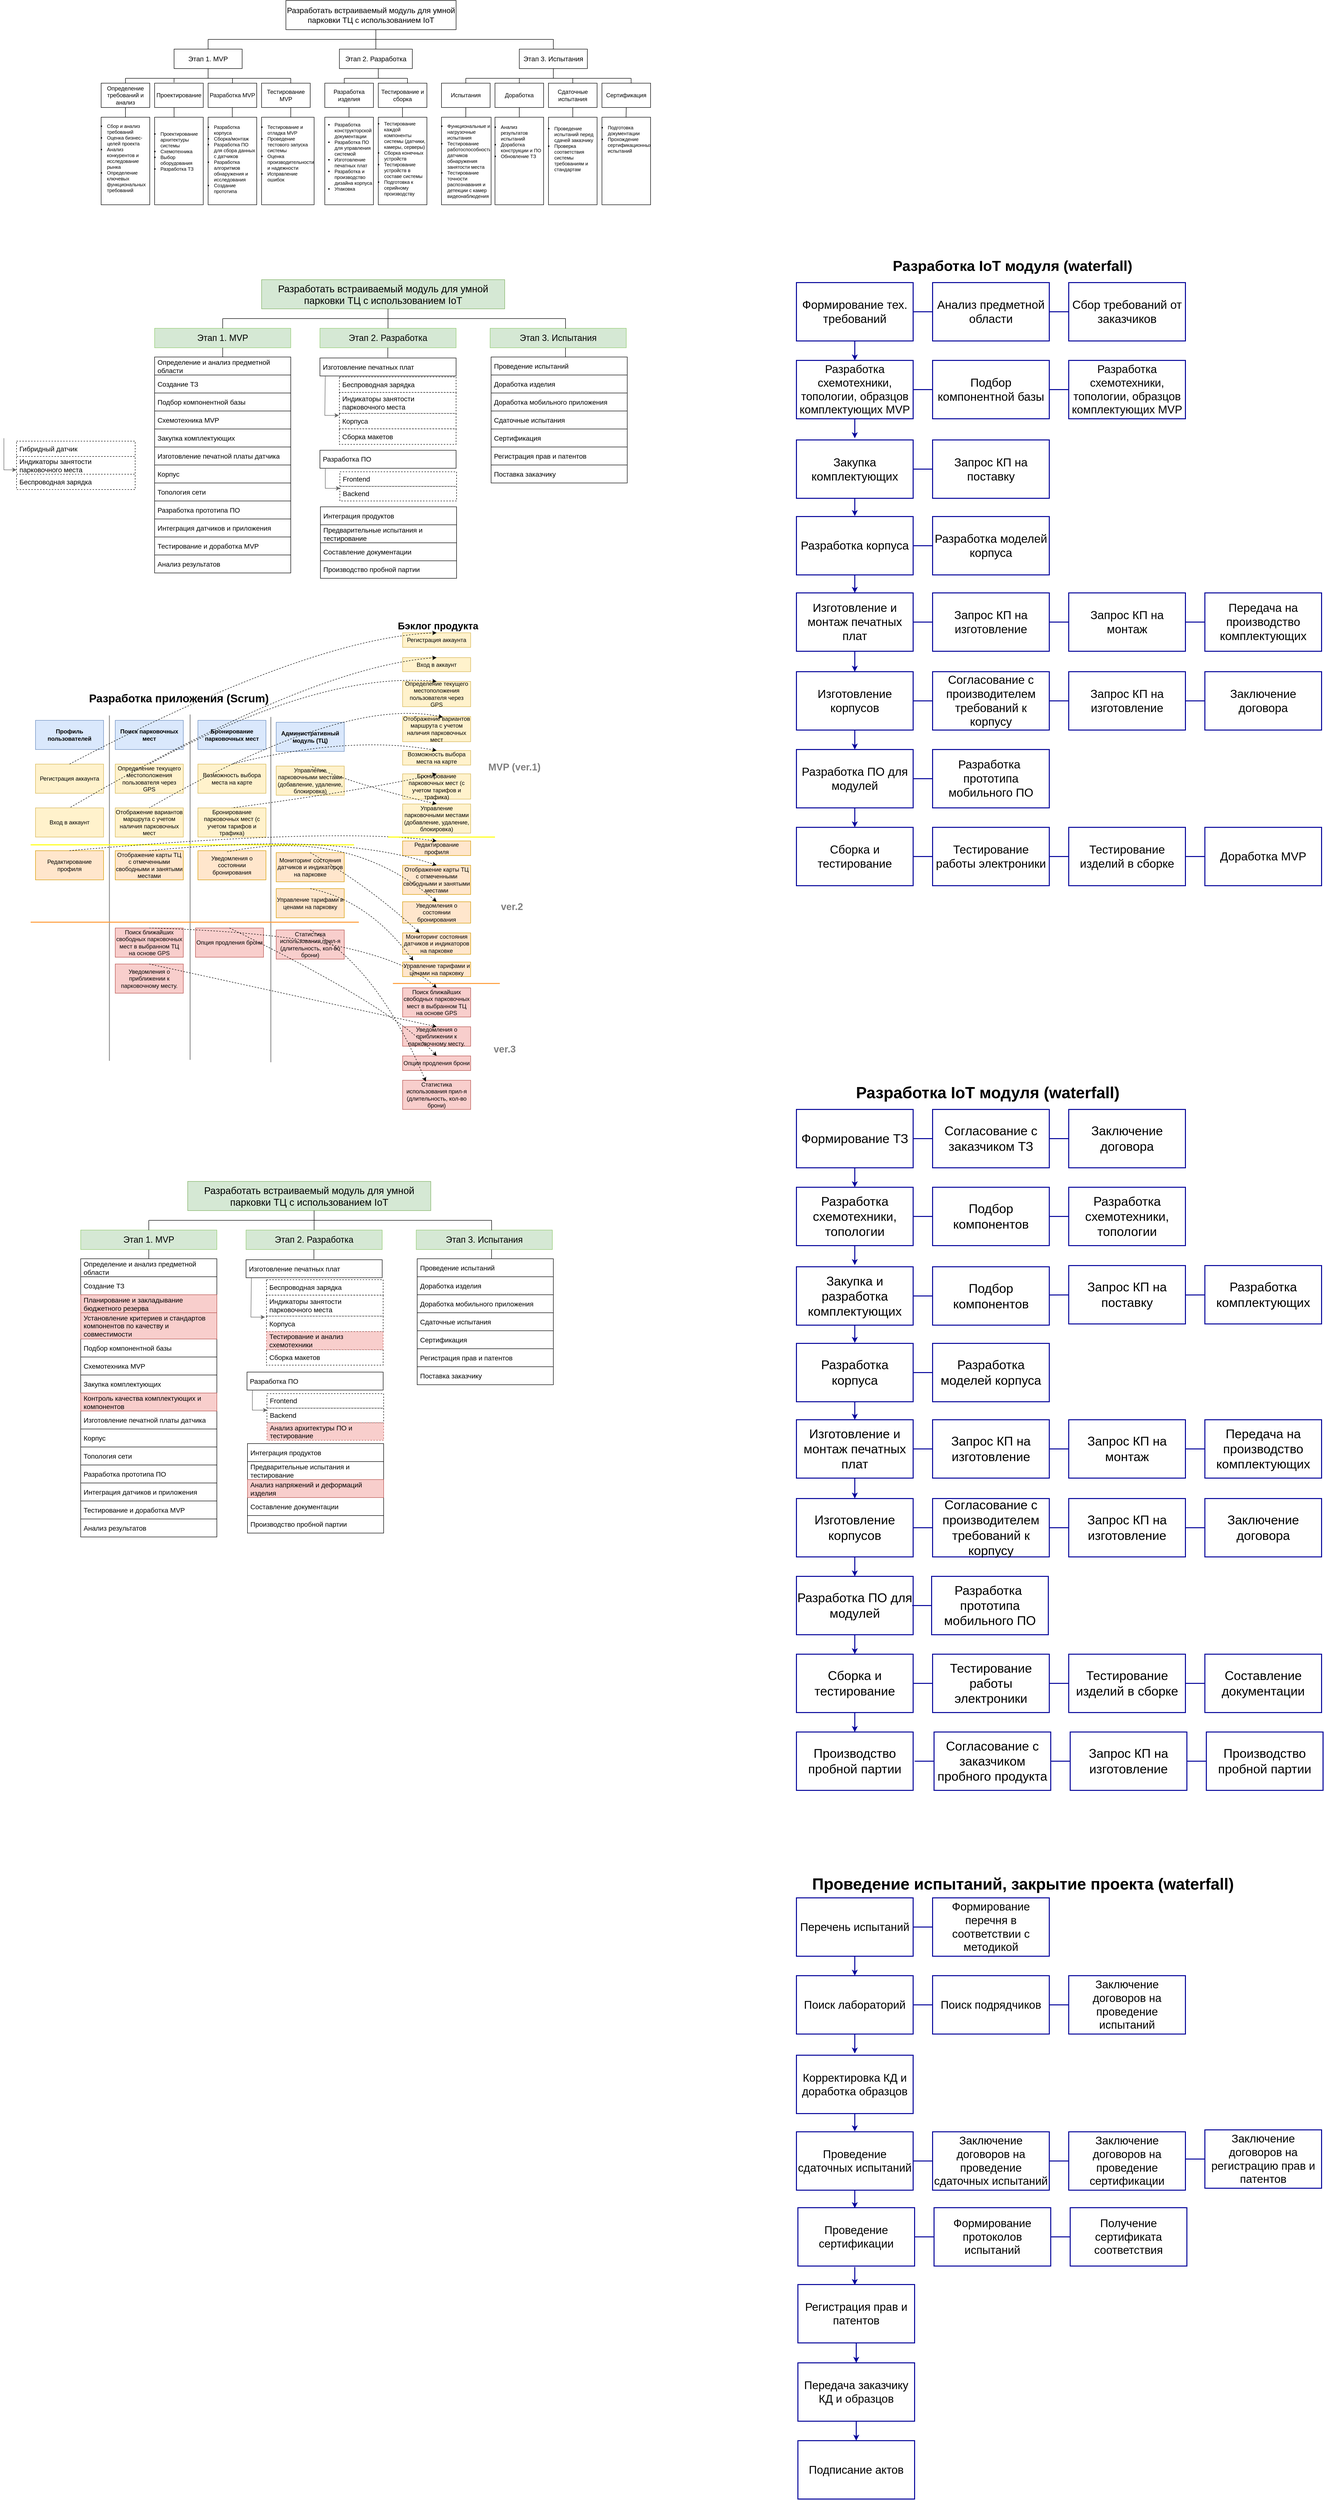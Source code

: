 <mxfile version="22.0.5" type="github">
  <diagram name="Страница — 1" id="UrEZ6tEzdypXz4cfXziD">
    <mxGraphModel dx="1354" dy="512" grid="0" gridSize="10" guides="1" tooltips="1" connect="1" arrows="1" fold="1" page="0" pageScale="1" pageWidth="827" pageHeight="1169" math="0" shadow="0">
      <root>
        <mxCell id="0" />
        <mxCell id="1" parent="0" />
        <mxCell id="XmDp-VsO-evtBJLwXCZc-1" value="&lt;font style=&quot;vertical-align: inherit; font-size: 16px;&quot;&gt;&lt;font style=&quot;vertical-align: inherit; font-size: 16px;&quot;&gt;&lt;font style=&quot;vertical-align: inherit;&quot;&gt;&lt;font style=&quot;vertical-align: inherit;&quot;&gt;Разработать встраиваемый модуль для умной парковки ТЦ с использованием IoT&lt;/font&gt;&lt;/font&gt;&lt;/font&gt;&lt;/font&gt;" style="rounded=0;whiteSpace=wrap;html=1;fontSize=16;" parent="1" vertex="1">
          <mxGeometry x="190" y="20" width="350" height="60" as="geometry" />
        </mxCell>
        <mxCell id="XmDp-VsO-evtBJLwXCZc-2" value="&lt;font style=&quot;vertical-align: inherit; font-size: 14px;&quot;&gt;&lt;font style=&quot;vertical-align: inherit; font-size: 14px;&quot;&gt;Этап 1. MVP&lt;/font&gt;&lt;/font&gt;" style="rounded=0;whiteSpace=wrap;html=1;fontSize=14;" parent="1" vertex="1">
          <mxGeometry x="-40" y="120" width="140" height="40" as="geometry" />
        </mxCell>
        <mxCell id="XmDp-VsO-evtBJLwXCZc-3" value="&lt;font style=&quot;vertical-align: inherit; font-size: 14px;&quot;&gt;&lt;font style=&quot;vertical-align: inherit; font-size: 14px;&quot;&gt;Этап 2. Разработка&lt;/font&gt;&lt;/font&gt;" style="rounded=0;whiteSpace=wrap;html=1;fontSize=14;" parent="1" vertex="1">
          <mxGeometry x="300" y="120" width="150" height="40" as="geometry" />
        </mxCell>
        <mxCell id="XmDp-VsO-evtBJLwXCZc-4" value="&lt;font style=&quot;vertical-align: inherit; font-size: 14px;&quot;&gt;&lt;font style=&quot;vertical-align: inherit; font-size: 14px;&quot;&gt;&lt;font style=&quot;vertical-align: inherit; font-size: 14px;&quot;&gt;&lt;font style=&quot;vertical-align: inherit; font-size: 14px;&quot;&gt;Этап 3. Испытания&lt;/font&gt;&lt;/font&gt;&lt;/font&gt;&lt;/font&gt;" style="rounded=0;whiteSpace=wrap;html=1;fontSize=14;" parent="1" vertex="1">
          <mxGeometry x="670" y="120" width="140" height="40" as="geometry" />
        </mxCell>
        <mxCell id="XmDp-VsO-evtBJLwXCZc-5" value="" style="endArrow=none;html=1;rounded=0;" parent="1" edge="1">
          <mxGeometry width="50" height="50" relative="1" as="geometry">
            <mxPoint x="30" y="100" as="sourcePoint" />
            <mxPoint x="600" y="100" as="targetPoint" />
          </mxGeometry>
        </mxCell>
        <mxCell id="XmDp-VsO-evtBJLwXCZc-6" value="" style="endArrow=none;html=1;rounded=0;exitX=0.5;exitY=0;exitDx=0;exitDy=0;" parent="1" source="XmDp-VsO-evtBJLwXCZc-3" edge="1">
          <mxGeometry width="50" height="50" relative="1" as="geometry">
            <mxPoint x="320" y="130" as="sourcePoint" />
            <mxPoint x="375" y="80" as="targetPoint" />
          </mxGeometry>
        </mxCell>
        <mxCell id="XmDp-VsO-evtBJLwXCZc-7" value="" style="endArrow=none;html=1;rounded=0;exitX=0.5;exitY=0;exitDx=0;exitDy=0;" parent="1" source="XmDp-VsO-evtBJLwXCZc-2" edge="1">
          <mxGeometry width="50" height="50" relative="1" as="geometry">
            <mxPoint x="70" y="150" as="sourcePoint" />
            <mxPoint x="30" y="100" as="targetPoint" />
          </mxGeometry>
        </mxCell>
        <mxCell id="XmDp-VsO-evtBJLwXCZc-8" value="" style="endArrow=none;html=1;rounded=0;entryX=0.5;entryY=0;entryDx=0;entryDy=0;" parent="1" target="XmDp-VsO-evtBJLwXCZc-4" edge="1">
          <mxGeometry width="50" height="50" relative="1" as="geometry">
            <mxPoint x="600" y="100" as="sourcePoint" />
            <mxPoint x="600" y="115" as="targetPoint" />
            <Array as="points">
              <mxPoint x="740" y="100" />
            </Array>
          </mxGeometry>
        </mxCell>
        <mxCell id="XmDp-VsO-evtBJLwXCZc-9" value="&lt;font style=&quot;vertical-align: inherit;&quot;&gt;&lt;font style=&quot;vertical-align: inherit;&quot;&gt;Определение требований и анализ&lt;/font&gt;&lt;/font&gt;" style="rounded=0;whiteSpace=wrap;html=1;" parent="1" vertex="1">
          <mxGeometry x="-190" y="190" width="100" height="50" as="geometry" />
        </mxCell>
        <mxCell id="XmDp-VsO-evtBJLwXCZc-11" value="&lt;font style=&quot;vertical-align: inherit;&quot;&gt;&lt;font style=&quot;vertical-align: inherit;&quot;&gt;&lt;font style=&quot;vertical-align: inherit;&quot;&gt;&lt;font style=&quot;vertical-align: inherit;&quot;&gt;Проектирование&lt;/font&gt;&lt;/font&gt;&lt;/font&gt;&lt;/font&gt;" style="rounded=0;whiteSpace=wrap;html=1;" parent="1" vertex="1">
          <mxGeometry x="-80" y="190" width="100" height="50" as="geometry" />
        </mxCell>
        <mxCell id="XmDp-VsO-evtBJLwXCZc-12" value="&lt;font style=&quot;vertical-align: inherit;&quot;&gt;&lt;font style=&quot;vertical-align: inherit;&quot;&gt;&lt;font style=&quot;vertical-align: inherit;&quot;&gt;&lt;font style=&quot;vertical-align: inherit;&quot;&gt;&lt;font style=&quot;vertical-align: inherit;&quot;&gt;&lt;font style=&quot;vertical-align: inherit;&quot;&gt;Разработка MVP&lt;/font&gt;&lt;/font&gt;&lt;/font&gt;&lt;/font&gt;&lt;/font&gt;&lt;/font&gt;" style="rounded=0;whiteSpace=wrap;html=1;" parent="1" vertex="1">
          <mxGeometry x="30" y="190" width="100" height="50" as="geometry" />
        </mxCell>
        <mxCell id="XmDp-VsO-evtBJLwXCZc-13" value="&lt;font style=&quot;vertical-align: inherit;&quot;&gt;&lt;font style=&quot;vertical-align: inherit;&quot;&gt;Тестирование MVP&lt;/font&gt;&lt;/font&gt;" style="rounded=0;whiteSpace=wrap;html=1;" parent="1" vertex="1">
          <mxGeometry x="140" y="190" width="100" height="50" as="geometry" />
        </mxCell>
        <mxCell id="XmDp-VsO-evtBJLwXCZc-14" value="&lt;font style=&quot;vertical-align: inherit;&quot;&gt;&lt;font style=&quot;vertical-align: inherit;&quot;&gt;Разработка изделия&lt;/font&gt;&lt;/font&gt;" style="rounded=0;whiteSpace=wrap;html=1;" parent="1" vertex="1">
          <mxGeometry x="270" y="190" width="100" height="50" as="geometry" />
        </mxCell>
        <mxCell id="XmDp-VsO-evtBJLwXCZc-15" value="&lt;font style=&quot;vertical-align: inherit;&quot;&gt;&lt;font style=&quot;vertical-align: inherit;&quot;&gt;&lt;font style=&quot;vertical-align: inherit;&quot;&gt;&lt;font style=&quot;vertical-align: inherit;&quot;&gt;Тестирование и сборка&lt;/font&gt;&lt;/font&gt;&lt;/font&gt;&lt;/font&gt;" style="rounded=0;whiteSpace=wrap;html=1;" parent="1" vertex="1">
          <mxGeometry x="380" y="190" width="100" height="50" as="geometry" />
        </mxCell>
        <mxCell id="XmDp-VsO-evtBJLwXCZc-16" value="&lt;font style=&quot;vertical-align: inherit;&quot;&gt;&lt;font style=&quot;vertical-align: inherit;&quot;&gt;&lt;font style=&quot;vertical-align: inherit;&quot;&gt;&lt;font style=&quot;vertical-align: inherit;&quot;&gt;Испытания&lt;/font&gt;&lt;/font&gt;&lt;/font&gt;&lt;/font&gt;" style="rounded=0;whiteSpace=wrap;html=1;" parent="1" vertex="1">
          <mxGeometry x="510" y="190" width="100" height="50" as="geometry" />
        </mxCell>
        <mxCell id="XmDp-VsO-evtBJLwXCZc-17" value="&lt;font style=&quot;vertical-align: inherit;&quot;&gt;&lt;font style=&quot;vertical-align: inherit;&quot;&gt;&lt;font style=&quot;vertical-align: inherit;&quot;&gt;&lt;font style=&quot;vertical-align: inherit;&quot;&gt;&lt;font style=&quot;vertical-align: inherit;&quot;&gt;&lt;font style=&quot;vertical-align: inherit;&quot;&gt;Доработка&lt;/font&gt;&lt;/font&gt;&lt;/font&gt;&lt;/font&gt;&lt;/font&gt;&lt;/font&gt;" style="rounded=0;whiteSpace=wrap;html=1;" parent="1" vertex="1">
          <mxGeometry x="620" y="190" width="100" height="50" as="geometry" />
        </mxCell>
        <mxCell id="XmDp-VsO-evtBJLwXCZc-18" value="&lt;font style=&quot;vertical-align: inherit;&quot;&gt;&lt;font style=&quot;vertical-align: inherit;&quot;&gt;&lt;font style=&quot;vertical-align: inherit;&quot;&gt;&lt;font style=&quot;vertical-align: inherit;&quot;&gt;&lt;font style=&quot;vertical-align: inherit;&quot;&gt;&lt;font style=&quot;vertical-align: inherit;&quot;&gt;&lt;font style=&quot;vertical-align: inherit;&quot;&gt;&lt;font style=&quot;vertical-align: inherit;&quot;&gt;Сдаточные испытания&lt;/font&gt;&lt;/font&gt;&lt;/font&gt;&lt;/font&gt;&lt;/font&gt;&lt;/font&gt;&lt;/font&gt;&lt;/font&gt;" style="rounded=0;whiteSpace=wrap;html=1;" parent="1" vertex="1">
          <mxGeometry x="730" y="190" width="100" height="50" as="geometry" />
        </mxCell>
        <mxCell id="XmDp-VsO-evtBJLwXCZc-19" value="&lt;font style=&quot;vertical-align: inherit;&quot;&gt;&lt;font style=&quot;vertical-align: inherit;&quot;&gt;&lt;font style=&quot;vertical-align: inherit;&quot;&gt;&lt;font style=&quot;vertical-align: inherit;&quot;&gt;&lt;font style=&quot;vertical-align: inherit;&quot;&gt;&lt;font style=&quot;vertical-align: inherit;&quot;&gt;&lt;font style=&quot;vertical-align: inherit;&quot;&gt;&lt;font style=&quot;vertical-align: inherit;&quot;&gt;&lt;font style=&quot;vertical-align: inherit;&quot;&gt;&lt;font style=&quot;vertical-align: inherit;&quot;&gt;Сертификация&lt;/font&gt;&lt;/font&gt;&lt;/font&gt;&lt;/font&gt;&lt;/font&gt;&lt;/font&gt;&lt;/font&gt;&lt;/font&gt;&lt;/font&gt;&lt;/font&gt;" style="rounded=0;whiteSpace=wrap;html=1;" parent="1" vertex="1">
          <mxGeometry x="840" y="190" width="100" height="50" as="geometry" />
        </mxCell>
        <mxCell id="XmDp-VsO-evtBJLwXCZc-27" value="" style="rounded=0;whiteSpace=wrap;html=1;" parent="1" vertex="1">
          <mxGeometry x="-190" y="260" width="100" height="180" as="geometry" />
        </mxCell>
        <mxCell id="XmDp-VsO-evtBJLwXCZc-25" value="&lt;ul style=&quot;font-size: 10px;&quot;&gt;&lt;li style=&quot;font-size: 10px;&quot;&gt;Сбор и анализ требований&lt;/li&gt;&lt;li style=&quot;font-size: 10px;&quot;&gt;Оценка бизнес-целей проекта&lt;/li&gt;&lt;li style=&quot;font-size: 10px;&quot;&gt;Анализ конкурентов и исследование рынка&lt;/li&gt;&lt;li style=&quot;font-size: 10px;&quot;&gt;Определение ключевых функциональных требований&lt;/li&gt;&lt;/ul&gt;" style="text;strokeColor=none;fillColor=none;html=1;whiteSpace=wrap;verticalAlign=middle;overflow=hidden;fontSize=10;align=left;" parent="1" vertex="1">
          <mxGeometry x="-220" y="260" width="130" height="160" as="geometry" />
        </mxCell>
        <mxCell id="XmDp-VsO-evtBJLwXCZc-28" value="" style="rounded=0;whiteSpace=wrap;html=1;" parent="1" vertex="1">
          <mxGeometry x="-80" y="260" width="100" height="180" as="geometry" />
        </mxCell>
        <mxCell id="XmDp-VsO-evtBJLwXCZc-29" value="&lt;ul style=&quot;font-size: 10px;&quot;&gt;&lt;li style=&quot;font-size: 10px;&quot;&gt;&lt;font style=&quot;vertical-align: inherit;&quot;&gt;&lt;font style=&quot;vertical-align: inherit;&quot;&gt;Проектирование архитектуры системы&lt;/font&gt;&lt;/font&gt;&lt;/li&gt;&lt;li style=&quot;font-size: 10px;&quot;&gt;&lt;font style=&quot;vertical-align: inherit;&quot;&gt;&lt;font style=&quot;vertical-align: inherit;&quot;&gt;Схемотехника&lt;/font&gt;&lt;/font&gt;&lt;/li&gt;&lt;li style=&quot;font-size: 10px;&quot;&gt;&lt;font style=&quot;vertical-align: inherit;&quot;&gt;&lt;font style=&quot;vertical-align: inherit;&quot;&gt;Выбор оборудования&lt;/font&gt;&lt;/font&gt;&lt;/li&gt;&lt;li style=&quot;font-size: 10px;&quot;&gt;&lt;font style=&quot;vertical-align: inherit;&quot;&gt;&lt;font style=&quot;vertical-align: inherit;&quot;&gt;Разработка ТЗ&lt;/font&gt;&lt;/font&gt;&lt;/li&gt;&lt;/ul&gt;" style="text;strokeColor=none;fillColor=none;html=1;whiteSpace=wrap;verticalAlign=middle;overflow=hidden;fontSize=10;align=left;" parent="1" vertex="1">
          <mxGeometry x="-110" y="260" width="130" height="140" as="geometry" />
        </mxCell>
        <mxCell id="XmDp-VsO-evtBJLwXCZc-32" value="" style="rounded=0;whiteSpace=wrap;html=1;" parent="1" vertex="1">
          <mxGeometry x="30" y="260" width="100" height="180" as="geometry" />
        </mxCell>
        <mxCell id="XmDp-VsO-evtBJLwXCZc-30" value="&lt;div&gt;&lt;br&gt;&lt;/div&gt;&lt;ul style=&quot;font-size: 10px;&quot;&gt;&lt;li style=&quot;font-size: 10px;&quot;&gt;&lt;font style=&quot;vertical-align: inherit;&quot;&gt;&lt;font style=&quot;vertical-align: inherit;&quot;&gt;Разработка корпуса&lt;/font&gt;&lt;/font&gt;&lt;/li&gt;&lt;li style=&quot;font-size: 10px;&quot;&gt;&lt;font style=&quot;vertical-align: inherit;&quot;&gt;&lt;font style=&quot;vertical-align: inherit;&quot;&gt;Сборка/монтаж&lt;/font&gt;&lt;/font&gt;&lt;/li&gt;&lt;li style=&quot;font-size: 10px;&quot;&gt;&lt;font style=&quot;vertical-align: inherit;&quot;&gt;&lt;font style=&quot;vertical-align: inherit;&quot;&gt;Разработка ПО для сбора данных с датчиков&lt;/font&gt;&lt;/font&gt;&lt;/li&gt;&lt;li style=&quot;font-size: 10px;&quot;&gt;&lt;font style=&quot;vertical-align: inherit;&quot;&gt;&lt;font style=&quot;vertical-align: inherit;&quot;&gt;Разработка алгоритмов обнаружения и исследования&lt;/font&gt;&lt;/font&gt;&lt;/li&gt;&lt;li style=&quot;font-size: 10px;&quot;&gt;&lt;font style=&quot;vertical-align: inherit;&quot;&gt;&lt;font style=&quot;vertical-align: inherit;&quot;&gt;Создание прототипа&lt;/font&gt;&lt;/font&gt;&lt;/li&gt;&lt;/ul&gt;" style="text;strokeColor=none;fillColor=none;html=1;whiteSpace=wrap;verticalAlign=middle;overflow=hidden;fontSize=10;align=left;" parent="1" vertex="1">
          <mxGeometry y="250" width="130" height="170" as="geometry" />
        </mxCell>
        <mxCell id="XmDp-VsO-evtBJLwXCZc-33" value="" style="rounded=0;whiteSpace=wrap;html=1;" parent="1" vertex="1">
          <mxGeometry x="140" y="260" width="108" height="180" as="geometry" />
        </mxCell>
        <mxCell id="XmDp-VsO-evtBJLwXCZc-35" value="&lt;div&gt;&lt;br&gt;&lt;/div&gt;&lt;ul style=&quot;font-size: 10px;&quot;&gt;&lt;li style=&quot;font-size: 10px;&quot;&gt;Тестирование и отладка MVP&lt;/li&gt;&lt;li style=&quot;font-size: 10px;&quot;&gt;Проведение тестового запуска системы&lt;/li&gt;&lt;li style=&quot;font-size: 10px;&quot;&gt;Оценка производительности и надежности&lt;/li&gt;&lt;li style=&quot;font-size: 10px;&quot;&gt;Исправление ошибок&lt;/li&gt;&lt;/ul&gt;" style="text;strokeColor=none;fillColor=none;html=1;whiteSpace=wrap;verticalAlign=middle;overflow=hidden;fontSize=10;align=left;" parent="1" vertex="1">
          <mxGeometry x="110" y="250" width="140" height="150" as="geometry" />
        </mxCell>
        <mxCell id="XmDp-VsO-evtBJLwXCZc-36" value="" style="rounded=0;whiteSpace=wrap;html=1;" parent="1" vertex="1">
          <mxGeometry x="270" y="260" width="100" height="180" as="geometry" />
        </mxCell>
        <mxCell id="XmDp-VsO-evtBJLwXCZc-37" value="&lt;div&gt;&lt;br&gt;&lt;/div&gt;&lt;ul style=&quot;font-size: 10px;&quot;&gt;&lt;li style=&quot;font-size: 10px;&quot;&gt;Разработка конструкторской документации&lt;/li&gt;&lt;li style=&quot;font-size: 10px;&quot;&gt;Разработка ПО для управления системой&lt;/li&gt;&lt;li style=&quot;font-size: 10px;&quot;&gt;Изготовление печатных плат&lt;/li&gt;&lt;li style=&quot;font-size: 10px;&quot;&gt;Разработка и производство дизайна корпуса&lt;/li&gt;&lt;li style=&quot;font-size: 10px;&quot;&gt;Упаковка&lt;/li&gt;&lt;/ul&gt;" style="text;strokeColor=none;fillColor=none;html=1;whiteSpace=wrap;verticalAlign=middle;overflow=hidden;fontSize=10;align=left;" parent="1" vertex="1">
          <mxGeometry x="248" y="240" width="130" height="190" as="geometry" />
        </mxCell>
        <mxCell id="XmDp-VsO-evtBJLwXCZc-38" value="" style="rounded=0;whiteSpace=wrap;html=1;" parent="1" vertex="1">
          <mxGeometry x="380" y="260" width="100" height="180" as="geometry" />
        </mxCell>
        <mxCell id="XmDp-VsO-evtBJLwXCZc-40" value="&lt;ul style=&quot;font-size: 10px;&quot;&gt;&lt;li style=&quot;font-size: 10px;&quot;&gt;Тестирование каждой компоненты системы (датчики, камеры, серверы)&lt;/li&gt;&lt;li style=&quot;font-size: 10px;&quot;&gt;Сборка конечных устройств&lt;/li&gt;&lt;li style=&quot;font-size: 10px;&quot;&gt;Тестирование устройств в составе системы&lt;/li&gt;&lt;li style=&quot;font-size: 10px;&quot;&gt;Подготовка к серийному производству&lt;/li&gt;&lt;/ul&gt;" style="text;strokeColor=none;fillColor=none;html=1;whiteSpace=wrap;verticalAlign=middle;overflow=hidden;fontSize=10;align=left;" parent="1" vertex="1">
          <mxGeometry x="350" y="250" width="130" height="190" as="geometry" />
        </mxCell>
        <mxCell id="XmDp-VsO-evtBJLwXCZc-42" value="" style="rounded=0;whiteSpace=wrap;html=1;" parent="1" vertex="1">
          <mxGeometry x="510" y="260" width="102" height="180" as="geometry" />
        </mxCell>
        <mxCell id="XmDp-VsO-evtBJLwXCZc-43" value="" style="rounded=0;whiteSpace=wrap;html=1;" parent="1" vertex="1">
          <mxGeometry x="620" y="260" width="100" height="180" as="geometry" />
        </mxCell>
        <mxCell id="XmDp-VsO-evtBJLwXCZc-44" value="" style="rounded=0;whiteSpace=wrap;html=1;" parent="1" vertex="1">
          <mxGeometry x="730" y="260" width="100" height="180" as="geometry" />
        </mxCell>
        <mxCell id="XmDp-VsO-evtBJLwXCZc-45" value="" style="rounded=0;whiteSpace=wrap;html=1;" parent="1" vertex="1">
          <mxGeometry x="840" y="260" width="100" height="180" as="geometry" />
        </mxCell>
        <mxCell id="XmDp-VsO-evtBJLwXCZc-41" value="&lt;ul style=&quot;font-size: 10px;&quot;&gt;&lt;li style=&quot;font-size: 10px;&quot;&gt;Функциональные и нагрузочные испытания&lt;/li&gt;&lt;li style=&quot;font-size: 10px;&quot;&gt;Тестирование работоспособности датчиков обнаружения занятости места&lt;/li&gt;&lt;li style=&quot;font-size: 10px;&quot;&gt;Тестирование точности распознавания и детекции с камер видеонаблюдения&lt;/li&gt;&lt;/ul&gt;" style="text;strokeColor=none;fillColor=none;html=1;whiteSpace=wrap;verticalAlign=middle;overflow=hidden;fontSize=10;align=left;" parent="1" vertex="1">
          <mxGeometry x="480" y="250" width="130" height="200" as="geometry" />
        </mxCell>
        <mxCell id="XmDp-VsO-evtBJLwXCZc-48" value="&lt;ul style=&quot;font-size: 10px;&quot;&gt;&lt;li style=&quot;font-size: 10px;&quot;&gt;Анализ результатов испытаний&lt;/li&gt;&lt;li style=&quot;font-size: 10px;&quot;&gt;Доработка конструкции и ПО&lt;/li&gt;&lt;li style=&quot;font-size: 10px;&quot;&gt;Обновление ТЗ&lt;/li&gt;&lt;/ul&gt;" style="text;strokeColor=none;fillColor=none;html=1;whiteSpace=wrap;verticalAlign=middle;overflow=hidden;fontSize=10;align=left;" parent="1" vertex="1">
          <mxGeometry x="590" y="210" width="130" height="200" as="geometry" />
        </mxCell>
        <mxCell id="XmDp-VsO-evtBJLwXCZc-49" value="&lt;ul style=&quot;font-size: 10px;&quot;&gt;&lt;li style=&quot;font-size: 10px;&quot;&gt;Проведение испытаний перед сдачей заказчику&lt;/li&gt;&lt;li style=&quot;font-size: 10px;&quot;&gt;Проверка соответствия системы требованиям и стандартам&lt;/li&gt;&lt;/ul&gt;" style="text;strokeColor=none;fillColor=none;html=1;whiteSpace=wrap;verticalAlign=middle;overflow=hidden;fontSize=10;align=left;" parent="1" vertex="1">
          <mxGeometry x="700" y="260" width="130" height="130" as="geometry" />
        </mxCell>
        <mxCell id="XmDp-VsO-evtBJLwXCZc-50" value="&lt;ul style=&quot;font-size: 10px;&quot;&gt;&lt;li style=&quot;font-size: 10px;&quot;&gt;Подготовка документации&amp;nbsp;&lt;/li&gt;&lt;li style=&quot;font-size: 10px;&quot;&gt;Прохождение сертификационных испытаний&lt;/li&gt;&lt;/ul&gt;" style="text;strokeColor=none;fillColor=none;html=1;whiteSpace=wrap;verticalAlign=middle;overflow=hidden;fontSize=10;align=left;" parent="1" vertex="1">
          <mxGeometry x="810" y="260" width="130" height="90" as="geometry" />
        </mxCell>
        <mxCell id="XmDp-VsO-evtBJLwXCZc-51" value="" style="endArrow=none;html=1;rounded=0;" parent="1" edge="1">
          <mxGeometry width="50" height="50" relative="1" as="geometry">
            <mxPoint x="-140" y="180" as="sourcePoint" />
            <mxPoint x="200" y="180" as="targetPoint" />
          </mxGeometry>
        </mxCell>
        <mxCell id="XmDp-VsO-evtBJLwXCZc-52" value="" style="endArrow=none;html=1;rounded=0;" parent="1" edge="1">
          <mxGeometry width="50" height="50" relative="1" as="geometry">
            <mxPoint x="310" y="180" as="sourcePoint" />
            <mxPoint x="440" y="180" as="targetPoint" />
          </mxGeometry>
        </mxCell>
        <mxCell id="XmDp-VsO-evtBJLwXCZc-53" value="" style="endArrow=none;html=1;rounded=0;" parent="1" edge="1">
          <mxGeometry width="50" height="50" relative="1" as="geometry">
            <mxPoint x="560" y="180" as="sourcePoint" />
            <mxPoint x="900" y="180" as="targetPoint" />
          </mxGeometry>
        </mxCell>
        <mxCell id="XmDp-VsO-evtBJLwXCZc-54" value="" style="endArrow=none;html=1;rounded=0;" parent="1" edge="1">
          <mxGeometry width="50" height="50" relative="1" as="geometry">
            <mxPoint x="740" y="180" as="sourcePoint" />
            <mxPoint x="740" y="160" as="targetPoint" />
          </mxGeometry>
        </mxCell>
        <mxCell id="XmDp-VsO-evtBJLwXCZc-55" value="" style="endArrow=none;html=1;rounded=0;" parent="1" edge="1">
          <mxGeometry width="50" height="50" relative="1" as="geometry">
            <mxPoint x="560" y="190" as="sourcePoint" />
            <mxPoint x="560" y="180" as="targetPoint" />
          </mxGeometry>
        </mxCell>
        <mxCell id="XmDp-VsO-evtBJLwXCZc-56" value="" style="endArrow=none;html=1;rounded=0;exitX=0.615;exitY=0.05;exitDx=0;exitDy=0;exitPerimeter=0;" parent="1" source="XmDp-VsO-evtBJLwXCZc-41" edge="1">
          <mxGeometry width="50" height="50" relative="1" as="geometry">
            <mxPoint x="510" y="290" as="sourcePoint" />
            <mxPoint x="560" y="240" as="targetPoint" />
          </mxGeometry>
        </mxCell>
        <mxCell id="XmDp-VsO-evtBJLwXCZc-57" value="" style="endArrow=none;html=1;rounded=0;exitX=0.615;exitY=0.05;exitDx=0;exitDy=0;exitPerimeter=0;" parent="1" edge="1">
          <mxGeometry width="50" height="50" relative="1" as="geometry">
            <mxPoint x="670" y="260" as="sourcePoint" />
            <mxPoint x="670" y="240" as="targetPoint" />
          </mxGeometry>
        </mxCell>
        <mxCell id="XmDp-VsO-evtBJLwXCZc-62" value="" style="endArrow=none;html=1;rounded=0;" parent="1" edge="1">
          <mxGeometry width="50" height="50" relative="1" as="geometry">
            <mxPoint x="780" y="260" as="sourcePoint" />
            <mxPoint x="780" y="240" as="targetPoint" />
          </mxGeometry>
        </mxCell>
        <mxCell id="XmDp-VsO-evtBJLwXCZc-63" value="" style="endArrow=none;html=1;rounded=0;entryX=0.5;entryY=1;entryDx=0;entryDy=0;exitX=0.612;exitY=0.007;exitDx=0;exitDy=0;exitPerimeter=0;" parent="1" source="XmDp-VsO-evtBJLwXCZc-50" target="XmDp-VsO-evtBJLwXCZc-19" edge="1">
          <mxGeometry width="50" height="50" relative="1" as="geometry">
            <mxPoint x="790" y="270" as="sourcePoint" />
            <mxPoint x="790" y="250" as="targetPoint" />
          </mxGeometry>
        </mxCell>
        <mxCell id="XmDp-VsO-evtBJLwXCZc-64" value="" style="endArrow=none;html=1;rounded=0;" parent="1" edge="1">
          <mxGeometry width="50" height="50" relative="1" as="geometry">
            <mxPoint x="429.76" y="260" as="sourcePoint" />
            <mxPoint x="429.76" y="240" as="targetPoint" />
          </mxGeometry>
        </mxCell>
        <mxCell id="XmDp-VsO-evtBJLwXCZc-65" value="" style="endArrow=none;html=1;rounded=0;" parent="1" edge="1">
          <mxGeometry width="50" height="50" relative="1" as="geometry">
            <mxPoint x="319.76" y="260" as="sourcePoint" />
            <mxPoint x="319.76" y="240" as="targetPoint" />
          </mxGeometry>
        </mxCell>
        <mxCell id="XmDp-VsO-evtBJLwXCZc-66" value="" style="endArrow=none;html=1;rounded=0;" parent="1" edge="1">
          <mxGeometry width="50" height="50" relative="1" as="geometry">
            <mxPoint x="380" y="180" as="sourcePoint" />
            <mxPoint x="380" y="160" as="targetPoint" />
          </mxGeometry>
        </mxCell>
        <mxCell id="XmDp-VsO-evtBJLwXCZc-67" value="" style="endArrow=none;html=1;rounded=0;" parent="1" edge="1">
          <mxGeometry width="50" height="50" relative="1" as="geometry">
            <mxPoint x="670" y="190" as="sourcePoint" />
            <mxPoint x="670" y="180" as="targetPoint" />
          </mxGeometry>
        </mxCell>
        <mxCell id="XmDp-VsO-evtBJLwXCZc-68" value="" style="endArrow=none;html=1;rounded=0;exitX=0.5;exitY=0;exitDx=0;exitDy=0;" parent="1" source="XmDp-VsO-evtBJLwXCZc-18" edge="1">
          <mxGeometry width="50" height="50" relative="1" as="geometry">
            <mxPoint x="680" y="200" as="sourcePoint" />
            <mxPoint x="780" y="180" as="targetPoint" />
          </mxGeometry>
        </mxCell>
        <mxCell id="XmDp-VsO-evtBJLwXCZc-69" value="" style="endArrow=none;html=1;rounded=0;" parent="1" edge="1">
          <mxGeometry width="50" height="50" relative="1" as="geometry">
            <mxPoint x="900" y="190" as="sourcePoint" />
            <mxPoint x="900" y="180" as="targetPoint" />
          </mxGeometry>
        </mxCell>
        <mxCell id="XmDp-VsO-evtBJLwXCZc-70" value="" style="endArrow=none;html=1;rounded=0;" parent="1" edge="1">
          <mxGeometry width="50" height="50" relative="1" as="geometry">
            <mxPoint x="440" y="190" as="sourcePoint" />
            <mxPoint x="440" y="180" as="targetPoint" />
          </mxGeometry>
        </mxCell>
        <mxCell id="XmDp-VsO-evtBJLwXCZc-71" value="" style="endArrow=none;html=1;rounded=0;" parent="1" edge="1">
          <mxGeometry width="50" height="50" relative="1" as="geometry">
            <mxPoint x="310" y="180" as="sourcePoint" />
            <mxPoint x="310" y="190" as="targetPoint" />
          </mxGeometry>
        </mxCell>
        <mxCell id="XmDp-VsO-evtBJLwXCZc-72" value="" style="endArrow=none;html=1;rounded=0;exitX=0.5;exitY=1;exitDx=0;exitDy=0;" parent="1" source="XmDp-VsO-evtBJLwXCZc-2" edge="1">
          <mxGeometry width="50" height="50" relative="1" as="geometry">
            <mxPoint x="460" y="210" as="sourcePoint" />
            <mxPoint x="30" y="180" as="targetPoint" />
          </mxGeometry>
        </mxCell>
        <mxCell id="XmDp-VsO-evtBJLwXCZc-73" value="" style="endArrow=none;html=1;rounded=0;exitX=0.5;exitY=1;exitDx=0;exitDy=0;" parent="1" source="XmDp-VsO-evtBJLwXCZc-9" edge="1">
          <mxGeometry width="50" height="50" relative="1" as="geometry">
            <mxPoint x="40" y="170" as="sourcePoint" />
            <mxPoint x="-140" y="260" as="targetPoint" />
          </mxGeometry>
        </mxCell>
        <mxCell id="XmDp-VsO-evtBJLwXCZc-74" value="" style="endArrow=none;html=1;rounded=0;" parent="1" edge="1">
          <mxGeometry width="50" height="50" relative="1" as="geometry">
            <mxPoint x="-40" y="260" as="sourcePoint" />
            <mxPoint x="-40" y="240" as="targetPoint" />
          </mxGeometry>
        </mxCell>
        <mxCell id="XmDp-VsO-evtBJLwXCZc-76" value="" style="endArrow=none;html=1;rounded=0;" parent="1" source="XmDp-VsO-evtBJLwXCZc-9" edge="1">
          <mxGeometry width="50" height="50" relative="1" as="geometry">
            <mxPoint x="-190" y="230" as="sourcePoint" />
            <mxPoint x="-140" y="180" as="targetPoint" />
          </mxGeometry>
        </mxCell>
        <mxCell id="XmDp-VsO-evtBJLwXCZc-77" value="" style="endArrow=none;html=1;rounded=0;exitX=0.399;exitY=-0.03;exitDx=0;exitDy=0;exitPerimeter=0;" parent="1" source="XmDp-VsO-evtBJLwXCZc-11" edge="1">
          <mxGeometry width="50" height="50" relative="1" as="geometry">
            <mxPoint x="-130" y="200" as="sourcePoint" />
            <mxPoint x="-40" y="180" as="targetPoint" />
          </mxGeometry>
        </mxCell>
        <mxCell id="XmDp-VsO-evtBJLwXCZc-78" value="" style="endArrow=none;html=1;rounded=0;exitX=0.5;exitY=0;exitDx=0;exitDy=0;" parent="1" source="XmDp-VsO-evtBJLwXCZc-12" edge="1">
          <mxGeometry width="50" height="50" relative="1" as="geometry">
            <mxPoint x="-120" y="210" as="sourcePoint" />
            <mxPoint x="80" y="180" as="targetPoint" />
          </mxGeometry>
        </mxCell>
        <mxCell id="XmDp-VsO-evtBJLwXCZc-79" value="" style="endArrow=none;html=1;rounded=0;" parent="1" edge="1">
          <mxGeometry width="50" height="50" relative="1" as="geometry">
            <mxPoint x="200" y="190" as="sourcePoint" />
            <mxPoint x="200" y="180" as="targetPoint" />
            <Array as="points">
              <mxPoint x="200" y="190" />
            </Array>
          </mxGeometry>
        </mxCell>
        <mxCell id="XmDp-VsO-evtBJLwXCZc-80" value="" style="endArrow=none;html=1;rounded=0;" parent="1" edge="1">
          <mxGeometry width="50" height="50" relative="1" as="geometry">
            <mxPoint x="79.76" y="260" as="sourcePoint" />
            <mxPoint x="79.76" y="240" as="targetPoint" />
          </mxGeometry>
        </mxCell>
        <mxCell id="XmDp-VsO-evtBJLwXCZc-82" value="" style="endArrow=none;html=1;rounded=0;" parent="1" edge="1">
          <mxGeometry width="50" height="50" relative="1" as="geometry">
            <mxPoint x="200" y="240" as="sourcePoint" />
            <mxPoint x="200" y="260" as="targetPoint" />
          </mxGeometry>
        </mxCell>
        <mxCell id="IIutb8Ob4Y_4vp3zWTY3-64" value="&lt;font style=&quot;vertical-align: inherit; font-size: 20px;&quot;&gt;&lt;font style=&quot;vertical-align: inherit; font-size: 20px;&quot;&gt;&lt;font style=&quot;vertical-align: inherit; font-size: 20px;&quot;&gt;&lt;font style=&quot;vertical-align: inherit; font-size: 20px;&quot;&gt;Разработать встраиваемый модуль для умной парковки ТЦ с использованием IoT&lt;/font&gt;&lt;/font&gt;&lt;/font&gt;&lt;/font&gt;" style="rounded=0;whiteSpace=wrap;html=1;fontSize=20;fillColor=#d5e8d4;strokeColor=#82b366;fontStyle=0" parent="1" vertex="1">
          <mxGeometry x="140" y="594" width="500" height="60" as="geometry" />
        </mxCell>
        <mxCell id="IIutb8Ob4Y_4vp3zWTY3-65" value="&lt;font style=&quot;vertical-align: inherit; font-size: 18px;&quot;&gt;&lt;font style=&quot;vertical-align: inherit; font-size: 18px;&quot;&gt;Этап 1. MVP&lt;/font&gt;&lt;/font&gt;" style="rounded=0;whiteSpace=wrap;html=1;fontSize=18;fillColor=#d5e8d4;strokeColor=#94CC74;" parent="1" vertex="1">
          <mxGeometry x="-80" y="694" width="280" height="40" as="geometry" />
        </mxCell>
        <mxCell id="IIutb8Ob4Y_4vp3zWTY3-66" value="&lt;font style=&quot;vertical-align: inherit; font-size: 18px;&quot;&gt;&lt;font style=&quot;vertical-align: inherit; font-size: 18px;&quot;&gt;Этап 2. Разработка&lt;/font&gt;&lt;/font&gt;" style="rounded=0;whiteSpace=wrap;html=1;fontSize=18;fillColor=#d5e8d4;strokeColor=#94CC74;" parent="1" vertex="1">
          <mxGeometry x="260" y="694" width="280" height="40" as="geometry" />
        </mxCell>
        <mxCell id="IIutb8Ob4Y_4vp3zWTY3-67" value="&lt;font style=&quot;vertical-align: inherit; font-size: 18px;&quot;&gt;&lt;font style=&quot;vertical-align: inherit; font-size: 18px;&quot;&gt;&lt;font style=&quot;vertical-align: inherit; font-size: 18px;&quot;&gt;&lt;font style=&quot;vertical-align: inherit; font-size: 18px;&quot;&gt;Этап 3. Испытания&lt;/font&gt;&lt;/font&gt;&lt;/font&gt;&lt;/font&gt;" style="rounded=0;whiteSpace=wrap;html=1;fontSize=18;fillColor=#d5e8d4;strokeColor=#94CC74;" parent="1" vertex="1">
          <mxGeometry x="610" y="694" width="280" height="40" as="geometry" />
        </mxCell>
        <mxCell id="IIutb8Ob4Y_4vp3zWTY3-68" value="" style="endArrow=none;html=1;rounded=0;fillColor=#d5e8d4;strokeColor=#000000;" parent="1" edge="1">
          <mxGeometry width="50" height="50" relative="1" as="geometry">
            <mxPoint x="60" y="674" as="sourcePoint" />
            <mxPoint x="625" y="674" as="targetPoint" />
          </mxGeometry>
        </mxCell>
        <mxCell id="IIutb8Ob4Y_4vp3zWTY3-69" value="" style="endArrow=none;html=1;rounded=0;exitX=0.5;exitY=0;exitDx=0;exitDy=0;" parent="1" source="IIutb8Ob4Y_4vp3zWTY3-66" edge="1">
          <mxGeometry width="50" height="50" relative="1" as="geometry">
            <mxPoint x="345" y="704" as="sourcePoint" />
            <mxPoint x="400" y="654" as="targetPoint" />
          </mxGeometry>
        </mxCell>
        <mxCell id="IIutb8Ob4Y_4vp3zWTY3-70" value="" style="endArrow=none;html=1;rounded=0;exitX=0.5;exitY=0;exitDx=0;exitDy=0;fillColor=#d5e8d4;strokeColor=#000000;" parent="1" source="IIutb8Ob4Y_4vp3zWTY3-65" edge="1">
          <mxGeometry width="50" height="50" relative="1" as="geometry">
            <mxPoint x="95" y="724" as="sourcePoint" />
            <mxPoint x="60" y="674" as="targetPoint" />
          </mxGeometry>
        </mxCell>
        <mxCell id="IIutb8Ob4Y_4vp3zWTY3-71" value="" style="endArrow=none;html=1;rounded=0;entryX=0.554;entryY=0.015;entryDx=0;entryDy=0;entryPerimeter=0;fillColor=#d5e8d4;strokeColor=#000000;" parent="1" target="IIutb8Ob4Y_4vp3zWTY3-67" edge="1">
          <mxGeometry width="50" height="50" relative="1" as="geometry">
            <mxPoint x="625" y="674" as="sourcePoint" />
            <mxPoint x="765" y="690" as="targetPoint" />
            <Array as="points">
              <mxPoint x="765" y="674" />
            </Array>
          </mxGeometry>
        </mxCell>
        <mxCell id="IIutb8Ob4Y_4vp3zWTY3-105" value="" style="endArrow=none;html=1;rounded=0;" parent="1" edge="1">
          <mxGeometry width="50" height="50" relative="1" as="geometry">
            <mxPoint x="765" y="754" as="sourcePoint" />
            <mxPoint x="765" y="734" as="targetPoint" />
          </mxGeometry>
        </mxCell>
        <mxCell id="IIutb8Ob4Y_4vp3zWTY3-113" value="" style="endArrow=none;html=1;rounded=0;" parent="1" edge="1">
          <mxGeometry width="50" height="50" relative="1" as="geometry">
            <mxPoint x="399.58" y="754" as="sourcePoint" />
            <mxPoint x="399.58" y="734" as="targetPoint" />
          </mxGeometry>
        </mxCell>
        <mxCell id="IIutb8Ob4Y_4vp3zWTY3-119" value="" style="endArrow=none;html=1;rounded=0;exitX=0.5;exitY=1;exitDx=0;exitDy=0;entryX=0.5;entryY=0.054;entryDx=0;entryDy=0;entryPerimeter=0;" parent="1" source="IIutb8Ob4Y_4vp3zWTY3-65" target="IIutb8Ob4Y_4vp3zWTY3-140" edge="1">
          <mxGeometry width="50" height="50" relative="1" as="geometry">
            <mxPoint x="485" y="784" as="sourcePoint" />
            <mxPoint x="60" y="750" as="targetPoint" />
          </mxGeometry>
        </mxCell>
        <mxCell id="IIutb8Ob4Y_4vp3zWTY3-154" value="" style="group;fontSize=14;labelBackgroundColor=none;fillColor=default;container=0;" parent="1" vertex="1" connectable="0">
          <mxGeometry x="-80" y="753" width="280" height="407" as="geometry" />
        </mxCell>
        <mxCell id="IIutb8Ob4Y_4vp3zWTY3-185" value="Изготовление печатных плат" style="text;strokeColor=default;fillColor=default;align=left;verticalAlign=middle;spacingLeft=4;spacingRight=4;overflow=hidden;points=[[0,0.5],[1,0.5]];portConstraint=eastwest;rotatable=0;whiteSpace=wrap;html=1;fontSize=14;labelBackgroundColor=none;" parent="1" vertex="1">
          <mxGeometry x="260" y="755" width="280" height="37" as="geometry" />
        </mxCell>
        <mxCell id="IIutb8Ob4Y_4vp3zWTY3-226" value="Разработка ПО" style="text;strokeColor=default;fillColor=default;align=left;verticalAlign=middle;spacingLeft=4;spacingRight=4;overflow=hidden;points=[[0,0.5],[1,0.5]];portConstraint=eastwest;rotatable=0;whiteSpace=wrap;html=1;fontSize=14;labelBackgroundColor=none;" parent="1" vertex="1">
          <mxGeometry x="260" y="944.75" width="280" height="37" as="geometry" />
        </mxCell>
        <mxCell id="IIutb8Ob4Y_4vp3zWTY3-229" value="Интеграция продуктов" style="text;strokeColor=default;fillColor=default;align=left;verticalAlign=middle;spacingLeft=4;spacingRight=4;overflow=hidden;points=[[0,0.5],[1,0.5]];portConstraint=eastwest;rotatable=0;whiteSpace=wrap;html=1;fontSize=14;labelBackgroundColor=none;" parent="1" vertex="1">
          <mxGeometry x="261" y="1061" width="280" height="37" as="geometry" />
        </mxCell>
        <mxCell id="IIutb8Ob4Y_4vp3zWTY3-230" value="Предварительные испытания и тестирование" style="text;strokeColor=default;fillColor=default;align=left;verticalAlign=middle;spacingLeft=4;spacingRight=4;overflow=hidden;points=[[0,0.5],[1,0.5]];portConstraint=eastwest;rotatable=0;whiteSpace=wrap;html=1;fontSize=14;labelBackgroundColor=none;" parent="1" vertex="1">
          <mxGeometry x="261" y="1098" width="280" height="37" as="geometry" />
        </mxCell>
        <mxCell id="IIutb8Ob4Y_4vp3zWTY3-231" value="Составление документации" style="text;strokeColor=default;fillColor=default;align=left;verticalAlign=middle;spacingLeft=4;spacingRight=4;overflow=hidden;points=[[0,0.5],[1,0.5]];portConstraint=eastwest;rotatable=0;whiteSpace=wrap;html=1;fontSize=14;labelBackgroundColor=none;" parent="1" vertex="1">
          <mxGeometry x="261" y="1135" width="280" height="37" as="geometry" />
        </mxCell>
        <mxCell id="IIutb8Ob4Y_4vp3zWTY3-232" value="Производство пробной партии" style="text;strokeColor=default;fillColor=default;align=left;verticalAlign=middle;spacingLeft=4;spacingRight=4;overflow=hidden;points=[[0,0.5],[1,0.5]];portConstraint=eastwest;rotatable=0;whiteSpace=wrap;html=1;fontSize=14;labelBackgroundColor=none;" parent="1" vertex="1">
          <mxGeometry x="261" y="1172" width="280" height="36" as="geometry" />
        </mxCell>
        <mxCell id="IIutb8Ob4Y_4vp3zWTY3-214" value="Проведение испытаний" style="text;strokeColor=default;fillColor=default;align=left;verticalAlign=middle;spacingLeft=4;spacingRight=4;overflow=hidden;points=[[0,0.5],[1,0.5]];portConstraint=eastwest;rotatable=0;whiteSpace=wrap;html=1;fontSize=14;labelBackgroundColor=none;" parent="1" vertex="1">
          <mxGeometry x="612" y="753" width="280" height="37" as="geometry" />
        </mxCell>
        <mxCell id="IIutb8Ob4Y_4vp3zWTY3-215" value="Доработка изделия" style="text;strokeColor=default;fillColor=default;align=left;verticalAlign=middle;spacingLeft=4;spacingRight=4;overflow=hidden;points=[[0,0.5],[1,0.5]];portConstraint=eastwest;rotatable=0;whiteSpace=wrap;html=1;fontSize=14;labelBackgroundColor=none;" parent="1" vertex="1">
          <mxGeometry x="612" y="790" width="280" height="37" as="geometry" />
        </mxCell>
        <mxCell id="IIutb8Ob4Y_4vp3zWTY3-216" value="Доработка мобильного приложения" style="text;strokeColor=default;fillColor=default;align=left;verticalAlign=middle;spacingLeft=4;spacingRight=4;overflow=hidden;points=[[0,0.5],[1,0.5]];portConstraint=eastwest;rotatable=0;whiteSpace=wrap;html=1;fontSize=14;labelBackgroundColor=none;" parent="1" vertex="1">
          <mxGeometry x="612" y="827" width="280" height="37" as="geometry" />
        </mxCell>
        <mxCell id="IIutb8Ob4Y_4vp3zWTY3-217" value="Сдаточные испытания" style="text;strokeColor=default;fillColor=default;align=left;verticalAlign=middle;spacingLeft=4;spacingRight=4;overflow=hidden;points=[[0,0.5],[1,0.5]];portConstraint=eastwest;rotatable=0;whiteSpace=wrap;html=1;fontSize=14;labelBackgroundColor=none;" parent="1" vertex="1">
          <mxGeometry x="612" y="864" width="280" height="37" as="geometry" />
        </mxCell>
        <mxCell id="IIutb8Ob4Y_4vp3zWTY3-218" value="Сертификация" style="text;strokeColor=default;fillColor=default;align=left;verticalAlign=middle;spacingLeft=4;spacingRight=4;overflow=hidden;points=[[0,0.5],[1,0.5]];portConstraint=eastwest;rotatable=0;whiteSpace=wrap;html=1;fontSize=14;labelBackgroundColor=none;" parent="1" vertex="1">
          <mxGeometry x="612" y="901" width="280" height="37" as="geometry" />
        </mxCell>
        <mxCell id="IIutb8Ob4Y_4vp3zWTY3-219" value="Регистрация прав и патентов" style="text;strokeColor=default;fillColor=default;align=left;verticalAlign=middle;spacingLeft=4;spacingRight=4;overflow=hidden;points=[[0,0.5],[1,0.5]];portConstraint=eastwest;rotatable=0;whiteSpace=wrap;html=1;fontSize=14;labelBackgroundColor=none;" parent="1" vertex="1">
          <mxGeometry x="612" y="938" width="280" height="37" as="geometry" />
        </mxCell>
        <mxCell id="IIutb8Ob4Y_4vp3zWTY3-222" value="Поставка заказчику" style="text;strokeColor=default;fillColor=default;align=left;verticalAlign=middle;spacingLeft=4;spacingRight=4;overflow=hidden;points=[[0,0.5],[1,0.5]];portConstraint=eastwest;rotatable=0;whiteSpace=wrap;html=1;fontSize=14;labelBackgroundColor=none;" parent="1" vertex="1">
          <mxGeometry x="612" y="975" width="280" height="37" as="geometry" />
        </mxCell>
        <mxCell id="IIutb8Ob4Y_4vp3zWTY3-245" value="" style="group;dashed=1;" parent="1" vertex="1" connectable="0">
          <mxGeometry x="300" y="794" width="240" height="190" as="geometry" />
        </mxCell>
        <mxCell id="IIutb8Ob4Y_4vp3zWTY3-187" value="Индикаторы занятости парковочного места" style="text;strokeColor=default;fillColor=default;align=left;verticalAlign=middle;spacingLeft=4;spacingRight=4;overflow=hidden;points=[[0,0.5],[1,0.5]];portConstraint=eastwest;rotatable=0;whiteSpace=wrap;html=1;fontSize=14;labelBackgroundColor=none;dashed=1;" parent="IIutb8Ob4Y_4vp3zWTY3-245" vertex="1">
          <mxGeometry y="31.81" width="240" height="43.19" as="geometry" />
        </mxCell>
        <mxCell id="IIutb8Ob4Y_4vp3zWTY3-188" value="Корпуса" style="text;strokeColor=default;fillColor=default;align=left;verticalAlign=middle;spacingLeft=4;spacingRight=4;overflow=hidden;points=[[0,0.5],[1,0.5]];portConstraint=eastwest;rotatable=0;whiteSpace=wrap;html=1;fontSize=14;labelBackgroundColor=none;dashed=1;" parent="IIutb8Ob4Y_4vp3zWTY3-245" vertex="1">
          <mxGeometry y="75.0" width="240.0" height="31.81" as="geometry" />
        </mxCell>
        <mxCell id="IIutb8Ob4Y_4vp3zWTY3-189" value="Сборка макетов" style="text;strokeColor=default;fillColor=default;align=left;verticalAlign=middle;spacingLeft=4;spacingRight=4;overflow=hidden;points=[[0,0.5],[1,0.5]];portConstraint=eastwest;rotatable=0;whiteSpace=wrap;html=1;fontSize=14;labelBackgroundColor=none;dashed=1;" parent="IIutb8Ob4Y_4vp3zWTY3-245" vertex="1">
          <mxGeometry y="106.81" width="240.0" height="31.81" as="geometry" />
        </mxCell>
        <mxCell id="IIutb8Ob4Y_4vp3zWTY3-186" value="Беспроводная зарядка" style="text;strokeColor=default;fillColor=default;align=left;verticalAlign=middle;spacingLeft=4;spacingRight=4;overflow=hidden;points=[[0,0.5],[1,0.5]];portConstraint=eastwest;rotatable=0;whiteSpace=wrap;html=1;fontSize=14;labelBackgroundColor=none;dashed=1;" parent="IIutb8Ob4Y_4vp3zWTY3-245" vertex="1">
          <mxGeometry width="240.0" height="31.81" as="geometry" />
        </mxCell>
        <mxCell id="IIutb8Ob4Y_4vp3zWTY3-248" value="" style="group" parent="1" vertex="1" connectable="0">
          <mxGeometry x="301" y="989" width="240" height="90" as="geometry" />
        </mxCell>
        <mxCell id="IIutb8Ob4Y_4vp3zWTY3-227" value="Frontend" style="text;strokeColor=default;fillColor=default;align=left;verticalAlign=middle;spacingLeft=4;spacingRight=4;overflow=hidden;points=[[0,0.5],[1,0.5]];portConstraint=eastwest;rotatable=0;whiteSpace=wrap;html=1;fontSize=14;labelBackgroundColor=none;dashed=1;" parent="IIutb8Ob4Y_4vp3zWTY3-248" vertex="1">
          <mxGeometry width="240" height="30.0" as="geometry" />
        </mxCell>
        <mxCell id="IIutb8Ob4Y_4vp3zWTY3-228" value="Backend" style="text;strokeColor=default;fillColor=default;align=left;verticalAlign=middle;spacingLeft=4;spacingRight=4;overflow=hidden;points=[[0,0.5],[1,0.5]];portConstraint=eastwest;rotatable=0;whiteSpace=wrap;html=1;fontSize=14;labelBackgroundColor=none;dashed=1;" parent="IIutb8Ob4Y_4vp3zWTY3-248" vertex="1">
          <mxGeometry y="30.0" width="240" height="30.0" as="geometry" />
        </mxCell>
        <mxCell id="IIutb8Ob4Y_4vp3zWTY3-249" value="" style="endArrow=classic;html=1;rounded=0;exitX=0.035;exitY=1.046;exitDx=0;exitDy=0;exitPerimeter=0;strokeColor=#666666;entryX=0.004;entryY=0.133;entryDx=0;entryDy=0;entryPerimeter=0;" parent="1" edge="1" target="IIutb8Ob4Y_4vp3zWTY3-228">
          <mxGeometry width="50" height="50" relative="1" as="geometry">
            <mxPoint x="271" y="981.75" as="sourcePoint" />
            <mxPoint x="300" y="1034.75" as="targetPoint" />
            <Array as="points">
              <mxPoint x="271" y="1023" />
            </Array>
          </mxGeometry>
        </mxCell>
        <mxCell id="IIutb8Ob4Y_4vp3zWTY3-140" value="Определение и анализ предметной области" style="text;strokeColor=default;fillColor=default;align=left;verticalAlign=middle;spacingLeft=4;spacingRight=4;overflow=hidden;points=[[0,0.5],[1,0.5]];portConstraint=eastwest;rotatable=0;whiteSpace=wrap;html=1;fontSize=14;labelBackgroundColor=none;" parent="1" vertex="1">
          <mxGeometry x="-80" y="753" width="280" height="37" as="geometry" />
        </mxCell>
        <mxCell id="IIutb8Ob4Y_4vp3zWTY3-143" value="Создание ТЗ" style="text;strokeColor=default;fillColor=default;align=left;verticalAlign=middle;spacingLeft=4;spacingRight=4;overflow=hidden;points=[[0,0.5],[1,0.5]];portConstraint=eastwest;rotatable=0;whiteSpace=wrap;html=1;fontSize=14;labelBackgroundColor=none;" parent="1" vertex="1">
          <mxGeometry x="-80" y="790" width="280" height="37" as="geometry" />
        </mxCell>
        <mxCell id="IIutb8Ob4Y_4vp3zWTY3-144" value="Схемотехника MVP" style="text;strokeColor=default;fillColor=default;align=left;verticalAlign=middle;spacingLeft=4;spacingRight=4;overflow=hidden;points=[[0,0.5],[1,0.5]];portConstraint=eastwest;rotatable=0;whiteSpace=wrap;html=1;fontSize=14;labelBackgroundColor=none;" parent="1" vertex="1">
          <mxGeometry x="-80" y="864" width="280" height="37" as="geometry" />
        </mxCell>
        <mxCell id="IIutb8Ob4Y_4vp3zWTY3-145" value="Топология сети" style="text;strokeColor=default;fillColor=default;align=left;verticalAlign=middle;spacingLeft=4;spacingRight=4;overflow=hidden;points=[[0,0.5],[1,0.5]];portConstraint=eastwest;rotatable=0;whiteSpace=wrap;html=1;fontSize=14;labelBackgroundColor=none;" parent="1" vertex="1">
          <mxGeometry x="-80" y="1012" width="280" height="37" as="geometry" />
        </mxCell>
        <mxCell id="IIutb8Ob4Y_4vp3zWTY3-147" value="Корпус" style="text;strokeColor=default;fillColor=default;align=left;verticalAlign=middle;spacingLeft=4;spacingRight=4;overflow=hidden;points=[[0,0.5],[1,0.5]];portConstraint=eastwest;rotatable=0;whiteSpace=wrap;html=1;fontSize=14;labelBackgroundColor=none;" parent="1" vertex="1">
          <mxGeometry x="-80" y="975" width="280" height="37" as="geometry" />
        </mxCell>
        <mxCell id="IIutb8Ob4Y_4vp3zWTY3-148" value="Разработка прототипа ПО" style="text;strokeColor=default;fillColor=default;align=left;verticalAlign=middle;spacingLeft=4;spacingRight=4;overflow=hidden;points=[[0,0.5],[1,0.5]];portConstraint=eastwest;rotatable=0;whiteSpace=wrap;html=1;fontSize=14;labelBackgroundColor=none;" parent="1" vertex="1">
          <mxGeometry x="-80" y="1049" width="280" height="37" as="geometry" />
        </mxCell>
        <mxCell id="IIutb8Ob4Y_4vp3zWTY3-149" value="Интеграция датчиков и приложения" style="text;strokeColor=default;fillColor=default;align=left;verticalAlign=middle;spacingLeft=4;spacingRight=4;overflow=hidden;points=[[0,0.5],[1,0.5]];portConstraint=eastwest;rotatable=0;whiteSpace=wrap;html=1;fontSize=14;labelBackgroundColor=none;" parent="1" vertex="1">
          <mxGeometry x="-80" y="1086" width="280" height="37" as="geometry" />
        </mxCell>
        <mxCell id="IIutb8Ob4Y_4vp3zWTY3-150" value="Тестирование и доработка MVP" style="text;strokeColor=default;fillColor=default;align=left;verticalAlign=middle;spacingLeft=4;spacingRight=4;overflow=hidden;points=[[0,0.5],[1,0.5]];portConstraint=eastwest;rotatable=0;whiteSpace=wrap;html=1;fontSize=14;labelBackgroundColor=none;" parent="1" vertex="1">
          <mxGeometry x="-80" y="1123" width="280" height="37" as="geometry" />
        </mxCell>
        <mxCell id="IIutb8Ob4Y_4vp3zWTY3-151" value="Анализ результатов" style="text;strokeColor=default;fillColor=default;align=left;verticalAlign=middle;spacingLeft=4;spacingRight=4;overflow=hidden;points=[[0,0.5],[1,0.5]];portConstraint=eastwest;rotatable=0;whiteSpace=wrap;html=1;fontSize=14;labelBackgroundColor=none;" parent="1" vertex="1">
          <mxGeometry x="-80" y="1160" width="280" height="37" as="geometry" />
        </mxCell>
        <mxCell id="IIutb8Ob4Y_4vp3zWTY3-253" value="" style="group;dashed=1;" parent="1" vertex="1" connectable="0">
          <mxGeometry x="-364" y="926" width="244" height="100" as="geometry" />
        </mxCell>
        <mxCell id="IIutb8Ob4Y_4vp3zWTY3-250" value="Гибридный датчик" style="text;strokeColor=default;fillColor=default;align=left;verticalAlign=middle;spacingLeft=4;spacingRight=4;overflow=hidden;points=[[0,0.5],[1,0.5]];portConstraint=eastwest;rotatable=0;whiteSpace=wrap;html=1;fontSize=14;labelBackgroundColor=none;dashed=1;" parent="IIutb8Ob4Y_4vp3zWTY3-253" vertex="1">
          <mxGeometry width="244" height="31.498" as="geometry" />
        </mxCell>
        <mxCell id="IIutb8Ob4Y_4vp3zWTY3-252" value="Индикаторы занятости парковочного места" style="text;strokeColor=default;fillColor=default;align=left;verticalAlign=middle;spacingLeft=4;spacingRight=4;overflow=hidden;points=[[0,0.5],[1,0.5]];portConstraint=eastwest;rotatable=0;whiteSpace=wrap;html=1;fontSize=14;labelBackgroundColor=none;dashed=1;" parent="IIutb8Ob4Y_4vp3zWTY3-253" vertex="1">
          <mxGeometry y="31.5" width="244" height="37" as="geometry" />
        </mxCell>
        <mxCell id="IIutb8Ob4Y_4vp3zWTY3-255" value="" style="endArrow=classic;html=1;rounded=0;exitX=0.038;exitY=0.965;exitDx=0;exitDy=0;exitPerimeter=0;strokeColor=#666666;" parent="1" edge="1">
          <mxGeometry width="50" height="50" relative="1" as="geometry">
            <mxPoint x="271" y="791" as="sourcePoint" />
            <mxPoint x="299" y="873" as="targetPoint" />
            <Array as="points">
              <mxPoint x="270" y="873" />
            </Array>
          </mxGeometry>
        </mxCell>
        <mxCell id="IIutb8Ob4Y_4vp3zWTY3-256" value="" style="endArrow=classic;html=1;rounded=0;strokeColor=#666666;" parent="1" edge="1">
          <mxGeometry width="50" height="50" relative="1" as="geometry">
            <mxPoint x="-390" y="920" as="sourcePoint" />
            <mxPoint x="-364" y="985" as="targetPoint" />
            <Array as="points">
              <mxPoint x="-390" y="985" />
            </Array>
          </mxGeometry>
        </mxCell>
        <mxCell id="IIutb8Ob4Y_4vp3zWTY3-257" value="Подбор компонентной базы" style="text;strokeColor=default;fillColor=default;align=left;verticalAlign=middle;spacingLeft=4;spacingRight=4;overflow=hidden;points=[[0,0.5],[1,0.5]];portConstraint=eastwest;rotatable=0;whiteSpace=wrap;html=1;fontSize=14;labelBackgroundColor=none;" parent="1" vertex="1">
          <mxGeometry x="-80" y="827" width="280" height="37" as="geometry" />
        </mxCell>
        <mxCell id="IIutb8Ob4Y_4vp3zWTY3-258" value="&lt;font style=&quot;vertical-align: inherit;&quot;&gt;&lt;font style=&quot;vertical-align: inherit;&quot;&gt;Закупка комплектующих&lt;/font&gt;&lt;/font&gt;" style="text;strokeColor=default;fillColor=default;align=left;verticalAlign=middle;spacingLeft=4;spacingRight=4;overflow=hidden;points=[[0,0.5],[1,0.5]];portConstraint=eastwest;rotatable=0;whiteSpace=wrap;html=1;fontSize=14;labelBackgroundColor=none;" parent="1" vertex="1">
          <mxGeometry x="-80" y="901" width="280" height="37" as="geometry" />
        </mxCell>
        <mxCell id="IIutb8Ob4Y_4vp3zWTY3-251" value="Беспроводная зарядка" style="text;strokeColor=default;fillColor=default;align=left;verticalAlign=middle;spacingLeft=4;spacingRight=4;overflow=hidden;points=[[0,0.5],[1,0.5]];portConstraint=eastwest;rotatable=0;whiteSpace=wrap;html=1;fontSize=14;labelBackgroundColor=none;dashed=1;" parent="1" vertex="1">
          <mxGeometry x="-364" y="993.998" width="244" height="31.498" as="geometry" />
        </mxCell>
        <mxCell id="IIutb8Ob4Y_4vp3zWTY3-259" value="Формирование тех. требований" style="rounded=0;whiteSpace=wrap;html=1;strokeColor=#000099;strokeWidth=2;fontSize=24;" parent="1" vertex="1">
          <mxGeometry x="1240" y="600" width="240" height="120" as="geometry" />
        </mxCell>
        <mxCell id="IIutb8Ob4Y_4vp3zWTY3-260" value="Анализ предметной области" style="rounded=0;whiteSpace=wrap;html=1;strokeColor=#000099;strokeWidth=2;fontSize=24;" parent="1" vertex="1">
          <mxGeometry x="1520" y="600" width="240" height="120" as="geometry" />
        </mxCell>
        <mxCell id="IIutb8Ob4Y_4vp3zWTY3-261" value="Разработка схемотехники, топологии, образцов комплектующих MVP" style="rounded=0;whiteSpace=wrap;html=1;strokeColor=#000099;strokeWidth=2;fontSize=23;" parent="1" vertex="1">
          <mxGeometry x="1240" y="760" width="240" height="120" as="geometry" />
        </mxCell>
        <mxCell id="IIutb8Ob4Y_4vp3zWTY3-262" value="Подбор компонентной базы" style="rounded=0;whiteSpace=wrap;html=1;strokeColor=#000099;strokeWidth=2;fontSize=24;" parent="1" vertex="1">
          <mxGeometry x="1520" y="760" width="240" height="120" as="geometry" />
        </mxCell>
        <mxCell id="IIutb8Ob4Y_4vp3zWTY3-263" value="Разработка схемотехники, топологии, образцов комплектующих MVP" style="rounded=0;whiteSpace=wrap;html=1;strokeColor=#000099;strokeWidth=2;fontSize=23;" parent="1" vertex="1">
          <mxGeometry x="1800" y="760" width="240" height="120" as="geometry" />
        </mxCell>
        <mxCell id="IIutb8Ob4Y_4vp3zWTY3-264" value="Закупка комплектующих" style="rounded=0;whiteSpace=wrap;html=1;strokeColor=#000099;strokeWidth=2;fontSize=24;" parent="1" vertex="1">
          <mxGeometry x="1240" y="923.5" width="240" height="120" as="geometry" />
        </mxCell>
        <mxCell id="IIutb8Ob4Y_4vp3zWTY3-265" value="Запрос КП на поставку" style="rounded=0;whiteSpace=wrap;html=1;strokeColor=#000099;strokeWidth=2;fontSize=24;" parent="1" vertex="1">
          <mxGeometry x="1520" y="923.5" width="240" height="120" as="geometry" />
        </mxCell>
        <mxCell id="IIutb8Ob4Y_4vp3zWTY3-266" value="Разработка корпуса" style="rounded=0;whiteSpace=wrap;html=1;strokeColor=#000099;strokeWidth=2;fontSize=24;" parent="1" vertex="1">
          <mxGeometry x="1240" y="1081" width="240" height="120" as="geometry" />
        </mxCell>
        <mxCell id="IIutb8Ob4Y_4vp3zWTY3-267" value="Разработка моделей корпуса" style="rounded=0;whiteSpace=wrap;html=1;strokeColor=#000099;strokeWidth=2;fontSize=24;" parent="1" vertex="1">
          <mxGeometry x="1520" y="1081" width="240" height="120" as="geometry" />
        </mxCell>
        <mxCell id="IIutb8Ob4Y_4vp3zWTY3-268" value="Изготовление и монтаж печатных плат" style="rounded=0;whiteSpace=wrap;html=1;strokeColor=#000099;strokeWidth=2;fontSize=24;" parent="1" vertex="1">
          <mxGeometry x="1240" y="1238" width="240" height="120" as="geometry" />
        </mxCell>
        <mxCell id="IIutb8Ob4Y_4vp3zWTY3-269" value="Запрос КП на изготовление" style="rounded=0;whiteSpace=wrap;html=1;strokeColor=#000099;strokeWidth=2;fontSize=24;" parent="1" vertex="1">
          <mxGeometry x="1520" y="1238" width="240" height="120" as="geometry" />
        </mxCell>
        <mxCell id="IIutb8Ob4Y_4vp3zWTY3-270" value="Запрос КП на монтаж" style="rounded=0;whiteSpace=wrap;html=1;strokeColor=#000099;strokeWidth=2;fontSize=24;" parent="1" vertex="1">
          <mxGeometry x="1800" y="1238" width="240" height="120" as="geometry" />
        </mxCell>
        <mxCell id="IIutb8Ob4Y_4vp3zWTY3-271" value="Передача на производство комплектующих" style="rounded=0;whiteSpace=wrap;html=1;strokeColor=#000099;strokeWidth=2;fontSize=24;" parent="1" vertex="1">
          <mxGeometry x="2080" y="1238" width="240" height="120" as="geometry" />
        </mxCell>
        <mxCell id="IIutb8Ob4Y_4vp3zWTY3-272" value="Изготовление корпусов" style="rounded=0;whiteSpace=wrap;html=1;strokeColor=#000099;strokeWidth=2;fontSize=24;" parent="1" vertex="1">
          <mxGeometry x="1240" y="1400" width="240" height="120" as="geometry" />
        </mxCell>
        <mxCell id="IIutb8Ob4Y_4vp3zWTY3-273" value="Согласование с производителем требований к корпусу" style="rounded=0;whiteSpace=wrap;html=1;strokeColor=#000099;strokeWidth=2;fontSize=24;" parent="1" vertex="1">
          <mxGeometry x="1520" y="1400" width="240" height="120" as="geometry" />
        </mxCell>
        <mxCell id="IIutb8Ob4Y_4vp3zWTY3-274" value="Запрос КП на изготовление" style="rounded=0;whiteSpace=wrap;html=1;strokeColor=#000099;strokeWidth=2;fontSize=24;" parent="1" vertex="1">
          <mxGeometry x="1800" y="1400" width="240" height="120" as="geometry" />
        </mxCell>
        <mxCell id="IIutb8Ob4Y_4vp3zWTY3-275" value="Заключение договора" style="rounded=0;whiteSpace=wrap;html=1;strokeColor=#000099;strokeWidth=2;fontSize=24;" parent="1" vertex="1">
          <mxGeometry x="2080" y="1400" width="240" height="120" as="geometry" />
        </mxCell>
        <mxCell id="IIutb8Ob4Y_4vp3zWTY3-276" value="Разработка ПО для модулей" style="rounded=0;whiteSpace=wrap;html=1;strokeColor=#000099;strokeWidth=2;fontSize=24;" parent="1" vertex="1">
          <mxGeometry x="1240" y="1560" width="240" height="120" as="geometry" />
        </mxCell>
        <mxCell id="IIutb8Ob4Y_4vp3zWTY3-277" value="Сборка и тестирование" style="rounded=0;whiteSpace=wrap;html=1;strokeColor=#000099;strokeWidth=2;fontSize=24;" parent="1" vertex="1">
          <mxGeometry x="1240" y="1720" width="240" height="120" as="geometry" />
        </mxCell>
        <mxCell id="IIutb8Ob4Y_4vp3zWTY3-278" value="Тестирование работы электроники" style="rounded=0;whiteSpace=wrap;html=1;strokeColor=#000099;strokeWidth=2;fontSize=24;" parent="1" vertex="1">
          <mxGeometry x="1520" y="1720" width="240" height="120" as="geometry" />
        </mxCell>
        <mxCell id="IIutb8Ob4Y_4vp3zWTY3-279" value="Тестирование изделий в сборке" style="rounded=0;whiteSpace=wrap;html=1;strokeColor=#000099;strokeWidth=2;fontSize=24;" parent="1" vertex="1">
          <mxGeometry x="1800" y="1720" width="240" height="120" as="geometry" />
        </mxCell>
        <mxCell id="IIutb8Ob4Y_4vp3zWTY3-280" value="&lt;font style=&quot;font-size: 30px;&quot;&gt;&lt;b style=&quot;font-size: 30px;&quot;&gt;Разработка IoT модуля (waterfall)&lt;/b&gt;&lt;/font&gt;" style="text;html=1;strokeColor=none;fillColor=none;align=center;verticalAlign=middle;whiteSpace=wrap;rounded=0;fontSize=30;" parent="1" vertex="1">
          <mxGeometry x="1410" y="550" width="549" height="30" as="geometry" />
        </mxCell>
        <mxCell id="IIutb8Ob4Y_4vp3zWTY3-281" value="" style="endArrow=none;html=1;rounded=0;entryX=0;entryY=0.5;entryDx=0;entryDy=0;strokeWidth=2;strokeColor=#000099;fontSize=24;" parent="1" target="IIutb8Ob4Y_4vp3zWTY3-260" edge="1">
          <mxGeometry width="50" height="50" relative="1" as="geometry">
            <mxPoint x="1480" y="660" as="sourcePoint" />
            <mxPoint x="1530" y="610" as="targetPoint" />
          </mxGeometry>
        </mxCell>
        <mxCell id="IIutb8Ob4Y_4vp3zWTY3-282" value="" style="endArrow=none;html=1;rounded=0;entryX=0;entryY=0.5;entryDx=0;entryDy=0;strokeWidth=2;strokeColor=#000099;exitX=1;exitY=0.5;exitDx=0;exitDy=0;fontSize=24;" parent="1" source="IIutb8Ob4Y_4vp3zWTY3-261" target="IIutb8Ob4Y_4vp3zWTY3-262" edge="1">
          <mxGeometry width="50" height="50" relative="1" as="geometry">
            <mxPoint x="1490" y="670" as="sourcePoint" />
            <mxPoint x="1530" y="670" as="targetPoint" />
          </mxGeometry>
        </mxCell>
        <mxCell id="IIutb8Ob4Y_4vp3zWTY3-283" value="" style="endArrow=none;html=1;rounded=0;entryX=0;entryY=0.5;entryDx=0;entryDy=0;strokeWidth=2;strokeColor=#000099;exitX=1;exitY=0.5;exitDx=0;exitDy=0;fontSize=24;" parent="1" source="IIutb8Ob4Y_4vp3zWTY3-262" target="IIutb8Ob4Y_4vp3zWTY3-263" edge="1">
          <mxGeometry width="50" height="50" relative="1" as="geometry">
            <mxPoint x="1490" y="830" as="sourcePoint" />
            <mxPoint x="1530" y="830" as="targetPoint" />
          </mxGeometry>
        </mxCell>
        <mxCell id="IIutb8Ob4Y_4vp3zWTY3-284" value="" style="endArrow=none;html=1;rounded=0;strokeWidth=2;strokeColor=#000099;exitX=1;exitY=0.5;exitDx=0;exitDy=0;fontSize=24;" parent="1" source="IIutb8Ob4Y_4vp3zWTY3-264" target="IIutb8Ob4Y_4vp3zWTY3-265" edge="1">
          <mxGeometry width="50" height="50" relative="1" as="geometry">
            <mxPoint x="1770" y="830" as="sourcePoint" />
            <mxPoint x="1810" y="830" as="targetPoint" />
          </mxGeometry>
        </mxCell>
        <mxCell id="IIutb8Ob4Y_4vp3zWTY3-285" value="" style="endArrow=none;html=1;rounded=0;strokeWidth=2;strokeColor=#000099;exitX=1;exitY=0.5;exitDx=0;exitDy=0;fontSize=24;" parent="1" source="IIutb8Ob4Y_4vp3zWTY3-266" target="IIutb8Ob4Y_4vp3zWTY3-267" edge="1">
          <mxGeometry width="50" height="50" relative="1" as="geometry">
            <mxPoint x="1780" y="840" as="sourcePoint" />
            <mxPoint x="1820" y="840" as="targetPoint" />
          </mxGeometry>
        </mxCell>
        <mxCell id="IIutb8Ob4Y_4vp3zWTY3-286" value="" style="endArrow=none;html=1;rounded=0;strokeWidth=2;strokeColor=#000099;exitX=1;exitY=0.5;exitDx=0;exitDy=0;fontSize=24;" parent="1" source="IIutb8Ob4Y_4vp3zWTY3-268" target="IIutb8Ob4Y_4vp3zWTY3-269" edge="1">
          <mxGeometry width="50" height="50" relative="1" as="geometry">
            <mxPoint x="1790" y="850" as="sourcePoint" />
            <mxPoint x="1830" y="850" as="targetPoint" />
          </mxGeometry>
        </mxCell>
        <mxCell id="IIutb8Ob4Y_4vp3zWTY3-287" value="" style="endArrow=none;html=1;rounded=0;strokeWidth=2;strokeColor=#000099;exitX=1;exitY=0.5;exitDx=0;exitDy=0;fontSize=24;" parent="1" source="IIutb8Ob4Y_4vp3zWTY3-269" target="IIutb8Ob4Y_4vp3zWTY3-270" edge="1">
          <mxGeometry width="50" height="50" relative="1" as="geometry">
            <mxPoint x="1800" y="860" as="sourcePoint" />
            <mxPoint x="1840" y="860" as="targetPoint" />
          </mxGeometry>
        </mxCell>
        <mxCell id="IIutb8Ob4Y_4vp3zWTY3-288" value="" style="endArrow=none;html=1;rounded=0;entryX=0;entryY=0.5;entryDx=0;entryDy=0;strokeWidth=2;strokeColor=#000099;exitX=1;exitY=0.5;exitDx=0;exitDy=0;fontSize=24;" parent="1" source="IIutb8Ob4Y_4vp3zWTY3-270" target="IIutb8Ob4Y_4vp3zWTY3-271" edge="1">
          <mxGeometry width="50" height="50" relative="1" as="geometry">
            <mxPoint x="1810" y="870" as="sourcePoint" />
            <mxPoint x="1850" y="870" as="targetPoint" />
          </mxGeometry>
        </mxCell>
        <mxCell id="IIutb8Ob4Y_4vp3zWTY3-289" value="" style="endArrow=none;html=1;rounded=0;strokeWidth=2;strokeColor=#000099;exitX=1;exitY=0.5;exitDx=0;exitDy=0;fontSize=24;" parent="1" source="IIutb8Ob4Y_4vp3zWTY3-272" target="IIutb8Ob4Y_4vp3zWTY3-273" edge="1">
          <mxGeometry width="50" height="50" relative="1" as="geometry">
            <mxPoint x="1820" y="880" as="sourcePoint" />
            <mxPoint x="1860" y="880" as="targetPoint" />
          </mxGeometry>
        </mxCell>
        <mxCell id="IIutb8Ob4Y_4vp3zWTY3-290" value="" style="endArrow=none;html=1;rounded=0;entryX=0;entryY=0.5;entryDx=0;entryDy=0;strokeWidth=2;strokeColor=#000099;fontSize=24;" parent="1" source="IIutb8Ob4Y_4vp3zWTY3-273" target="IIutb8Ob4Y_4vp3zWTY3-274" edge="1">
          <mxGeometry width="50" height="50" relative="1" as="geometry">
            <mxPoint x="1830" y="890" as="sourcePoint" />
            <mxPoint x="1870" y="890" as="targetPoint" />
          </mxGeometry>
        </mxCell>
        <mxCell id="IIutb8Ob4Y_4vp3zWTY3-291" value="" style="endArrow=none;html=1;rounded=0;entryX=0;entryY=0.5;entryDx=0;entryDy=0;strokeWidth=2;strokeColor=#000099;fontSize=24;" parent="1" source="IIutb8Ob4Y_4vp3zWTY3-274" target="IIutb8Ob4Y_4vp3zWTY3-275" edge="1">
          <mxGeometry width="50" height="50" relative="1" as="geometry">
            <mxPoint x="1840" y="900" as="sourcePoint" />
            <mxPoint x="1880" y="900" as="targetPoint" />
          </mxGeometry>
        </mxCell>
        <mxCell id="IIutb8Ob4Y_4vp3zWTY3-292" value="" style="endArrow=none;html=1;rounded=0;strokeWidth=2;strokeColor=#000099;exitX=1;exitY=0.5;exitDx=0;exitDy=0;fontSize=24;" parent="1" source="IIutb8Ob4Y_4vp3zWTY3-277" target="IIutb8Ob4Y_4vp3zWTY3-278" edge="1">
          <mxGeometry width="50" height="50" relative="1" as="geometry">
            <mxPoint x="1850" y="910" as="sourcePoint" />
            <mxPoint x="1890" y="910" as="targetPoint" />
          </mxGeometry>
        </mxCell>
        <mxCell id="IIutb8Ob4Y_4vp3zWTY3-293" value="" style="endArrow=none;html=1;rounded=0;strokeWidth=2;strokeColor=#000099;exitX=0;exitY=0.5;exitDx=0;exitDy=0;fontSize=24;" parent="1" source="IIutb8Ob4Y_4vp3zWTY3-279" edge="1">
          <mxGeometry width="50" height="50" relative="1" as="geometry">
            <mxPoint x="1490" y="1790" as="sourcePoint" />
            <mxPoint x="1760" y="1780" as="targetPoint" />
          </mxGeometry>
        </mxCell>
        <mxCell id="IIutb8Ob4Y_4vp3zWTY3-294" value="" style="endArrow=classic;html=1;rounded=0;exitX=0.5;exitY=1;exitDx=0;exitDy=0;strokeColor=#000099;strokeWidth=2;fontSize=24;" parent="1" source="IIutb8Ob4Y_4vp3zWTY3-276" target="IIutb8Ob4Y_4vp3zWTY3-277" edge="1">
          <mxGeometry width="50" height="50" relative="1" as="geometry">
            <mxPoint x="1510" y="1650" as="sourcePoint" />
            <mxPoint x="1560" y="1600" as="targetPoint" />
          </mxGeometry>
        </mxCell>
        <mxCell id="IIutb8Ob4Y_4vp3zWTY3-295" value="" style="endArrow=classic;html=1;rounded=0;exitX=0.5;exitY=1;exitDx=0;exitDy=0;strokeColor=#000099;strokeWidth=2;fontSize=24;" parent="1" source="IIutb8Ob4Y_4vp3zWTY3-272" edge="1">
          <mxGeometry width="50" height="50" relative="1" as="geometry">
            <mxPoint x="1370" y="1690" as="sourcePoint" />
            <mxPoint x="1360" y="1560" as="targetPoint" />
          </mxGeometry>
        </mxCell>
        <mxCell id="IIutb8Ob4Y_4vp3zWTY3-296" value="" style="endArrow=classic;html=1;rounded=0;exitX=0.5;exitY=1;exitDx=0;exitDy=0;strokeColor=#000099;strokeWidth=2;fontSize=24;" parent="1" source="IIutb8Ob4Y_4vp3zWTY3-268" edge="1">
          <mxGeometry width="50" height="50" relative="1" as="geometry">
            <mxPoint x="1370" y="1530" as="sourcePoint" />
            <mxPoint x="1360" y="1400" as="targetPoint" />
          </mxGeometry>
        </mxCell>
        <mxCell id="IIutb8Ob4Y_4vp3zWTY3-297" value="" style="endArrow=classic;html=1;rounded=0;exitX=0.5;exitY=1;exitDx=0;exitDy=0;strokeColor=#000099;strokeWidth=2;entryX=0.5;entryY=0;entryDx=0;entryDy=0;fontSize=24;" parent="1" source="IIutb8Ob4Y_4vp3zWTY3-266" target="IIutb8Ob4Y_4vp3zWTY3-268" edge="1">
          <mxGeometry width="50" height="50" relative="1" as="geometry">
            <mxPoint x="1370" y="1368" as="sourcePoint" />
            <mxPoint x="1360" y="1230" as="targetPoint" />
          </mxGeometry>
        </mxCell>
        <mxCell id="IIutb8Ob4Y_4vp3zWTY3-298" value="" style="endArrow=classic;html=1;rounded=0;exitX=0.5;exitY=1;exitDx=0;exitDy=0;strokeColor=#000099;strokeWidth=2;fontSize=24;" parent="1" source="IIutb8Ob4Y_4vp3zWTY3-264" edge="1">
          <mxGeometry width="50" height="50" relative="1" as="geometry">
            <mxPoint x="1380" y="1378" as="sourcePoint" />
            <mxPoint x="1360" y="1080" as="targetPoint" />
          </mxGeometry>
        </mxCell>
        <mxCell id="IIutb8Ob4Y_4vp3zWTY3-299" value="" style="endArrow=classic;html=1;rounded=0;exitX=0.5;exitY=1;exitDx=0;exitDy=0;strokeColor=#000099;strokeWidth=2;fontSize=24;" parent="1" source="IIutb8Ob4Y_4vp3zWTY3-261" edge="1">
          <mxGeometry width="50" height="50" relative="1" as="geometry">
            <mxPoint x="1370" y="1054" as="sourcePoint" />
            <mxPoint x="1360" y="920" as="targetPoint" />
          </mxGeometry>
        </mxCell>
        <mxCell id="IIutb8Ob4Y_4vp3zWTY3-300" value="" style="endArrow=classic;html=1;rounded=0;exitX=0.5;exitY=1;exitDx=0;exitDy=0;strokeColor=#000099;strokeWidth=2;fontSize=24;" parent="1" source="IIutb8Ob4Y_4vp3zWTY3-259" edge="1">
          <mxGeometry width="50" height="50" relative="1" as="geometry">
            <mxPoint x="1380" y="1064" as="sourcePoint" />
            <mxPoint x="1360" y="760" as="targetPoint" />
          </mxGeometry>
        </mxCell>
        <mxCell id="IIutb8Ob4Y_4vp3zWTY3-301" value="Формирование ТЗ" style="rounded=0;whiteSpace=wrap;html=1;strokeColor=#000099;strokeWidth=2;fontSize=26;" parent="1" vertex="1">
          <mxGeometry x="1240" y="2300" width="240" height="120" as="geometry" />
        </mxCell>
        <mxCell id="IIutb8Ob4Y_4vp3zWTY3-302" value="Согласование с заказчиком ТЗ" style="rounded=0;whiteSpace=wrap;html=1;strokeColor=#000099;strokeWidth=2;fontSize=26;" parent="1" vertex="1">
          <mxGeometry x="1520" y="2300" width="240" height="120" as="geometry" />
        </mxCell>
        <mxCell id="IIutb8Ob4Y_4vp3zWTY3-303" value="Разработка схемотехники, топологии" style="rounded=0;whiteSpace=wrap;html=1;strokeColor=#000099;strokeWidth=2;fontSize=26;" parent="1" vertex="1">
          <mxGeometry x="1240" y="2460" width="240" height="120" as="geometry" />
        </mxCell>
        <mxCell id="IIutb8Ob4Y_4vp3zWTY3-304" value="Подбор компонентов" style="rounded=0;whiteSpace=wrap;html=1;strokeColor=#000099;strokeWidth=2;fontSize=26;" parent="1" vertex="1">
          <mxGeometry x="1520" y="2460" width="240" height="120" as="geometry" />
        </mxCell>
        <mxCell id="IIutb8Ob4Y_4vp3zWTY3-305" value="Разработка схемотехники, топологии" style="rounded=0;whiteSpace=wrap;html=1;strokeColor=#000099;strokeWidth=2;fontSize=26;" parent="1" vertex="1">
          <mxGeometry x="1800" y="2460" width="240" height="120" as="geometry" />
        </mxCell>
        <mxCell id="IIutb8Ob4Y_4vp3zWTY3-306" value="Закупка и разработка комплектующих" style="rounded=0;whiteSpace=wrap;html=1;strokeColor=#000099;strokeWidth=2;fontSize=26;" parent="1" vertex="1">
          <mxGeometry x="1240" y="2623.5" width="240" height="120" as="geometry" />
        </mxCell>
        <mxCell id="IIutb8Ob4Y_4vp3zWTY3-307" value="Подбор компонентов" style="rounded=0;whiteSpace=wrap;html=1;strokeColor=#000099;strokeWidth=2;fontSize=26;" parent="1" vertex="1">
          <mxGeometry x="1520" y="2623.5" width="240" height="120" as="geometry" />
        </mxCell>
        <mxCell id="IIutb8Ob4Y_4vp3zWTY3-308" value="Разработка корпуса" style="rounded=0;whiteSpace=wrap;html=1;strokeColor=#000099;strokeWidth=2;fontSize=26;" parent="1" vertex="1">
          <mxGeometry x="1240" y="2781" width="240" height="120" as="geometry" />
        </mxCell>
        <mxCell id="IIutb8Ob4Y_4vp3zWTY3-309" value="Разработка моделей корпуса" style="rounded=0;whiteSpace=wrap;html=1;strokeColor=#000099;strokeWidth=2;fontSize=26;" parent="1" vertex="1">
          <mxGeometry x="1520" y="2781" width="240" height="120" as="geometry" />
        </mxCell>
        <mxCell id="IIutb8Ob4Y_4vp3zWTY3-310" value="Изготовление и монтаж печатных плат" style="rounded=0;whiteSpace=wrap;html=1;strokeColor=#000099;strokeWidth=2;fontSize=26;" parent="1" vertex="1">
          <mxGeometry x="1240" y="2938" width="240" height="120" as="geometry" />
        </mxCell>
        <mxCell id="IIutb8Ob4Y_4vp3zWTY3-311" value="Запрос КП на изготовление" style="rounded=0;whiteSpace=wrap;html=1;strokeColor=#000099;strokeWidth=2;fontSize=26;" parent="1" vertex="1">
          <mxGeometry x="1520" y="2938" width="240" height="120" as="geometry" />
        </mxCell>
        <mxCell id="IIutb8Ob4Y_4vp3zWTY3-312" value="Запрос КП на монтаж" style="rounded=0;whiteSpace=wrap;html=1;strokeColor=#000099;strokeWidth=2;fontSize=26;" parent="1" vertex="1">
          <mxGeometry x="1800" y="2938" width="240" height="120" as="geometry" />
        </mxCell>
        <mxCell id="IIutb8Ob4Y_4vp3zWTY3-313" value="Передача на производство комплектующих" style="rounded=0;whiteSpace=wrap;html=1;strokeColor=#000099;strokeWidth=2;fontSize=26;" parent="1" vertex="1">
          <mxGeometry x="2080" y="2938" width="240" height="120" as="geometry" />
        </mxCell>
        <mxCell id="IIutb8Ob4Y_4vp3zWTY3-314" value="Изготовление корпусов" style="rounded=0;whiteSpace=wrap;html=1;strokeColor=#000099;strokeWidth=2;fontSize=26;" parent="1" vertex="1">
          <mxGeometry x="1240" y="3100" width="240" height="120" as="geometry" />
        </mxCell>
        <mxCell id="IIutb8Ob4Y_4vp3zWTY3-315" value="Согласование с производителем требований к корпусу" style="rounded=0;whiteSpace=wrap;html=1;strokeColor=#000099;strokeWidth=2;fontSize=26;" parent="1" vertex="1">
          <mxGeometry x="1520" y="3100" width="240" height="120" as="geometry" />
        </mxCell>
        <mxCell id="IIutb8Ob4Y_4vp3zWTY3-316" value="Запрос КП на изготовление" style="rounded=0;whiteSpace=wrap;html=1;strokeColor=#000099;strokeWidth=2;fontSize=26;" parent="1" vertex="1">
          <mxGeometry x="1800" y="3100" width="240" height="120" as="geometry" />
        </mxCell>
        <mxCell id="IIutb8Ob4Y_4vp3zWTY3-317" value="Заключение договора" style="rounded=0;whiteSpace=wrap;html=1;strokeColor=#000099;strokeWidth=2;fontSize=26;" parent="1" vertex="1">
          <mxGeometry x="2080" y="3100" width="240" height="120" as="geometry" />
        </mxCell>
        <mxCell id="IIutb8Ob4Y_4vp3zWTY3-318" value="Разработка ПО для модулей" style="rounded=0;whiteSpace=wrap;html=1;strokeColor=#000099;strokeWidth=2;fontSize=26;" parent="1" vertex="1">
          <mxGeometry x="1240" y="3260" width="240" height="120" as="geometry" />
        </mxCell>
        <mxCell id="IIutb8Ob4Y_4vp3zWTY3-319" value="Сборка и тестирование" style="rounded=0;whiteSpace=wrap;html=1;strokeColor=#000099;strokeWidth=2;fontSize=26;" parent="1" vertex="1">
          <mxGeometry x="1240" y="3420" width="240" height="120" as="geometry" />
        </mxCell>
        <mxCell id="IIutb8Ob4Y_4vp3zWTY3-320" value="Тестирование работы электроники" style="rounded=0;whiteSpace=wrap;html=1;strokeColor=#000099;strokeWidth=2;fontSize=26;" parent="1" vertex="1">
          <mxGeometry x="1520" y="3420" width="240" height="120" as="geometry" />
        </mxCell>
        <mxCell id="IIutb8Ob4Y_4vp3zWTY3-321" value="Тестирование изделий в сборке" style="rounded=0;whiteSpace=wrap;html=1;strokeColor=#000099;strokeWidth=2;fontSize=26;" parent="1" vertex="1">
          <mxGeometry x="1800" y="3420" width="240" height="120" as="geometry" />
        </mxCell>
        <mxCell id="IIutb8Ob4Y_4vp3zWTY3-322" value="" style="endArrow=none;html=1;rounded=0;entryX=0;entryY=0.5;entryDx=0;entryDy=0;strokeWidth=2;strokeColor=#000099;fontSize=26;" parent="1" target="IIutb8Ob4Y_4vp3zWTY3-302" edge="1">
          <mxGeometry width="50" height="50" relative="1" as="geometry">
            <mxPoint x="1480" y="2360" as="sourcePoint" />
            <mxPoint x="1530" y="2310" as="targetPoint" />
          </mxGeometry>
        </mxCell>
        <mxCell id="IIutb8Ob4Y_4vp3zWTY3-323" value="" style="endArrow=none;html=1;rounded=0;entryX=0;entryY=0.5;entryDx=0;entryDy=0;strokeWidth=2;strokeColor=#000099;exitX=1;exitY=0.5;exitDx=0;exitDy=0;fontSize=26;" parent="1" source="IIutb8Ob4Y_4vp3zWTY3-303" target="IIutb8Ob4Y_4vp3zWTY3-304" edge="1">
          <mxGeometry width="50" height="50" relative="1" as="geometry">
            <mxPoint x="1490" y="2370" as="sourcePoint" />
            <mxPoint x="1530" y="2370" as="targetPoint" />
          </mxGeometry>
        </mxCell>
        <mxCell id="IIutb8Ob4Y_4vp3zWTY3-324" value="" style="endArrow=none;html=1;rounded=0;entryX=0;entryY=0.5;entryDx=0;entryDy=0;strokeWidth=2;strokeColor=#000099;exitX=1;exitY=0.5;exitDx=0;exitDy=0;fontSize=26;" parent="1" source="IIutb8Ob4Y_4vp3zWTY3-304" target="IIutb8Ob4Y_4vp3zWTY3-305" edge="1">
          <mxGeometry width="50" height="50" relative="1" as="geometry">
            <mxPoint x="1490" y="2530" as="sourcePoint" />
            <mxPoint x="1530" y="2530" as="targetPoint" />
          </mxGeometry>
        </mxCell>
        <mxCell id="IIutb8Ob4Y_4vp3zWTY3-325" value="" style="endArrow=none;html=1;rounded=0;strokeWidth=2;strokeColor=#000099;exitX=1;exitY=0.5;exitDx=0;exitDy=0;fontSize=26;" parent="1" source="IIutb8Ob4Y_4vp3zWTY3-306" target="IIutb8Ob4Y_4vp3zWTY3-307" edge="1">
          <mxGeometry width="50" height="50" relative="1" as="geometry">
            <mxPoint x="1770" y="2530" as="sourcePoint" />
            <mxPoint x="1810" y="2530" as="targetPoint" />
          </mxGeometry>
        </mxCell>
        <mxCell id="IIutb8Ob4Y_4vp3zWTY3-326" value="" style="endArrow=none;html=1;rounded=0;strokeWidth=2;strokeColor=#000099;exitX=1;exitY=0.5;exitDx=0;exitDy=0;fontSize=26;" parent="1" source="IIutb8Ob4Y_4vp3zWTY3-308" target="IIutb8Ob4Y_4vp3zWTY3-309" edge="1">
          <mxGeometry width="50" height="50" relative="1" as="geometry">
            <mxPoint x="1780" y="2540" as="sourcePoint" />
            <mxPoint x="1820" y="2540" as="targetPoint" />
          </mxGeometry>
        </mxCell>
        <mxCell id="IIutb8Ob4Y_4vp3zWTY3-327" value="" style="endArrow=none;html=1;rounded=0;strokeWidth=2;strokeColor=#000099;exitX=1;exitY=0.5;exitDx=0;exitDy=0;fontSize=26;" parent="1" source="IIutb8Ob4Y_4vp3zWTY3-310" target="IIutb8Ob4Y_4vp3zWTY3-311" edge="1">
          <mxGeometry width="50" height="50" relative="1" as="geometry">
            <mxPoint x="1790" y="2550" as="sourcePoint" />
            <mxPoint x="1830" y="2550" as="targetPoint" />
          </mxGeometry>
        </mxCell>
        <mxCell id="IIutb8Ob4Y_4vp3zWTY3-328" value="" style="endArrow=none;html=1;rounded=0;strokeWidth=2;strokeColor=#000099;exitX=1;exitY=0.5;exitDx=0;exitDy=0;fontSize=26;" parent="1" source="IIutb8Ob4Y_4vp3zWTY3-311" target="IIutb8Ob4Y_4vp3zWTY3-312" edge="1">
          <mxGeometry width="50" height="50" relative="1" as="geometry">
            <mxPoint x="1800" y="2560" as="sourcePoint" />
            <mxPoint x="1840" y="2560" as="targetPoint" />
          </mxGeometry>
        </mxCell>
        <mxCell id="IIutb8Ob4Y_4vp3zWTY3-329" value="" style="endArrow=none;html=1;rounded=0;entryX=0;entryY=0.5;entryDx=0;entryDy=0;strokeWidth=2;strokeColor=#000099;exitX=1;exitY=0.5;exitDx=0;exitDy=0;fontSize=26;" parent="1" source="IIutb8Ob4Y_4vp3zWTY3-312" target="IIutb8Ob4Y_4vp3zWTY3-313" edge="1">
          <mxGeometry width="50" height="50" relative="1" as="geometry">
            <mxPoint x="1810" y="2570" as="sourcePoint" />
            <mxPoint x="1850" y="2570" as="targetPoint" />
          </mxGeometry>
        </mxCell>
        <mxCell id="IIutb8Ob4Y_4vp3zWTY3-330" value="" style="endArrow=none;html=1;rounded=0;strokeWidth=2;strokeColor=#000099;exitX=1;exitY=0.5;exitDx=0;exitDy=0;fontSize=26;" parent="1" source="IIutb8Ob4Y_4vp3zWTY3-314" target="IIutb8Ob4Y_4vp3zWTY3-315" edge="1">
          <mxGeometry width="50" height="50" relative="1" as="geometry">
            <mxPoint x="1820" y="2580" as="sourcePoint" />
            <mxPoint x="1860" y="2580" as="targetPoint" />
          </mxGeometry>
        </mxCell>
        <mxCell id="IIutb8Ob4Y_4vp3zWTY3-331" value="" style="endArrow=none;html=1;rounded=0;entryX=0;entryY=0.5;entryDx=0;entryDy=0;strokeWidth=2;strokeColor=#000099;fontSize=26;" parent="1" source="IIutb8Ob4Y_4vp3zWTY3-315" target="IIutb8Ob4Y_4vp3zWTY3-316" edge="1">
          <mxGeometry width="50" height="50" relative="1" as="geometry">
            <mxPoint x="1830" y="2590" as="sourcePoint" />
            <mxPoint x="1870" y="2590" as="targetPoint" />
          </mxGeometry>
        </mxCell>
        <mxCell id="IIutb8Ob4Y_4vp3zWTY3-332" value="" style="endArrow=none;html=1;rounded=0;entryX=0;entryY=0.5;entryDx=0;entryDy=0;strokeWidth=2;strokeColor=#000099;fontSize=26;" parent="1" source="IIutb8Ob4Y_4vp3zWTY3-316" target="IIutb8Ob4Y_4vp3zWTY3-317" edge="1">
          <mxGeometry width="50" height="50" relative="1" as="geometry">
            <mxPoint x="1840" y="2600" as="sourcePoint" />
            <mxPoint x="1880" y="2600" as="targetPoint" />
          </mxGeometry>
        </mxCell>
        <mxCell id="IIutb8Ob4Y_4vp3zWTY3-333" value="" style="endArrow=none;html=1;rounded=0;strokeWidth=2;strokeColor=#000099;exitX=1;exitY=0.5;exitDx=0;exitDy=0;fontSize=26;" parent="1" source="IIutb8Ob4Y_4vp3zWTY3-319" target="IIutb8Ob4Y_4vp3zWTY3-320" edge="1">
          <mxGeometry width="50" height="50" relative="1" as="geometry">
            <mxPoint x="1850" y="2610" as="sourcePoint" />
            <mxPoint x="1890" y="2610" as="targetPoint" />
          </mxGeometry>
        </mxCell>
        <mxCell id="IIutb8Ob4Y_4vp3zWTY3-334" value="" style="endArrow=none;html=1;rounded=0;strokeWidth=2;strokeColor=#000099;exitX=0;exitY=0.5;exitDx=0;exitDy=0;fontSize=26;" parent="1" source="IIutb8Ob4Y_4vp3zWTY3-321" edge="1">
          <mxGeometry width="50" height="50" relative="1" as="geometry">
            <mxPoint x="1490" y="3490" as="sourcePoint" />
            <mxPoint x="1760" y="3480" as="targetPoint" />
          </mxGeometry>
        </mxCell>
        <mxCell id="IIutb8Ob4Y_4vp3zWTY3-335" value="" style="endArrow=classic;html=1;rounded=0;exitX=0.5;exitY=1;exitDx=0;exitDy=0;strokeColor=#000099;strokeWidth=2;fontSize=26;" parent="1" source="IIutb8Ob4Y_4vp3zWTY3-318" target="IIutb8Ob4Y_4vp3zWTY3-319" edge="1">
          <mxGeometry width="50" height="50" relative="1" as="geometry">
            <mxPoint x="1510" y="3350" as="sourcePoint" />
            <mxPoint x="1560" y="3300" as="targetPoint" />
          </mxGeometry>
        </mxCell>
        <mxCell id="IIutb8Ob4Y_4vp3zWTY3-336" value="" style="endArrow=classic;html=1;rounded=0;exitX=0.5;exitY=1;exitDx=0;exitDy=0;strokeColor=#000099;strokeWidth=2;fontSize=26;" parent="1" source="IIutb8Ob4Y_4vp3zWTY3-314" edge="1">
          <mxGeometry width="50" height="50" relative="1" as="geometry">
            <mxPoint x="1370" y="3390" as="sourcePoint" />
            <mxPoint x="1360" y="3260" as="targetPoint" />
          </mxGeometry>
        </mxCell>
        <mxCell id="IIutb8Ob4Y_4vp3zWTY3-337" value="" style="endArrow=classic;html=1;rounded=0;exitX=0.5;exitY=1;exitDx=0;exitDy=0;strokeColor=#000099;strokeWidth=2;fontSize=26;" parent="1" source="IIutb8Ob4Y_4vp3zWTY3-310" edge="1">
          <mxGeometry width="50" height="50" relative="1" as="geometry">
            <mxPoint x="1370" y="3230" as="sourcePoint" />
            <mxPoint x="1360" y="3100" as="targetPoint" />
          </mxGeometry>
        </mxCell>
        <mxCell id="IIutb8Ob4Y_4vp3zWTY3-338" value="" style="endArrow=classic;html=1;rounded=0;exitX=0.5;exitY=1;exitDx=0;exitDy=0;strokeColor=#000099;strokeWidth=2;entryX=0.5;entryY=0;entryDx=0;entryDy=0;fontSize=26;" parent="1" source="IIutb8Ob4Y_4vp3zWTY3-308" target="IIutb8Ob4Y_4vp3zWTY3-310" edge="1">
          <mxGeometry width="50" height="50" relative="1" as="geometry">
            <mxPoint x="1370" y="3068" as="sourcePoint" />
            <mxPoint x="1360" y="2930" as="targetPoint" />
          </mxGeometry>
        </mxCell>
        <mxCell id="IIutb8Ob4Y_4vp3zWTY3-339" value="" style="endArrow=classic;html=1;rounded=0;exitX=0.5;exitY=1;exitDx=0;exitDy=0;strokeColor=#000099;strokeWidth=2;fontSize=26;" parent="1" source="IIutb8Ob4Y_4vp3zWTY3-306" edge="1">
          <mxGeometry width="50" height="50" relative="1" as="geometry">
            <mxPoint x="1380" y="3078" as="sourcePoint" />
            <mxPoint x="1360" y="2780" as="targetPoint" />
          </mxGeometry>
        </mxCell>
        <mxCell id="IIutb8Ob4Y_4vp3zWTY3-340" value="" style="endArrow=classic;html=1;rounded=0;exitX=0.5;exitY=1;exitDx=0;exitDy=0;strokeColor=#000099;strokeWidth=2;fontSize=26;" parent="1" source="IIutb8Ob4Y_4vp3zWTY3-303" edge="1">
          <mxGeometry width="50" height="50" relative="1" as="geometry">
            <mxPoint x="1370" y="2754" as="sourcePoint" />
            <mxPoint x="1360" y="2620" as="targetPoint" />
          </mxGeometry>
        </mxCell>
        <mxCell id="IIutb8Ob4Y_4vp3zWTY3-341" value="" style="endArrow=classic;html=1;rounded=0;exitX=0.5;exitY=1;exitDx=0;exitDy=0;strokeColor=#000099;strokeWidth=2;fontSize=26;" parent="1" source="IIutb8Ob4Y_4vp3zWTY3-301" edge="1">
          <mxGeometry width="50" height="50" relative="1" as="geometry">
            <mxPoint x="1380" y="2764" as="sourcePoint" />
            <mxPoint x="1360" y="2460" as="targetPoint" />
          </mxGeometry>
        </mxCell>
        <mxCell id="IIutb8Ob4Y_4vp3zWTY3-343" value="Заключение договора" style="rounded=0;whiteSpace=wrap;html=1;strokeColor=#000099;strokeWidth=2;fontSize=26;" parent="1" vertex="1">
          <mxGeometry x="1800" y="2300" width="240" height="120" as="geometry" />
        </mxCell>
        <mxCell id="IIutb8Ob4Y_4vp3zWTY3-344" value="" style="endArrow=none;html=1;rounded=0;entryX=0;entryY=0.5;entryDx=0;entryDy=0;strokeWidth=2;strokeColor=#000099;fontSize=26;" parent="1" target="IIutb8Ob4Y_4vp3zWTY3-343" edge="1">
          <mxGeometry width="50" height="50" relative="1" as="geometry">
            <mxPoint x="1760" y="2360" as="sourcePoint" />
            <mxPoint x="1810" y="2310" as="targetPoint" />
          </mxGeometry>
        </mxCell>
        <mxCell id="IIutb8Ob4Y_4vp3zWTY3-345" value="Перечень испытаний" style="rounded=0;whiteSpace=wrap;html=1;strokeColor=#000099;strokeWidth=2;fontSize=23;" parent="1" vertex="1">
          <mxGeometry x="1240" y="3921" width="240" height="120" as="geometry" />
        </mxCell>
        <mxCell id="IIutb8Ob4Y_4vp3zWTY3-346" value="Формирование перечня в соответствии с методикой" style="rounded=0;whiteSpace=wrap;html=1;strokeColor=#000099;strokeWidth=2;fontSize=23;" parent="1" vertex="1">
          <mxGeometry x="1520" y="3921" width="240" height="120" as="geometry" />
        </mxCell>
        <mxCell id="IIutb8Ob4Y_4vp3zWTY3-347" value="Поиск лабораторий" style="rounded=0;whiteSpace=wrap;html=1;strokeColor=#000099;strokeWidth=2;fontSize=23;" parent="1" vertex="1">
          <mxGeometry x="1240" y="4081" width="240" height="120" as="geometry" />
        </mxCell>
        <mxCell id="IIutb8Ob4Y_4vp3zWTY3-348" value="Поиск подрядчиков" style="rounded=0;whiteSpace=wrap;html=1;strokeColor=#000099;strokeWidth=2;fontSize=23;" parent="1" vertex="1">
          <mxGeometry x="1520" y="4081" width="240" height="120" as="geometry" />
        </mxCell>
        <mxCell id="IIutb8Ob4Y_4vp3zWTY3-349" value="Заключение договоров на проведение испытаний" style="rounded=0;whiteSpace=wrap;html=1;strokeColor=#000099;strokeWidth=2;fontSize=23;" parent="1" vertex="1">
          <mxGeometry x="1800" y="4081" width="240" height="120" as="geometry" />
        </mxCell>
        <mxCell id="IIutb8Ob4Y_4vp3zWTY3-350" value="Корректировка КД и доработка образцов" style="rounded=0;whiteSpace=wrap;html=1;strokeColor=#000099;strokeWidth=2;fontSize=23;" parent="1" vertex="1">
          <mxGeometry x="1240" y="4244.5" width="240" height="120" as="geometry" />
        </mxCell>
        <mxCell id="IIutb8Ob4Y_4vp3zWTY3-352" value="Проведение сдаточных испытаний" style="rounded=0;whiteSpace=wrap;html=1;strokeColor=#000099;strokeWidth=2;fontSize=23;" parent="1" vertex="1">
          <mxGeometry x="1240" y="4402" width="240" height="120" as="geometry" />
        </mxCell>
        <mxCell id="IIutb8Ob4Y_4vp3zWTY3-366" value="" style="endArrow=none;html=1;rounded=0;entryX=0;entryY=0.5;entryDx=0;entryDy=0;strokeWidth=2;strokeColor=#000099;fontSize=23;" parent="1" target="IIutb8Ob4Y_4vp3zWTY3-346" edge="1">
          <mxGeometry width="50" height="50" relative="1" as="geometry">
            <mxPoint x="1480" y="3981" as="sourcePoint" />
            <mxPoint x="1530" y="3931" as="targetPoint" />
          </mxGeometry>
        </mxCell>
        <mxCell id="IIutb8Ob4Y_4vp3zWTY3-367" value="" style="endArrow=none;html=1;rounded=0;entryX=0;entryY=0.5;entryDx=0;entryDy=0;strokeWidth=2;strokeColor=#000099;exitX=1;exitY=0.5;exitDx=0;exitDy=0;fontSize=23;" parent="1" source="IIutb8Ob4Y_4vp3zWTY3-347" target="IIutb8Ob4Y_4vp3zWTY3-348" edge="1">
          <mxGeometry width="50" height="50" relative="1" as="geometry">
            <mxPoint x="1490" y="3991" as="sourcePoint" />
            <mxPoint x="1530" y="3991" as="targetPoint" />
          </mxGeometry>
        </mxCell>
        <mxCell id="IIutb8Ob4Y_4vp3zWTY3-368" value="" style="endArrow=none;html=1;rounded=0;entryX=0;entryY=0.5;entryDx=0;entryDy=0;strokeWidth=2;strokeColor=#000099;exitX=1;exitY=0.5;exitDx=0;exitDy=0;fontSize=23;" parent="1" source="IIutb8Ob4Y_4vp3zWTY3-348" target="IIutb8Ob4Y_4vp3zWTY3-349" edge="1">
          <mxGeometry width="50" height="50" relative="1" as="geometry">
            <mxPoint x="1490" y="4151" as="sourcePoint" />
            <mxPoint x="1530" y="4151" as="targetPoint" />
          </mxGeometry>
        </mxCell>
        <mxCell id="IIutb8Ob4Y_4vp3zWTY3-370" value="" style="endArrow=none;html=1;rounded=0;strokeWidth=2;strokeColor=#000099;exitX=1;exitY=0.5;exitDx=0;exitDy=0;fontSize=23;" parent="1" source="IIutb8Ob4Y_4vp3zWTY3-352" edge="1">
          <mxGeometry width="50" height="50" relative="1" as="geometry">
            <mxPoint x="1780" y="4161" as="sourcePoint" />
            <mxPoint x="1520" y="4462.0" as="targetPoint" />
          </mxGeometry>
        </mxCell>
        <mxCell id="IIutb8Ob4Y_4vp3zWTY3-382" value="" style="endArrow=classic;html=1;rounded=0;exitX=0.5;exitY=1;exitDx=0;exitDy=0;strokeColor=#000099;strokeWidth=2;entryX=0.5;entryY=0;entryDx=0;entryDy=0;fontSize=23;" parent="1" source="IIutb8Ob4Y_4vp3zWTY3-352" edge="1">
          <mxGeometry width="50" height="50" relative="1" as="geometry">
            <mxPoint x="1370" y="4689" as="sourcePoint" />
            <mxPoint x="1360.0" y="4559" as="targetPoint" />
          </mxGeometry>
        </mxCell>
        <mxCell id="IIutb8Ob4Y_4vp3zWTY3-383" value="" style="endArrow=classic;html=1;rounded=0;exitX=0.5;exitY=1;exitDx=0;exitDy=0;strokeColor=#000099;strokeWidth=2;fontSize=23;" parent="1" source="IIutb8Ob4Y_4vp3zWTY3-350" edge="1">
          <mxGeometry width="50" height="50" relative="1" as="geometry">
            <mxPoint x="1380" y="4699" as="sourcePoint" />
            <mxPoint x="1360" y="4401" as="targetPoint" />
          </mxGeometry>
        </mxCell>
        <mxCell id="IIutb8Ob4Y_4vp3zWTY3-384" value="" style="endArrow=classic;html=1;rounded=0;exitX=0.5;exitY=1;exitDx=0;exitDy=0;strokeColor=#000099;strokeWidth=2;fontSize=23;" parent="1" source="IIutb8Ob4Y_4vp3zWTY3-347" edge="1">
          <mxGeometry width="50" height="50" relative="1" as="geometry">
            <mxPoint x="1370" y="4375" as="sourcePoint" />
            <mxPoint x="1360" y="4241" as="targetPoint" />
          </mxGeometry>
        </mxCell>
        <mxCell id="IIutb8Ob4Y_4vp3zWTY3-385" value="" style="endArrow=classic;html=1;rounded=0;exitX=0.5;exitY=1;exitDx=0;exitDy=0;strokeColor=#000099;strokeWidth=2;fontSize=23;" parent="1" source="IIutb8Ob4Y_4vp3zWTY3-345" edge="1">
          <mxGeometry width="50" height="50" relative="1" as="geometry">
            <mxPoint x="1380" y="4385" as="sourcePoint" />
            <mxPoint x="1360" y="4081" as="targetPoint" />
          </mxGeometry>
        </mxCell>
        <mxCell id="M5Kl7XaeImZTt7fpts7w-1" value="Сбор требований от заказчиков" style="rounded=0;whiteSpace=wrap;html=1;strokeColor=#000099;strokeWidth=2;fontSize=24;" parent="1" vertex="1">
          <mxGeometry x="1800" y="600" width="240" height="120" as="geometry" />
        </mxCell>
        <mxCell id="M5Kl7XaeImZTt7fpts7w-2" value="" style="endArrow=none;html=1;rounded=0;entryX=0;entryY=0.5;entryDx=0;entryDy=0;strokeWidth=2;strokeColor=#000099;fontSize=24;" parent="1" target="M5Kl7XaeImZTt7fpts7w-1" edge="1">
          <mxGeometry width="50" height="50" relative="1" as="geometry">
            <mxPoint x="1760" y="660" as="sourcePoint" />
            <mxPoint x="1810" y="610" as="targetPoint" />
          </mxGeometry>
        </mxCell>
        <mxCell id="M5Kl7XaeImZTt7fpts7w-3" value="Разработка&amp;nbsp; прототипа мобильного ПО" style="rounded=0;whiteSpace=wrap;html=1;strokeColor=#000099;strokeWidth=2;fontSize=24;" parent="1" vertex="1">
          <mxGeometry x="1520" y="1560" width="240" height="120" as="geometry" />
        </mxCell>
        <mxCell id="M5Kl7XaeImZTt7fpts7w-4" value="" style="endArrow=none;html=1;rounded=0;strokeWidth=2;strokeColor=#000099;exitX=1;exitY=0.5;exitDx=0;exitDy=0;fontSize=24;" parent="1" target="M5Kl7XaeImZTt7fpts7w-3" edge="1">
          <mxGeometry width="50" height="50" relative="1" as="geometry">
            <mxPoint x="1480" y="1620" as="sourcePoint" />
            <mxPoint x="1860" y="1040" as="targetPoint" />
          </mxGeometry>
        </mxCell>
        <mxCell id="M5Kl7XaeImZTt7fpts7w-5" value="Доработка MVP" style="rounded=0;whiteSpace=wrap;html=1;strokeColor=#000099;strokeWidth=2;fontSize=24;" parent="1" vertex="1">
          <mxGeometry x="2080" y="1720" width="240" height="120" as="geometry" />
        </mxCell>
        <mxCell id="M5Kl7XaeImZTt7fpts7w-6" value="" style="endArrow=none;html=1;rounded=0;strokeWidth=2;strokeColor=#000099;exitX=0;exitY=0.5;exitDx=0;exitDy=0;fontSize=24;" parent="1" source="M5Kl7XaeImZTt7fpts7w-5" edge="1">
          <mxGeometry width="50" height="50" relative="1" as="geometry">
            <mxPoint x="1770" y="1790" as="sourcePoint" />
            <mxPoint x="2040" y="1780" as="targetPoint" />
          </mxGeometry>
        </mxCell>
        <mxCell id="M5Kl7XaeImZTt7fpts7w-11" value="&lt;font style=&quot;font-size: 33px;&quot;&gt;&lt;b style=&quot;font-size: 33px;&quot;&gt;Разработка IoT модуля (waterfall)&lt;/b&gt;&lt;/font&gt;" style="text;html=1;strokeColor=none;fillColor=none;align=center;verticalAlign=middle;whiteSpace=wrap;rounded=0;fontSize=33;" parent="1" vertex="1">
          <mxGeometry x="1359" y="2250" width="549" height="30" as="geometry" />
        </mxCell>
        <mxCell id="M5Kl7XaeImZTt7fpts7w-12" value="Запрос КП на поставку" style="rounded=0;whiteSpace=wrap;html=1;strokeColor=#000099;strokeWidth=2;fontSize=26;" parent="1" vertex="1">
          <mxGeometry x="1800" y="2621" width="240" height="120" as="geometry" />
        </mxCell>
        <mxCell id="M5Kl7XaeImZTt7fpts7w-13" value="" style="endArrow=none;html=1;rounded=0;strokeWidth=2;strokeColor=#000099;exitX=1;exitY=0.5;exitDx=0;exitDy=0;fontSize=26;" parent="1" target="M5Kl7XaeImZTt7fpts7w-12" edge="1">
          <mxGeometry width="50" height="50" relative="1" as="geometry">
            <mxPoint x="1760" y="2681.5" as="sourcePoint" />
            <mxPoint x="2090" y="2527.5" as="targetPoint" />
          </mxGeometry>
        </mxCell>
        <mxCell id="M5Kl7XaeImZTt7fpts7w-14" value="Разработка комплектующих" style="rounded=0;whiteSpace=wrap;html=1;strokeColor=#000099;strokeWidth=2;fontSize=26;" parent="1" vertex="1">
          <mxGeometry x="2080" y="2621" width="240" height="120" as="geometry" />
        </mxCell>
        <mxCell id="M5Kl7XaeImZTt7fpts7w-15" value="" style="endArrow=none;html=1;rounded=0;strokeWidth=2;strokeColor=#000099;exitX=1;exitY=0.5;exitDx=0;exitDy=0;fontSize=26;" parent="1" target="M5Kl7XaeImZTt7fpts7w-14" edge="1">
          <mxGeometry width="50" height="50" relative="1" as="geometry">
            <mxPoint x="2040" y="2681.5" as="sourcePoint" />
            <mxPoint x="2370" y="2527.5" as="targetPoint" />
          </mxGeometry>
        </mxCell>
        <mxCell id="M5Kl7XaeImZTt7fpts7w-16" value="Разработка&amp;nbsp; прототипа мобильного ПО" style="rounded=0;whiteSpace=wrap;html=1;strokeColor=#000099;strokeWidth=2;fontSize=26;" parent="1" vertex="1">
          <mxGeometry x="1518" y="3260" width="240" height="120" as="geometry" />
        </mxCell>
        <mxCell id="M5Kl7XaeImZTt7fpts7w-17" value="" style="endArrow=none;html=1;rounded=0;strokeWidth=2;strokeColor=#000099;exitX=1;exitY=0.5;exitDx=0;exitDy=0;fontSize=26;" parent="1" target="M5Kl7XaeImZTt7fpts7w-16" edge="1">
          <mxGeometry width="50" height="50" relative="1" as="geometry">
            <mxPoint x="1478" y="3320" as="sourcePoint" />
            <mxPoint x="1858" y="2740" as="targetPoint" />
          </mxGeometry>
        </mxCell>
        <mxCell id="M5Kl7XaeImZTt7fpts7w-18" value="Производство пробной партии" style="rounded=0;whiteSpace=wrap;html=1;strokeColor=#000099;strokeWidth=2;fontSize=26;" parent="1" vertex="1">
          <mxGeometry x="1240" y="3580" width="240" height="120" as="geometry" />
        </mxCell>
        <mxCell id="M5Kl7XaeImZTt7fpts7w-23" value="" style="endArrow=classic;html=1;rounded=0;exitX=0.5;exitY=1;exitDx=0;exitDy=0;strokeColor=#000099;strokeWidth=2;fontSize=26;" parent="1" target="M5Kl7XaeImZTt7fpts7w-18" edge="1">
          <mxGeometry width="50" height="50" relative="1" as="geometry">
            <mxPoint x="1360" y="3540" as="sourcePoint" />
            <mxPoint x="1560" y="3460" as="targetPoint" />
          </mxGeometry>
        </mxCell>
        <mxCell id="M5Kl7XaeImZTt7fpts7w-27" value="Согласование с заказчиком пробного продукта" style="rounded=0;whiteSpace=wrap;html=1;strokeColor=#000099;strokeWidth=2;fontSize=26;" parent="1" vertex="1">
          <mxGeometry x="1523" y="3580" width="240" height="120" as="geometry" />
        </mxCell>
        <mxCell id="M5Kl7XaeImZTt7fpts7w-28" value="Запрос КП на изготовление" style="rounded=0;whiteSpace=wrap;html=1;strokeColor=#000099;strokeWidth=2;fontSize=26;" parent="1" vertex="1">
          <mxGeometry x="1803" y="3580" width="240" height="120" as="geometry" />
        </mxCell>
        <mxCell id="M5Kl7XaeImZTt7fpts7w-30" value="" style="endArrow=none;html=1;rounded=0;entryX=0;entryY=0.5;entryDx=0;entryDy=0;strokeWidth=2;strokeColor=#000099;fontSize=26;" parent="1" target="M5Kl7XaeImZTt7fpts7w-27" edge="1">
          <mxGeometry width="50" height="50" relative="1" as="geometry">
            <mxPoint x="1483" y="3640.0" as="sourcePoint" />
            <mxPoint x="1593" y="3070" as="targetPoint" />
          </mxGeometry>
        </mxCell>
        <mxCell id="M5Kl7XaeImZTt7fpts7w-31" value="" style="endArrow=none;html=1;rounded=0;entryX=0;entryY=0.5;entryDx=0;entryDy=0;strokeWidth=2;strokeColor=#000099;fontSize=26;" parent="1" source="M5Kl7XaeImZTt7fpts7w-27" target="M5Kl7XaeImZTt7fpts7w-28" edge="1">
          <mxGeometry width="50" height="50" relative="1" as="geometry">
            <mxPoint x="1563" y="3080" as="sourcePoint" />
            <mxPoint x="1603" y="3080" as="targetPoint" />
          </mxGeometry>
        </mxCell>
        <mxCell id="M5Kl7XaeImZTt7fpts7w-32" value="Производство пробной партии" style="rounded=0;whiteSpace=wrap;html=1;strokeColor=#000099;strokeWidth=2;fontSize=26;" parent="1" vertex="1">
          <mxGeometry x="2083" y="3580" width="240" height="120" as="geometry" />
        </mxCell>
        <mxCell id="M5Kl7XaeImZTt7fpts7w-33" value="" style="endArrow=none;html=1;rounded=0;entryX=0;entryY=0.5;entryDx=0;entryDy=0;strokeWidth=2;strokeColor=#000099;fontSize=26;" parent="1" target="M5Kl7XaeImZTt7fpts7w-32" edge="1">
          <mxGeometry width="50" height="50" relative="1" as="geometry">
            <mxPoint x="2043" y="3640" as="sourcePoint" />
            <mxPoint x="1883" y="3080" as="targetPoint" />
          </mxGeometry>
        </mxCell>
        <mxCell id="M5Kl7XaeImZTt7fpts7w-34" value="Составление документации" style="rounded=0;whiteSpace=wrap;html=1;strokeColor=#000099;strokeWidth=2;fontSize=26;" parent="1" vertex="1">
          <mxGeometry x="2080" y="3420" width="240" height="120" as="geometry" />
        </mxCell>
        <mxCell id="M5Kl7XaeImZTt7fpts7w-35" value="" style="endArrow=none;html=1;rounded=0;strokeWidth=2;strokeColor=#000099;exitX=1;exitY=0.5;exitDx=0;exitDy=0;fontSize=26;" parent="1" target="M5Kl7XaeImZTt7fpts7w-34" edge="1">
          <mxGeometry width="50" height="50" relative="1" as="geometry">
            <mxPoint x="2040" y="3480" as="sourcePoint" />
            <mxPoint x="2420" y="2900" as="targetPoint" />
          </mxGeometry>
        </mxCell>
        <mxCell id="M5Kl7XaeImZTt7fpts7w-37" value="&lt;font style=&quot;font-size: 33px;&quot;&gt;&lt;b style=&quot;font-size: 33px;&quot;&gt;Проведение испытаний, закрытие проекта (waterfall)&lt;/b&gt;&lt;/font&gt;" style="text;html=1;strokeColor=none;fillColor=none;align=center;verticalAlign=middle;whiteSpace=wrap;rounded=0;fontSize=33;" parent="1" vertex="1">
          <mxGeometry x="1246" y="3877" width="920" height="30" as="geometry" />
        </mxCell>
        <mxCell id="M5Kl7XaeImZTt7fpts7w-38" value="Проведение сертификации" style="rounded=0;whiteSpace=wrap;html=1;strokeColor=#000099;strokeWidth=2;fontSize=23;" parent="1" vertex="1">
          <mxGeometry x="1243" y="4558" width="240" height="120" as="geometry" />
        </mxCell>
        <mxCell id="M5Kl7XaeImZTt7fpts7w-39" value="Формирование протоколов испытаний" style="rounded=0;whiteSpace=wrap;html=1;strokeColor=#000099;strokeWidth=2;fontSize=23;" parent="1" vertex="1">
          <mxGeometry x="1523" y="4558" width="240" height="120" as="geometry" />
        </mxCell>
        <mxCell id="M5Kl7XaeImZTt7fpts7w-43" value="Передача заказчику КД и образцов" style="rounded=0;whiteSpace=wrap;html=1;strokeColor=#000099;strokeWidth=2;fontSize=23;" parent="1" vertex="1">
          <mxGeometry x="1243" y="4877" width="240" height="120" as="geometry" />
        </mxCell>
        <mxCell id="M5Kl7XaeImZTt7fpts7w-44" value="Подписание актов" style="rounded=0;whiteSpace=wrap;html=1;strokeColor=#000099;strokeWidth=2;fontSize=23;" parent="1" vertex="1">
          <mxGeometry x="1243" y="5037" width="240" height="120" as="geometry" />
        </mxCell>
        <mxCell id="M5Kl7XaeImZTt7fpts7w-48" value="" style="endArrow=none;html=1;rounded=0;strokeWidth=2;strokeColor=#000099;exitX=1;exitY=0.5;exitDx=0;exitDy=0;fontSize=23;" parent="1" source="M5Kl7XaeImZTt7fpts7w-38" target="M5Kl7XaeImZTt7fpts7w-39" edge="1">
          <mxGeometry width="50" height="50" relative="1" as="geometry">
            <mxPoint x="1783" y="4317" as="sourcePoint" />
            <mxPoint x="1823" y="4317" as="targetPoint" />
          </mxGeometry>
        </mxCell>
        <mxCell id="M5Kl7XaeImZTt7fpts7w-54" value="" style="endArrow=classic;html=1;rounded=0;exitX=0.5;exitY=1;exitDx=0;exitDy=0;strokeColor=#000099;strokeWidth=2;fontSize=23;" parent="1" source="M5Kl7XaeImZTt7fpts7w-43" edge="1">
          <mxGeometry width="50" height="50" relative="1" as="geometry">
            <mxPoint x="1373" y="5167" as="sourcePoint" />
            <mxPoint x="1363" y="5037" as="targetPoint" />
          </mxGeometry>
        </mxCell>
        <mxCell id="M5Kl7XaeImZTt7fpts7w-55" value="" style="endArrow=classic;html=1;rounded=0;exitX=0.5;exitY=1;exitDx=0;exitDy=0;strokeColor=#000099;strokeWidth=2;fontSize=23;" parent="1" edge="1">
          <mxGeometry width="50" height="50" relative="1" as="geometry">
            <mxPoint x="1363" y="4835.0" as="sourcePoint" />
            <mxPoint x="1363" y="4877" as="targetPoint" />
          </mxGeometry>
        </mxCell>
        <mxCell id="M5Kl7XaeImZTt7fpts7w-57" value="Заключение договоров на проведение сдаточных испытаний" style="rounded=0;whiteSpace=wrap;html=1;strokeColor=#000099;strokeWidth=2;fontSize=23;" parent="1" vertex="1">
          <mxGeometry x="1520" y="4402" width="240" height="120" as="geometry" />
        </mxCell>
        <mxCell id="M5Kl7XaeImZTt7fpts7w-59" value="Заключение договоров на проведение сертификации" style="rounded=0;whiteSpace=wrap;html=1;strokeColor=#000099;strokeWidth=2;fontSize=23;" parent="1" vertex="1">
          <mxGeometry x="1800" y="4402" width="240" height="120" as="geometry" />
        </mxCell>
        <mxCell id="M5Kl7XaeImZTt7fpts7w-60" value="" style="endArrow=none;html=1;rounded=0;entryX=0;entryY=0.5;entryDx=0;entryDy=0;strokeWidth=2;strokeColor=#000099;exitX=1;exitY=0.5;exitDx=0;exitDy=0;fontSize=23;" parent="1" target="M5Kl7XaeImZTt7fpts7w-59" edge="1">
          <mxGeometry width="50" height="50" relative="1" as="geometry">
            <mxPoint x="1760" y="4462" as="sourcePoint" />
            <mxPoint x="1530" y="4472" as="targetPoint" />
          </mxGeometry>
        </mxCell>
        <mxCell id="M5Kl7XaeImZTt7fpts7w-61" value="Заключение договоров на регистрацию прав и патентов" style="rounded=0;whiteSpace=wrap;html=1;strokeColor=#000099;strokeWidth=2;fontSize=23;" parent="1" vertex="1">
          <mxGeometry x="2080" y="4398" width="240" height="120" as="geometry" />
        </mxCell>
        <mxCell id="M5Kl7XaeImZTt7fpts7w-62" value="" style="endArrow=none;html=1;rounded=0;entryX=0;entryY=0.5;entryDx=0;entryDy=0;strokeWidth=2;strokeColor=#000099;exitX=1;exitY=0.5;exitDx=0;exitDy=0;fontSize=23;" parent="1" target="M5Kl7XaeImZTt7fpts7w-61" edge="1">
          <mxGeometry width="50" height="50" relative="1" as="geometry">
            <mxPoint x="2040" y="4458" as="sourcePoint" />
            <mxPoint x="1810" y="4468" as="targetPoint" />
          </mxGeometry>
        </mxCell>
        <mxCell id="M5Kl7XaeImZTt7fpts7w-63" value="Получение сертификата соответствия" style="rounded=0;whiteSpace=wrap;html=1;strokeColor=#000099;strokeWidth=2;fontSize=23;" parent="1" vertex="1">
          <mxGeometry x="1803" y="4558" width="240" height="120" as="geometry" />
        </mxCell>
        <mxCell id="M5Kl7XaeImZTt7fpts7w-64" value="" style="endArrow=none;html=1;rounded=0;strokeWidth=2;strokeColor=#000099;exitX=1;exitY=0.5;exitDx=0;exitDy=0;fontSize=23;" parent="1" target="M5Kl7XaeImZTt7fpts7w-63" edge="1">
          <mxGeometry width="50" height="50" relative="1" as="geometry">
            <mxPoint x="1763" y="4618" as="sourcePoint" />
            <mxPoint x="2103" y="4317" as="targetPoint" />
          </mxGeometry>
        </mxCell>
        <mxCell id="M5Kl7XaeImZTt7fpts7w-71" value="" style="endArrow=classic;html=1;rounded=0;exitX=0.5;exitY=1;exitDx=0;exitDy=0;strokeColor=#000099;strokeWidth=2;entryX=0.5;entryY=0;entryDx=0;entryDy=0;fontSize=23;" parent="1" edge="1">
          <mxGeometry width="50" height="50" relative="1" as="geometry">
            <mxPoint x="1360" y="4680" as="sourcePoint" />
            <mxPoint x="1360.0" y="4717" as="targetPoint" />
          </mxGeometry>
        </mxCell>
        <mxCell id="M5Kl7XaeImZTt7fpts7w-72" value="Регистрация прав и патентов" style="rounded=0;whiteSpace=wrap;html=1;strokeColor=#000099;strokeWidth=2;fontSize=23;" parent="1" vertex="1">
          <mxGeometry x="1243" y="4716" width="240" height="120" as="geometry" />
        </mxCell>
        <mxCell id="M5Kl7XaeImZTt7fpts7w-77" value="&lt;b&gt;&lt;font style=&quot;font-size: 23px;&quot;&gt;Разработка приложения (Scrum)&lt;/font&gt;&lt;/b&gt;" style="text;html=1;strokeColor=none;fillColor=none;align=center;verticalAlign=middle;whiteSpace=wrap;rounded=0;" parent="1" vertex="1">
          <mxGeometry x="-230" y="1440" width="400" height="30" as="geometry" />
        </mxCell>
        <mxCell id="M5Kl7XaeImZTt7fpts7w-78" value="Профиль пользователей" style="rounded=0;whiteSpace=wrap;html=1;fontSize=12;fillColor=#dae8fc;strokeColor=#6c8ebf;fontStyle=1" parent="1" vertex="1">
          <mxGeometry x="-325" y="1500" width="140" height="60" as="geometry" />
        </mxCell>
        <mxCell id="M5Kl7XaeImZTt7fpts7w-79" value="Поиск парковочных мест" style="rounded=0;whiteSpace=wrap;html=1;fontSize=12;fillColor=#dae8fc;strokeColor=#6c8ebf;fontStyle=1" parent="1" vertex="1">
          <mxGeometry x="-161" y="1500" width="140" height="60" as="geometry" />
        </mxCell>
        <mxCell id="M5Kl7XaeImZTt7fpts7w-80" value="Бронирование парковочных мест" style="rounded=0;whiteSpace=wrap;html=1;fontSize=12;fillColor=#dae8fc;strokeColor=#6c8ebf;fontStyle=1" parent="1" vertex="1">
          <mxGeometry x="9" y="1500" width="140" height="60" as="geometry" />
        </mxCell>
        <mxCell id="M5Kl7XaeImZTt7fpts7w-84" value="Регистрация аккаунта" style="rounded=0;whiteSpace=wrap;html=1;fillColor=#fff2cc;strokeColor=#d6b656;fontSize=12;" parent="1" vertex="1">
          <mxGeometry x="-325" y="1590" width="140" height="60" as="geometry" />
        </mxCell>
        <mxCell id="M5Kl7XaeImZTt7fpts7w-85" value="Вход в аккаунт" style="rounded=0;whiteSpace=wrap;html=1;fillColor=#fff2cc;strokeColor=#d6b656;fontSize=12;" parent="1" vertex="1">
          <mxGeometry x="-325" y="1680" width="140" height="60" as="geometry" />
        </mxCell>
        <mxCell id="M5Kl7XaeImZTt7fpts7w-86" value="Редактирование профиля" style="rounded=0;whiteSpace=wrap;html=1;fillColor=#ffe6cc;strokeColor=#d79b00;fontSize=12;" parent="1" vertex="1">
          <mxGeometry x="-325" y="1768" width="140" height="60" as="geometry" />
        </mxCell>
        <mxCell id="M5Kl7XaeImZTt7fpts7w-87" value="Поиск ближайших свободных парковочных мест в выбранном ТЦ на основе GPS" style="rounded=0;whiteSpace=wrap;html=1;fillColor=#f8cecc;strokeColor=#b85450;fontSize=12;" parent="1" vertex="1">
          <mxGeometry x="-161" y="1927" width="140" height="60" as="geometry" />
        </mxCell>
        <mxCell id="M5Kl7XaeImZTt7fpts7w-89" value="Определение текущего местоположения пользователя через GPS" style="rounded=0;whiteSpace=wrap;html=1;fillColor=#fff2cc;strokeColor=#d6b656;fontSize=12;" parent="1" vertex="1">
          <mxGeometry x="-161" y="1590" width="140" height="60" as="geometry" />
        </mxCell>
        <mxCell id="M5Kl7XaeImZTt7fpts7w-91" value="Отображение вариантов маршрута с учетом наличия парковочных мест" style="rounded=0;whiteSpace=wrap;html=1;fillColor=#fff2cc;strokeColor=#d6b656;fontSize=12;" parent="1" vertex="1">
          <mxGeometry x="-161" y="1680" width="140" height="60" as="geometry" />
        </mxCell>
        <mxCell id="M5Kl7XaeImZTt7fpts7w-92" value="Уведомления о приближении к парковочному месту." style="rounded=0;whiteSpace=wrap;html=1;fillColor=#f8cecc;strokeColor=#b85450;fontSize=12;" parent="1" vertex="1">
          <mxGeometry x="-161" y="2001" width="140" height="60" as="geometry" />
        </mxCell>
        <mxCell id="M5Kl7XaeImZTt7fpts7w-93" value="Отображение карты ТЦ с отмеченными свободными и занятыми местами" style="rounded=0;whiteSpace=wrap;html=1;fillColor=#ffe6cc;strokeColor=#d79b00;fontSize=12;" parent="1" vertex="1">
          <mxGeometry x="-161" y="1768" width="140" height="60" as="geometry" />
        </mxCell>
        <mxCell id="M5Kl7XaeImZTt7fpts7w-97" value="Возможность выбора места на карте" style="rounded=0;whiteSpace=wrap;html=1;fillColor=#fff2cc;strokeColor=#d6b656;fontSize=12;" parent="1" vertex="1">
          <mxGeometry x="9" y="1590" width="140" height="60" as="geometry" />
        </mxCell>
        <mxCell id="M5Kl7XaeImZTt7fpts7w-98" value="Бронирование парковочных мест (с учетом тарифов и трафика)" style="rounded=0;whiteSpace=wrap;html=1;fillColor=#fff2cc;strokeColor=#d6b656;fontSize=12;" parent="1" vertex="1">
          <mxGeometry x="9" y="1680" width="140" height="60" as="geometry" />
        </mxCell>
        <mxCell id="M5Kl7XaeImZTt7fpts7w-100" value="Опция продления брони" style="rounded=0;whiteSpace=wrap;html=1;fillColor=#f8cecc;strokeColor=#b85450;fontSize=12;" parent="1" vertex="1">
          <mxGeometry x="4" y="1927" width="140" height="60" as="geometry" />
        </mxCell>
        <mxCell id="M5Kl7XaeImZTt7fpts7w-101" value="Уведомления о состоянии бронирования" style="rounded=0;whiteSpace=wrap;html=1;fillColor=#ffe6cc;strokeColor=#d79b00;fontSize=12;" parent="1" vertex="1">
          <mxGeometry x="9" y="1768" width="140" height="60" as="geometry" />
        </mxCell>
        <mxCell id="M5Kl7XaeImZTt7fpts7w-109" value="Административный модуль (ТЦ)" style="rounded=0;whiteSpace=wrap;html=1;fontSize=12;fillColor=#dae8fc;strokeColor=#6c8ebf;fontStyle=1" parent="1" vertex="1">
          <mxGeometry x="170" y="1504" width="140" height="60" as="geometry" />
        </mxCell>
        <mxCell id="M5Kl7XaeImZTt7fpts7w-111" value="Статистика использования прил-я (длительность, кол-во брони)" style="rounded=0;whiteSpace=wrap;html=1;fillColor=#f8cecc;strokeColor=#b85450;fontSize=12;" parent="1" vertex="1">
          <mxGeometry x="170" y="1931" width="140" height="60" as="geometry" />
        </mxCell>
        <mxCell id="M5Kl7XaeImZTt7fpts7w-116" value="Управление парковочными местами (добавление, удаление, блокировка)" style="rounded=0;whiteSpace=wrap;html=1;fillColor=#fff2cc;strokeColor=#d6b656;fontSize=12;" parent="1" vertex="1">
          <mxGeometry x="170" y="1594" width="140" height="60" as="geometry" />
        </mxCell>
        <mxCell id="M5Kl7XaeImZTt7fpts7w-117" value="Мониторинг состояния датчиков и индикаторов на парковке" style="rounded=0;whiteSpace=wrap;html=1;fillColor=#ffe6cc;strokeColor=#d79b00;fontSize=12;" parent="1" vertex="1">
          <mxGeometry x="170" y="1772" width="140" height="60" as="geometry" />
        </mxCell>
        <mxCell id="M5Kl7XaeImZTt7fpts7w-118" value="Управление тарифами и ценами на парковку" style="rounded=0;whiteSpace=wrap;html=1;fillColor=#ffe6cc;strokeColor=#d79b00;fontSize=12;" parent="1" vertex="1">
          <mxGeometry x="170" y="1846" width="140" height="60" as="geometry" />
        </mxCell>
        <mxCell id="M5Kl7XaeImZTt7fpts7w-119" value="" style="endArrow=none;html=1;rounded=0;strokeWidth=2;strokeColor=#999999;fontSize=12;" parent="1" edge="1">
          <mxGeometry width="50" height="50" relative="1" as="geometry">
            <mxPoint x="-173" y="2200" as="sourcePoint" />
            <mxPoint x="-173" y="1490" as="targetPoint" />
          </mxGeometry>
        </mxCell>
        <mxCell id="M5Kl7XaeImZTt7fpts7w-120" value="" style="endArrow=none;html=1;rounded=0;strokeWidth=2;strokeColor=#999999;fontSize=12;" parent="1" edge="1">
          <mxGeometry width="50" height="50" relative="1" as="geometry">
            <mxPoint x="-7" y="2198" as="sourcePoint" />
            <mxPoint x="-7" y="1488" as="targetPoint" />
          </mxGeometry>
        </mxCell>
        <mxCell id="M5Kl7XaeImZTt7fpts7w-121" value="" style="endArrow=none;html=1;rounded=0;strokeWidth=2;strokeColor=#999999;fontSize=12;" parent="1" edge="1">
          <mxGeometry width="50" height="50" relative="1" as="geometry">
            <mxPoint x="159" y="2203" as="sourcePoint" />
            <mxPoint x="159" y="1493" as="targetPoint" />
          </mxGeometry>
        </mxCell>
        <mxCell id="M5Kl7XaeImZTt7fpts7w-126" value="" style="endArrow=none;html=1;rounded=0;strokeWidth=2;strokeColor=#FFFF00;fontSize=12;" parent="1" edge="1">
          <mxGeometry width="50" height="50" relative="1" as="geometry">
            <mxPoint x="-335" y="1756" as="sourcePoint" />
            <mxPoint x="330" y="1756" as="targetPoint" />
          </mxGeometry>
        </mxCell>
        <mxCell id="M5Kl7XaeImZTt7fpts7w-127" value="" style="endArrow=none;html=1;rounded=0;strokeWidth=2;strokeColor=#FF9933;fontSize=12;" parent="1" edge="1">
          <mxGeometry width="50" height="50" relative="1" as="geometry">
            <mxPoint x="-335" y="1915" as="sourcePoint" />
            <mxPoint x="340" y="1915" as="targetPoint" />
          </mxGeometry>
        </mxCell>
        <mxCell id="M5Kl7XaeImZTt7fpts7w-129" value="&lt;span style=&quot;font-size: 20px;&quot;&gt;&lt;b style=&quot;font-size: 20px;&quot;&gt;Бэклог продукта&lt;/b&gt;&lt;/span&gt;" style="text;html=1;strokeColor=none;fillColor=none;align=center;verticalAlign=middle;whiteSpace=wrap;rounded=0;fontSize=20;" parent="1" vertex="1">
          <mxGeometry x="303" y="1290" width="400" height="30" as="geometry" />
        </mxCell>
        <mxCell id="M5Kl7XaeImZTt7fpts7w-145" value="&lt;b style=&quot;font-size: 20px;&quot;&gt;MVP (ver.1)&lt;/b&gt;" style="text;html=1;strokeColor=none;fillColor=none;align=center;verticalAlign=middle;whiteSpace=wrap;rounded=0;fontSize=20;fontColor=#808080;" parent="1" vertex="1">
          <mxGeometry x="460" y="1580" width="400" height="30" as="geometry" />
        </mxCell>
        <mxCell id="M5Kl7XaeImZTt7fpts7w-157" value="&lt;b&gt;ver.2&lt;/b&gt;" style="text;html=1;strokeColor=none;fillColor=none;align=center;verticalAlign=middle;whiteSpace=wrap;rounded=0;fontSize=20;fontColor=#808080;" parent="1" vertex="1">
          <mxGeometry x="455" y="1867" width="400" height="30" as="geometry" />
        </mxCell>
        <mxCell id="M5Kl7XaeImZTt7fpts7w-158" value="&lt;b style=&quot;font-size: 20px;&quot;&gt;ver.3&lt;/b&gt;" style="text;html=1;strokeColor=none;fillColor=none;align=center;verticalAlign=middle;whiteSpace=wrap;rounded=0;fontSize=20;fontColor=#808080;" parent="1" vertex="1">
          <mxGeometry x="440" y="2160" width="400" height="30" as="geometry" />
        </mxCell>
        <mxCell id="kSMeaciegQUlOTNu8IKR-1" value="&lt;font style=&quot;vertical-align: inherit;&quot;&gt;&lt;font style=&quot;vertical-align: inherit;&quot;&gt;&lt;font style=&quot;vertical-align: inherit;&quot;&gt;&lt;font style=&quot;vertical-align: inherit;&quot;&gt;Изготовление печатной платы датчика&lt;/font&gt;&lt;/font&gt;&lt;/font&gt;&lt;/font&gt;" style="text;strokeColor=default;fillColor=default;align=left;verticalAlign=middle;spacingLeft=4;spacingRight=4;overflow=hidden;points=[[0,0.5],[1,0.5]];portConstraint=eastwest;rotatable=0;whiteSpace=wrap;html=1;fontSize=14;labelBackgroundColor=none;" vertex="1" parent="1">
          <mxGeometry x="-80" y="938" width="280" height="37" as="geometry" />
        </mxCell>
        <mxCell id="kSMeaciegQUlOTNu8IKR-3" value="Регистрация аккаунта" style="rounded=0;whiteSpace=wrap;html=1;fillColor=#fff2cc;strokeColor=#d6b656;fontSize=12;" vertex="1" parent="1">
          <mxGeometry x="430" y="1320" width="140" height="30" as="geometry" />
        </mxCell>
        <mxCell id="kSMeaciegQUlOTNu8IKR-4" value="Вход в аккаунт" style="rounded=0;whiteSpace=wrap;html=1;fillColor=#fff2cc;strokeColor=#d6b656;fontSize=12;" vertex="1" parent="1">
          <mxGeometry x="430" y="1371" width="140" height="29" as="geometry" />
        </mxCell>
        <mxCell id="kSMeaciegQUlOTNu8IKR-7" value="Определение текущего местоположения пользователя через GPS" style="rounded=0;whiteSpace=wrap;html=1;fillColor=#fff2cc;strokeColor=#d6b656;fontSize=12;" vertex="1" parent="1">
          <mxGeometry x="430" y="1420" width="140" height="52" as="geometry" />
        </mxCell>
        <mxCell id="kSMeaciegQUlOTNu8IKR-8" value="Отображение вариантов маршрута с учетом наличия парковочных мест" style="rounded=0;whiteSpace=wrap;html=1;fillColor=#fff2cc;strokeColor=#d6b656;fontSize=12;" vertex="1" parent="1">
          <mxGeometry x="430" y="1492" width="140" height="52" as="geometry" />
        </mxCell>
        <mxCell id="kSMeaciegQUlOTNu8IKR-9" value="Возможность выбора места на карте" style="rounded=0;whiteSpace=wrap;html=1;fillColor=#fff2cc;strokeColor=#d6b656;fontSize=12;" vertex="1" parent="1">
          <mxGeometry x="430" y="1562" width="140" height="30" as="geometry" />
        </mxCell>
        <mxCell id="kSMeaciegQUlOTNu8IKR-10" value="Бронирование парковочных мест (с учетом тарифов и трафика)" style="rounded=0;whiteSpace=wrap;html=1;fillColor=#fff2cc;strokeColor=#d6b656;fontSize=12;" vertex="1" parent="1">
          <mxGeometry x="430" y="1610" width="140" height="52" as="geometry" />
        </mxCell>
        <mxCell id="kSMeaciegQUlOTNu8IKR-11" value="Управление парковочными местами (добавление, удаление, блокировка)" style="rounded=0;whiteSpace=wrap;html=1;fillColor=#fff2cc;strokeColor=#d6b656;fontSize=12;" vertex="1" parent="1">
          <mxGeometry x="430" y="1672" width="140" height="60" as="geometry" />
        </mxCell>
        <mxCell id="kSMeaciegQUlOTNu8IKR-12" value="" style="endArrow=none;html=1;entryX=0.5;entryY=0;entryDx=0;entryDy=0;curved=1;dashed=1;exitX=0.5;exitY=0;exitDx=0;exitDy=0;startArrow=classic;startFill=1;endFill=0;" edge="1" parent="1" source="kSMeaciegQUlOTNu8IKR-3" target="M5Kl7XaeImZTt7fpts7w-84">
          <mxGeometry width="50" height="50" relative="1" as="geometry">
            <mxPoint x="-600" y="1480" as="sourcePoint" />
            <mxPoint x="-550" y="1430" as="targetPoint" />
            <Array as="points">
              <mxPoint x="240" y="1330" />
            </Array>
          </mxGeometry>
        </mxCell>
        <mxCell id="kSMeaciegQUlOTNu8IKR-17" value="" style="endArrow=none;html=1;entryX=0.5;entryY=0;entryDx=0;entryDy=0;curved=1;dashed=1;exitX=0.5;exitY=0;exitDx=0;exitDy=0;startArrow=classic;startFill=1;endFill=0;" edge="1" parent="1" source="kSMeaciegQUlOTNu8IKR-4" target="M5Kl7XaeImZTt7fpts7w-85">
          <mxGeometry width="50" height="50" relative="1" as="geometry">
            <mxPoint x="840" y="1510" as="sourcePoint" />
            <mxPoint x="-245" y="1600" as="targetPoint" />
            <Array as="points">
              <mxPoint x="240" y="1390" />
            </Array>
          </mxGeometry>
        </mxCell>
        <mxCell id="kSMeaciegQUlOTNu8IKR-18" value="" style="endArrow=none;html=1;entryX=0.5;entryY=0;entryDx=0;entryDy=0;curved=1;dashed=1;startArrow=classic;startFill=1;endFill=0;exitX=0.5;exitY=0;exitDx=0;exitDy=0;" edge="1" parent="1" source="kSMeaciegQUlOTNu8IKR-7" target="M5Kl7XaeImZTt7fpts7w-89">
          <mxGeometry width="50" height="50" relative="1" as="geometry">
            <mxPoint x="830" y="1610" as="sourcePoint" />
            <mxPoint x="-245" y="1725" as="targetPoint" />
            <Array as="points">
              <mxPoint x="260" y="1400" />
            </Array>
          </mxGeometry>
        </mxCell>
        <mxCell id="kSMeaciegQUlOTNu8IKR-19" value="" style="endArrow=none;html=1;entryX=0.5;entryY=0;entryDx=0;entryDy=0;curved=1;dashed=1;startArrow=classic;startFill=1;endFill=0;exitX=0.591;exitY=0.031;exitDx=0;exitDy=0;exitPerimeter=0;" edge="1" parent="1" source="kSMeaciegQUlOTNu8IKR-8" target="M5Kl7XaeImZTt7fpts7w-91">
          <mxGeometry width="50" height="50" relative="1" as="geometry">
            <mxPoint x="841" y="1680" as="sourcePoint" />
            <mxPoint x="-80" y="1670" as="targetPoint" />
            <Array as="points">
              <mxPoint x="310" y="1450" />
            </Array>
          </mxGeometry>
        </mxCell>
        <mxCell id="kSMeaciegQUlOTNu8IKR-21" value="" style="endArrow=none;html=1;entryX=0.5;entryY=0;entryDx=0;entryDy=0;curved=1;dashed=1;startArrow=classic;startFill=1;endFill=0;exitX=0.5;exitY=0;exitDx=0;exitDy=0;" edge="1" parent="1" source="kSMeaciegQUlOTNu8IKR-9" target="M5Kl7XaeImZTt7fpts7w-97">
          <mxGeometry width="50" height="50" relative="1" as="geometry">
            <mxPoint x="853" y="1692" as="sourcePoint" />
            <mxPoint x="-81" y="1690" as="targetPoint" />
            <Array as="points">
              <mxPoint x="320" y="1530" />
            </Array>
          </mxGeometry>
        </mxCell>
        <mxCell id="kSMeaciegQUlOTNu8IKR-22" value="" style="endArrow=none;html=1;entryX=0.5;entryY=0;entryDx=0;entryDy=0;curved=1;dashed=1;startArrow=classic;startFill=1;endFill=0;exitX=0.5;exitY=0;exitDx=0;exitDy=0;" edge="1" parent="1" source="kSMeaciegQUlOTNu8IKR-10" target="M5Kl7XaeImZTt7fpts7w-98">
          <mxGeometry width="50" height="50" relative="1" as="geometry">
            <mxPoint x="821" y="1842" as="sourcePoint" />
            <mxPoint x="70" y="1674" as="targetPoint" />
            <Array as="points">
              <mxPoint x="351" y="1644" />
            </Array>
          </mxGeometry>
        </mxCell>
        <mxCell id="kSMeaciegQUlOTNu8IKR-23" value="" style="endArrow=none;html=1;entryX=0.5;entryY=0;entryDx=0;entryDy=0;curved=1;dashed=1;startArrow=classic;startFill=1;endFill=0;exitX=0.5;exitY=0;exitDx=0;exitDy=0;" edge="1" parent="1" source="kSMeaciegQUlOTNu8IKR-11" target="M5Kl7XaeImZTt7fpts7w-116">
          <mxGeometry width="50" height="50" relative="1" as="geometry">
            <mxPoint x="840" y="1820" as="sourcePoint" />
            <mxPoint x="89" y="1690" as="targetPoint" />
            <Array as="points">
              <mxPoint x="360" y="1640" />
            </Array>
          </mxGeometry>
        </mxCell>
        <mxCell id="kSMeaciegQUlOTNu8IKR-25" value="Редактирование профиля" style="rounded=0;whiteSpace=wrap;html=1;fillColor=#ffe6cc;strokeColor=#d79b00;fontSize=12;" vertex="1" parent="1">
          <mxGeometry x="430" y="1748" width="140" height="30" as="geometry" />
        </mxCell>
        <mxCell id="kSMeaciegQUlOTNu8IKR-26" value="Отображение карты ТЦ с отмеченными свободными и занятыми местами" style="rounded=0;whiteSpace=wrap;html=1;fillColor=#ffe6cc;strokeColor=#d79b00;fontSize=12;" vertex="1" parent="1">
          <mxGeometry x="430" y="1798" width="140" height="60" as="geometry" />
        </mxCell>
        <mxCell id="kSMeaciegQUlOTNu8IKR-28" value="Уведомления о состоянии бронирования" style="rounded=0;whiteSpace=wrap;html=1;fillColor=#ffe6cc;strokeColor=#d79b00;fontSize=12;" vertex="1" parent="1">
          <mxGeometry x="430" y="1873" width="140" height="44" as="geometry" />
        </mxCell>
        <mxCell id="kSMeaciegQUlOTNu8IKR-32" value="Мониторинг состояния датчиков и индикаторов на парковке" style="rounded=0;whiteSpace=wrap;html=1;fillColor=#ffe6cc;strokeColor=#d79b00;fontSize=12;" vertex="1" parent="1">
          <mxGeometry x="430" y="1937" width="140" height="44" as="geometry" />
        </mxCell>
        <mxCell id="kSMeaciegQUlOTNu8IKR-34" value="Управление тарифами и ценами на парковку" style="rounded=0;whiteSpace=wrap;html=1;fillColor=#ffe6cc;strokeColor=#d79b00;fontSize=12;" vertex="1" parent="1">
          <mxGeometry x="430" y="1997" width="140" height="30" as="geometry" />
        </mxCell>
        <mxCell id="kSMeaciegQUlOTNu8IKR-35" value="Поиск ближайших свободных парковочных мест в выбранном ТЦ на основе GPS" style="rounded=0;whiteSpace=wrap;html=1;fillColor=#f8cecc;strokeColor=#b85450;fontSize=12;" vertex="1" parent="1">
          <mxGeometry x="430" y="2050" width="140" height="60" as="geometry" />
        </mxCell>
        <mxCell id="kSMeaciegQUlOTNu8IKR-36" value="Уведомления о приближении к парковочному месту." style="rounded=0;whiteSpace=wrap;html=1;fillColor=#f8cecc;strokeColor=#b85450;fontSize=12;" vertex="1" parent="1">
          <mxGeometry x="430" y="2130" width="140" height="40" as="geometry" />
        </mxCell>
        <mxCell id="kSMeaciegQUlOTNu8IKR-37" value="Опция продления брони" style="rounded=0;whiteSpace=wrap;html=1;fillColor=#f8cecc;strokeColor=#b85450;fontSize=12;" vertex="1" parent="1">
          <mxGeometry x="430" y="2190" width="140" height="30" as="geometry" />
        </mxCell>
        <mxCell id="kSMeaciegQUlOTNu8IKR-38" value="Статистика использования прил-я (длительность, кол-во брони)" style="rounded=0;whiteSpace=wrap;html=1;fillColor=#f8cecc;strokeColor=#b85450;fontSize=12;" vertex="1" parent="1">
          <mxGeometry x="430" y="2240" width="140" height="60" as="geometry" />
        </mxCell>
        <mxCell id="kSMeaciegQUlOTNu8IKR-39" value="" style="endArrow=classic;html=1;exitX=0.5;exitY=0;exitDx=0;exitDy=0;entryX=0.5;entryY=0;entryDx=0;entryDy=0;curved=1;dashed=1;" edge="1" parent="1" source="M5Kl7XaeImZTt7fpts7w-86" target="kSMeaciegQUlOTNu8IKR-25">
          <mxGeometry width="50" height="50" relative="1" as="geometry">
            <mxPoint x="-340" y="1880" as="sourcePoint" />
            <mxPoint x="-290" y="1830" as="targetPoint" />
            <Array as="points">
              <mxPoint x="290" y="1720" />
            </Array>
          </mxGeometry>
        </mxCell>
        <mxCell id="kSMeaciegQUlOTNu8IKR-40" value="" style="endArrow=classic;html=1;exitX=0.5;exitY=0;exitDx=0;exitDy=0;entryX=0.5;entryY=0;entryDx=0;entryDy=0;curved=1;dashed=1;" edge="1" parent="1" source="M5Kl7XaeImZTt7fpts7w-93" target="kSMeaciegQUlOTNu8IKR-26">
          <mxGeometry width="50" height="50" relative="1" as="geometry">
            <mxPoint x="-245" y="1778" as="sourcePoint" />
            <mxPoint x="800" y="1830" as="targetPoint" />
            <Array as="points">
              <mxPoint x="300" y="1730" />
            </Array>
          </mxGeometry>
        </mxCell>
        <mxCell id="kSMeaciegQUlOTNu8IKR-41" value="" style="endArrow=classic;html=1;exitX=0.43;exitY=0.04;exitDx=0;exitDy=0;entryX=0.5;entryY=0;entryDx=0;entryDy=0;curved=1;dashed=1;exitPerimeter=0;" edge="1" parent="1" source="M5Kl7XaeImZTt7fpts7w-101" target="kSMeaciegQUlOTNu8IKR-28">
          <mxGeometry width="50" height="50" relative="1" as="geometry">
            <mxPoint x="-235" y="1788" as="sourcePoint" />
            <mxPoint x="810" y="1840" as="targetPoint" />
            <Array as="points">
              <mxPoint x="320" y="1720" />
            </Array>
          </mxGeometry>
        </mxCell>
        <mxCell id="kSMeaciegQUlOTNu8IKR-45" value="" style="endArrow=classic;html=1;entryX=0.25;entryY=0;entryDx=0;entryDy=0;curved=1;dashed=1;exitX=0.5;exitY=0;exitDx=0;exitDy=0;" edge="1" parent="1" source="M5Kl7XaeImZTt7fpts7w-117" target="kSMeaciegQUlOTNu8IKR-32">
          <mxGeometry width="50" height="50" relative="1" as="geometry">
            <mxPoint x="270" y="1798" as="sourcePoint" />
            <mxPoint x="820" y="2036" as="targetPoint" />
            <Array as="points">
              <mxPoint x="360" y="1840" />
            </Array>
          </mxGeometry>
        </mxCell>
        <mxCell id="kSMeaciegQUlOTNu8IKR-46" value="" style="endArrow=classic;html=1;entryX=0.157;entryY=-0.1;entryDx=0;entryDy=0;curved=1;dashed=1;exitX=0.5;exitY=0;exitDx=0;exitDy=0;entryPerimeter=0;" edge="1" parent="1" source="M5Kl7XaeImZTt7fpts7w-118" target="kSMeaciegQUlOTNu8IKR-34">
          <mxGeometry width="50" height="50" relative="1" as="geometry">
            <mxPoint x="569" y="1778" as="sourcePoint" />
            <mxPoint x="765" y="2166" as="targetPoint" />
            <Array as="points">
              <mxPoint x="360" y="1870" />
            </Array>
          </mxGeometry>
        </mxCell>
        <mxCell id="kSMeaciegQUlOTNu8IKR-47" value="" style="endArrow=classic;html=1;entryX=0.5;entryY=0;entryDx=0;entryDy=0;curved=1;dashed=1;exitX=0.5;exitY=0;exitDx=0;exitDy=0;" edge="1" parent="1" source="M5Kl7XaeImZTt7fpts7w-87" target="kSMeaciegQUlOTNu8IKR-35">
          <mxGeometry width="50" height="50" relative="1" as="geometry">
            <mxPoint x="579" y="1788" as="sourcePoint" />
            <mxPoint x="775" y="2176" as="targetPoint" />
            <Array as="points">
              <mxPoint x="380" y="1940" />
            </Array>
          </mxGeometry>
        </mxCell>
        <mxCell id="kSMeaciegQUlOTNu8IKR-48" value="" style="endArrow=classic;html=1;entryX=0.5;entryY=0;entryDx=0;entryDy=0;curved=1;dashed=1;exitX=0.5;exitY=0;exitDx=0;exitDy=0;" edge="1" parent="1" source="M5Kl7XaeImZTt7fpts7w-92" target="kSMeaciegQUlOTNu8IKR-36">
          <mxGeometry width="50" height="50" relative="1" as="geometry">
            <mxPoint x="589" y="1798" as="sourcePoint" />
            <mxPoint x="785" y="2186" as="targetPoint" />
            <Array as="points" />
          </mxGeometry>
        </mxCell>
        <mxCell id="kSMeaciegQUlOTNu8IKR-49" value="" style="endArrow=classic;html=1;entryX=0.5;entryY=0;entryDx=0;entryDy=0;curved=1;dashed=1;exitX=0.5;exitY=0;exitDx=0;exitDy=0;" edge="1" parent="1" source="M5Kl7XaeImZTt7fpts7w-100" target="kSMeaciegQUlOTNu8IKR-37">
          <mxGeometry width="50" height="50" relative="1" as="geometry">
            <mxPoint x="-81" y="2011" as="sourcePoint" />
            <mxPoint x="800" y="2360" as="targetPoint" />
            <Array as="points">
              <mxPoint x="410" y="2090" />
            </Array>
          </mxGeometry>
        </mxCell>
        <mxCell id="kSMeaciegQUlOTNu8IKR-50" value="" style="endArrow=classic;html=1;entryX=0.341;entryY=0.043;entryDx=0;entryDy=0;curved=1;dashed=1;exitX=0.5;exitY=0;exitDx=0;exitDy=0;entryPerimeter=0;" edge="1" parent="1" source="M5Kl7XaeImZTt7fpts7w-111" target="kSMeaciegQUlOTNu8IKR-38">
          <mxGeometry width="50" height="50" relative="1" as="geometry">
            <mxPoint x="-71" y="2021" as="sourcePoint" />
            <mxPoint x="810" y="2370" as="targetPoint" />
            <Array as="points">
              <mxPoint x="380" y="2010" />
            </Array>
          </mxGeometry>
        </mxCell>
        <mxCell id="kSMeaciegQUlOTNu8IKR-53" value="" style="endArrow=none;html=1;rounded=0;strokeWidth=2;strokeColor=#FFFF00;fontSize=12;" edge="1" parent="1">
          <mxGeometry width="50" height="50" relative="1" as="geometry">
            <mxPoint x="620" y="1740" as="sourcePoint" />
            <mxPoint x="400" y="1740" as="targetPoint" />
          </mxGeometry>
        </mxCell>
        <mxCell id="kSMeaciegQUlOTNu8IKR-54" value="" style="endArrow=none;html=1;rounded=0;strokeWidth=2;strokeColor=#FF9933;fontSize=12;" edge="1" parent="1">
          <mxGeometry width="50" height="50" relative="1" as="geometry">
            <mxPoint x="410" y="2041" as="sourcePoint" />
            <mxPoint x="630" y="2041" as="targetPoint" />
          </mxGeometry>
        </mxCell>
        <mxCell id="kSMeaciegQUlOTNu8IKR-56" value="&lt;font style=&quot;vertical-align: inherit; font-size: 20px;&quot;&gt;&lt;font style=&quot;vertical-align: inherit; font-size: 20px;&quot;&gt;&lt;font style=&quot;vertical-align: inherit; font-size: 20px;&quot;&gt;&lt;font style=&quot;vertical-align: inherit; font-size: 20px;&quot;&gt;Разработать встраиваемый модуль для умной парковки ТЦ с использованием IoT&lt;/font&gt;&lt;/font&gt;&lt;/font&gt;&lt;/font&gt;" style="rounded=0;whiteSpace=wrap;html=1;fontSize=20;fillColor=#d5e8d4;strokeColor=#82b366;fontStyle=0" vertex="1" parent="1">
          <mxGeometry x="-12" y="2448" width="500" height="60" as="geometry" />
        </mxCell>
        <mxCell id="kSMeaciegQUlOTNu8IKR-57" value="&lt;font style=&quot;vertical-align: inherit; font-size: 18px;&quot;&gt;&lt;font style=&quot;vertical-align: inherit; font-size: 18px;&quot;&gt;Этап 1. MVP&lt;/font&gt;&lt;/font&gt;" style="rounded=0;whiteSpace=wrap;html=1;fontSize=18;fillColor=#d5e8d4;strokeColor=#94CC74;" vertex="1" parent="1">
          <mxGeometry x="-232" y="2548" width="280" height="40" as="geometry" />
        </mxCell>
        <mxCell id="kSMeaciegQUlOTNu8IKR-58" value="&lt;font style=&quot;vertical-align: inherit; font-size: 18px;&quot;&gt;&lt;font style=&quot;vertical-align: inherit; font-size: 18px;&quot;&gt;Этап 2. Разработка&lt;/font&gt;&lt;/font&gt;" style="rounded=0;whiteSpace=wrap;html=1;fontSize=18;fillColor=#d5e8d4;strokeColor=#94CC74;" vertex="1" parent="1">
          <mxGeometry x="108" y="2548" width="280" height="40" as="geometry" />
        </mxCell>
        <mxCell id="kSMeaciegQUlOTNu8IKR-59" value="&lt;font style=&quot;vertical-align: inherit; font-size: 18px;&quot;&gt;&lt;font style=&quot;vertical-align: inherit; font-size: 18px;&quot;&gt;&lt;font style=&quot;vertical-align: inherit; font-size: 18px;&quot;&gt;&lt;font style=&quot;vertical-align: inherit; font-size: 18px;&quot;&gt;Этап 3. Испытания&lt;/font&gt;&lt;/font&gt;&lt;/font&gt;&lt;/font&gt;" style="rounded=0;whiteSpace=wrap;html=1;fontSize=18;fillColor=#d5e8d4;strokeColor=#94CC74;" vertex="1" parent="1">
          <mxGeometry x="458" y="2548" width="280" height="40" as="geometry" />
        </mxCell>
        <mxCell id="kSMeaciegQUlOTNu8IKR-60" value="" style="endArrow=none;html=1;rounded=0;fillColor=#d5e8d4;strokeColor=#000000;" edge="1" parent="1">
          <mxGeometry width="50" height="50" relative="1" as="geometry">
            <mxPoint x="-92" y="2528" as="sourcePoint" />
            <mxPoint x="473" y="2528" as="targetPoint" />
          </mxGeometry>
        </mxCell>
        <mxCell id="kSMeaciegQUlOTNu8IKR-61" value="" style="endArrow=none;html=1;rounded=0;exitX=0.5;exitY=0;exitDx=0;exitDy=0;" edge="1" parent="1" source="kSMeaciegQUlOTNu8IKR-58">
          <mxGeometry width="50" height="50" relative="1" as="geometry">
            <mxPoint x="193" y="2558" as="sourcePoint" />
            <mxPoint x="248" y="2508" as="targetPoint" />
          </mxGeometry>
        </mxCell>
        <mxCell id="kSMeaciegQUlOTNu8IKR-62" value="" style="endArrow=none;html=1;rounded=0;exitX=0.5;exitY=0;exitDx=0;exitDy=0;fillColor=#d5e8d4;strokeColor=#000000;" edge="1" parent="1" source="kSMeaciegQUlOTNu8IKR-57">
          <mxGeometry width="50" height="50" relative="1" as="geometry">
            <mxPoint x="-57" y="2578" as="sourcePoint" />
            <mxPoint x="-92" y="2528" as="targetPoint" />
          </mxGeometry>
        </mxCell>
        <mxCell id="kSMeaciegQUlOTNu8IKR-63" value="" style="endArrow=none;html=1;rounded=0;entryX=0.554;entryY=0.015;entryDx=0;entryDy=0;entryPerimeter=0;fillColor=#d5e8d4;strokeColor=#000000;" edge="1" parent="1" target="kSMeaciegQUlOTNu8IKR-59">
          <mxGeometry width="50" height="50" relative="1" as="geometry">
            <mxPoint x="473" y="2528" as="sourcePoint" />
            <mxPoint x="613" y="2544" as="targetPoint" />
            <Array as="points">
              <mxPoint x="613" y="2528" />
            </Array>
          </mxGeometry>
        </mxCell>
        <mxCell id="kSMeaciegQUlOTNu8IKR-64" value="" style="endArrow=none;html=1;rounded=0;" edge="1" parent="1">
          <mxGeometry width="50" height="50" relative="1" as="geometry">
            <mxPoint x="613" y="2608" as="sourcePoint" />
            <mxPoint x="613" y="2588" as="targetPoint" />
          </mxGeometry>
        </mxCell>
        <mxCell id="kSMeaciegQUlOTNu8IKR-65" value="" style="endArrow=none;html=1;rounded=0;" edge="1" parent="1">
          <mxGeometry width="50" height="50" relative="1" as="geometry">
            <mxPoint x="247.58" y="2608" as="sourcePoint" />
            <mxPoint x="247.58" y="2588" as="targetPoint" />
          </mxGeometry>
        </mxCell>
        <mxCell id="kSMeaciegQUlOTNu8IKR-66" value="" style="endArrow=none;html=1;rounded=0;exitX=0.5;exitY=1;exitDx=0;exitDy=0;entryX=0.5;entryY=0.054;entryDx=0;entryDy=0;entryPerimeter=0;" edge="1" parent="1" source="kSMeaciegQUlOTNu8IKR-57" target="kSMeaciegQUlOTNu8IKR-90">
          <mxGeometry width="50" height="50" relative="1" as="geometry">
            <mxPoint x="333" y="2638" as="sourcePoint" />
            <mxPoint x="-92" y="2604" as="targetPoint" />
          </mxGeometry>
        </mxCell>
        <mxCell id="kSMeaciegQUlOTNu8IKR-67" value="" style="group;fontSize=14;labelBackgroundColor=none;fillColor=default;container=0;" vertex="1" connectable="0" parent="1">
          <mxGeometry x="-232" y="2607" width="280" height="407" as="geometry" />
        </mxCell>
        <mxCell id="kSMeaciegQUlOTNu8IKR-68" value="Изготовление печатных плат" style="text;strokeColor=default;fillColor=default;align=left;verticalAlign=middle;spacingLeft=4;spacingRight=4;overflow=hidden;points=[[0,0.5],[1,0.5]];portConstraint=eastwest;rotatable=0;whiteSpace=wrap;html=1;fontSize=14;labelBackgroundColor=none;" vertex="1" parent="1">
          <mxGeometry x="108" y="2609" width="280" height="37" as="geometry" />
        </mxCell>
        <mxCell id="kSMeaciegQUlOTNu8IKR-69" value="Разработка ПО" style="text;strokeColor=default;fillColor=default;align=left;verticalAlign=middle;spacingLeft=4;spacingRight=4;overflow=hidden;points=[[0,0.5],[1,0.5]];portConstraint=eastwest;rotatable=0;whiteSpace=wrap;html=1;fontSize=14;labelBackgroundColor=none;" vertex="1" parent="1">
          <mxGeometry x="110" y="2840" width="280" height="37" as="geometry" />
        </mxCell>
        <mxCell id="kSMeaciegQUlOTNu8IKR-70" value="Интеграция продуктов" style="text;strokeColor=default;fillColor=default;align=left;verticalAlign=middle;spacingLeft=4;spacingRight=4;overflow=hidden;points=[[0,0.5],[1,0.5]];portConstraint=eastwest;rotatable=0;whiteSpace=wrap;html=1;fontSize=14;labelBackgroundColor=none;" vertex="1" parent="1">
          <mxGeometry x="111" y="2987" width="280" height="37" as="geometry" />
        </mxCell>
        <mxCell id="kSMeaciegQUlOTNu8IKR-71" value="Предварительные испытания и тестирование" style="text;strokeColor=default;fillColor=default;align=left;verticalAlign=middle;spacingLeft=4;spacingRight=4;overflow=hidden;points=[[0,0.5],[1,0.5]];portConstraint=eastwest;rotatable=0;whiteSpace=wrap;html=1;fontSize=14;labelBackgroundColor=none;" vertex="1" parent="1">
          <mxGeometry x="111" y="3024" width="280" height="37" as="geometry" />
        </mxCell>
        <mxCell id="kSMeaciegQUlOTNu8IKR-72" value="Составление документации" style="text;strokeColor=default;fillColor=default;align=left;verticalAlign=middle;spacingLeft=4;spacingRight=4;overflow=hidden;points=[[0,0.5],[1,0.5]];portConstraint=eastwest;rotatable=0;whiteSpace=wrap;html=1;fontSize=14;labelBackgroundColor=none;" vertex="1" parent="1">
          <mxGeometry x="111" y="3098" width="280" height="37" as="geometry" />
        </mxCell>
        <mxCell id="kSMeaciegQUlOTNu8IKR-73" value="Производство пробной партии" style="text;strokeColor=default;fillColor=default;align=left;verticalAlign=middle;spacingLeft=4;spacingRight=4;overflow=hidden;points=[[0,0.5],[1,0.5]];portConstraint=eastwest;rotatable=0;whiteSpace=wrap;html=1;fontSize=14;labelBackgroundColor=none;" vertex="1" parent="1">
          <mxGeometry x="111" y="3135" width="280" height="36" as="geometry" />
        </mxCell>
        <mxCell id="kSMeaciegQUlOTNu8IKR-74" value="Проведение испытаний" style="text;strokeColor=default;fillColor=default;align=left;verticalAlign=middle;spacingLeft=4;spacingRight=4;overflow=hidden;points=[[0,0.5],[1,0.5]];portConstraint=eastwest;rotatable=0;whiteSpace=wrap;html=1;fontSize=14;labelBackgroundColor=none;" vertex="1" parent="1">
          <mxGeometry x="460" y="2607" width="280" height="37" as="geometry" />
        </mxCell>
        <mxCell id="kSMeaciegQUlOTNu8IKR-75" value="Доработка изделия" style="text;strokeColor=default;fillColor=default;align=left;verticalAlign=middle;spacingLeft=4;spacingRight=4;overflow=hidden;points=[[0,0.5],[1,0.5]];portConstraint=eastwest;rotatable=0;whiteSpace=wrap;html=1;fontSize=14;labelBackgroundColor=none;" vertex="1" parent="1">
          <mxGeometry x="460" y="2644" width="280" height="37" as="geometry" />
        </mxCell>
        <mxCell id="kSMeaciegQUlOTNu8IKR-76" value="Доработка мобильного приложения" style="text;strokeColor=default;fillColor=default;align=left;verticalAlign=middle;spacingLeft=4;spacingRight=4;overflow=hidden;points=[[0,0.5],[1,0.5]];portConstraint=eastwest;rotatable=0;whiteSpace=wrap;html=1;fontSize=14;labelBackgroundColor=none;" vertex="1" parent="1">
          <mxGeometry x="460" y="2681" width="280" height="37" as="geometry" />
        </mxCell>
        <mxCell id="kSMeaciegQUlOTNu8IKR-77" value="Сдаточные испытания" style="text;strokeColor=default;fillColor=default;align=left;verticalAlign=middle;spacingLeft=4;spacingRight=4;overflow=hidden;points=[[0,0.5],[1,0.5]];portConstraint=eastwest;rotatable=0;whiteSpace=wrap;html=1;fontSize=14;labelBackgroundColor=none;" vertex="1" parent="1">
          <mxGeometry x="460" y="2718" width="280" height="37" as="geometry" />
        </mxCell>
        <mxCell id="kSMeaciegQUlOTNu8IKR-78" value="Сертификация" style="text;strokeColor=default;fillColor=default;align=left;verticalAlign=middle;spacingLeft=4;spacingRight=4;overflow=hidden;points=[[0,0.5],[1,0.5]];portConstraint=eastwest;rotatable=0;whiteSpace=wrap;html=1;fontSize=14;labelBackgroundColor=none;" vertex="1" parent="1">
          <mxGeometry x="460" y="2755" width="280" height="37" as="geometry" />
        </mxCell>
        <mxCell id="kSMeaciegQUlOTNu8IKR-79" value="Регистрация прав и патентов" style="text;strokeColor=default;fillColor=default;align=left;verticalAlign=middle;spacingLeft=4;spacingRight=4;overflow=hidden;points=[[0,0.5],[1,0.5]];portConstraint=eastwest;rotatable=0;whiteSpace=wrap;html=1;fontSize=14;labelBackgroundColor=none;" vertex="1" parent="1">
          <mxGeometry x="460" y="2792" width="280" height="37" as="geometry" />
        </mxCell>
        <mxCell id="kSMeaciegQUlOTNu8IKR-80" value="Поставка заказчику" style="text;strokeColor=default;fillColor=default;align=left;verticalAlign=middle;spacingLeft=4;spacingRight=4;overflow=hidden;points=[[0,0.5],[1,0.5]];portConstraint=eastwest;rotatable=0;whiteSpace=wrap;html=1;fontSize=14;labelBackgroundColor=none;" vertex="1" parent="1">
          <mxGeometry x="460" y="2829" width="280" height="37" as="geometry" />
        </mxCell>
        <mxCell id="kSMeaciegQUlOTNu8IKR-81" value="" style="group;dashed=1;" vertex="1" connectable="0" parent="1">
          <mxGeometry x="150" y="2650" width="240.0" height="190" as="geometry" />
        </mxCell>
        <mxCell id="kSMeaciegQUlOTNu8IKR-82" value="Индикаторы занятости парковочного места" style="text;strokeColor=default;fillColor=default;align=left;verticalAlign=middle;spacingLeft=4;spacingRight=4;overflow=hidden;points=[[0,0.5],[1,0.5]];portConstraint=eastwest;rotatable=0;whiteSpace=wrap;html=1;fontSize=14;labelBackgroundColor=none;dashed=1;" vertex="1" parent="kSMeaciegQUlOTNu8IKR-81">
          <mxGeometry y="31.81" width="240" height="43.19" as="geometry" />
        </mxCell>
        <mxCell id="kSMeaciegQUlOTNu8IKR-83" value="Корпуса" style="text;strokeColor=default;fillColor=default;align=left;verticalAlign=middle;spacingLeft=4;spacingRight=4;overflow=hidden;points=[[0,0.5],[1,0.5]];portConstraint=eastwest;rotatable=0;whiteSpace=wrap;html=1;fontSize=14;labelBackgroundColor=none;dashed=1;" vertex="1" parent="kSMeaciegQUlOTNu8IKR-81">
          <mxGeometry y="75.0" width="240.0" height="31.81" as="geometry" />
        </mxCell>
        <mxCell id="kSMeaciegQUlOTNu8IKR-84" value="Сборка макетов" style="text;strokeColor=default;fillColor=default;align=left;verticalAlign=middle;spacingLeft=4;spacingRight=4;overflow=hidden;points=[[0,0.5],[1,0.5]];portConstraint=eastwest;rotatable=0;whiteSpace=wrap;html=1;fontSize=14;labelBackgroundColor=none;dashed=1;" vertex="1" parent="kSMeaciegQUlOTNu8IKR-81">
          <mxGeometry y="144.0" width="240.0" height="31.81" as="geometry" />
        </mxCell>
        <mxCell id="kSMeaciegQUlOTNu8IKR-85" value="Беспроводная зарядка" style="text;strokeColor=default;fillColor=default;align=left;verticalAlign=middle;spacingLeft=4;spacingRight=4;overflow=hidden;points=[[0,0.5],[1,0.5]];portConstraint=eastwest;rotatable=0;whiteSpace=wrap;html=1;fontSize=14;labelBackgroundColor=none;dashed=1;" vertex="1" parent="kSMeaciegQUlOTNu8IKR-81">
          <mxGeometry width="240.0" height="31.81" as="geometry" />
        </mxCell>
        <mxCell id="kSMeaciegQUlOTNu8IKR-107" value="Тестирование и анализ схемотехники" style="text;strokeColor=#b85450;fillColor=#f8cecc;align=left;verticalAlign=middle;spacingLeft=4;spacingRight=4;overflow=hidden;points=[[0,0.5],[1,0.5]];portConstraint=eastwest;rotatable=0;whiteSpace=wrap;html=1;fontSize=14;labelBackgroundColor=none;dashed=1;" vertex="1" parent="kSMeaciegQUlOTNu8IKR-81">
          <mxGeometry y="106.81" width="240" height="37.19" as="geometry" />
        </mxCell>
        <mxCell id="kSMeaciegQUlOTNu8IKR-86" value="" style="group" vertex="1" connectable="0" parent="1">
          <mxGeometry x="151" y="2884.25" width="240" height="96" as="geometry" />
        </mxCell>
        <mxCell id="kSMeaciegQUlOTNu8IKR-87" value="Frontend" style="text;strokeColor=default;fillColor=default;align=left;verticalAlign=middle;spacingLeft=4;spacingRight=4;overflow=hidden;points=[[0,0.5],[1,0.5]];portConstraint=eastwest;rotatable=0;whiteSpace=wrap;html=1;fontSize=14;labelBackgroundColor=none;dashed=1;" vertex="1" parent="kSMeaciegQUlOTNu8IKR-86">
          <mxGeometry width="240" height="30.0" as="geometry" />
        </mxCell>
        <mxCell id="kSMeaciegQUlOTNu8IKR-88" value="Backend" style="text;strokeColor=default;fillColor=default;align=left;verticalAlign=middle;spacingLeft=4;spacingRight=4;overflow=hidden;points=[[0,0.5],[1,0.5]];portConstraint=eastwest;rotatable=0;whiteSpace=wrap;html=1;fontSize=14;labelBackgroundColor=none;dashed=1;" vertex="1" parent="kSMeaciegQUlOTNu8IKR-86">
          <mxGeometry y="30.0" width="240" height="30.0" as="geometry" />
        </mxCell>
        <mxCell id="kSMeaciegQUlOTNu8IKR-108" value="Анализ архитектуры ПО и тестирование" style="text;strokeColor=#b85450;fillColor=#f8cecc;align=left;verticalAlign=middle;spacingLeft=4;spacingRight=4;overflow=hidden;points=[[0,0.5],[1,0.5]];portConstraint=eastwest;rotatable=0;whiteSpace=wrap;html=1;fontSize=14;labelBackgroundColor=none;dashed=1;" vertex="1" parent="kSMeaciegQUlOTNu8IKR-86">
          <mxGeometry y="60" width="240" height="36" as="geometry" />
        </mxCell>
        <mxCell id="kSMeaciegQUlOTNu8IKR-89" value="" style="endArrow=classic;html=1;rounded=0;exitX=0.035;exitY=1.046;exitDx=0;exitDy=0;exitPerimeter=0;strokeColor=#666666;entryX=0.004;entryY=0.133;entryDx=0;entryDy=0;entryPerimeter=0;" edge="1" parent="1" target="kSMeaciegQUlOTNu8IKR-88">
          <mxGeometry width="50" height="50" relative="1" as="geometry">
            <mxPoint x="121" y="2877" as="sourcePoint" />
            <mxPoint x="150" y="2930" as="targetPoint" />
            <Array as="points">
              <mxPoint x="121" y="2918.25" />
            </Array>
          </mxGeometry>
        </mxCell>
        <mxCell id="kSMeaciegQUlOTNu8IKR-90" value="Определение и анализ предметной области" style="text;strokeColor=default;fillColor=default;align=left;verticalAlign=middle;spacingLeft=4;spacingRight=4;overflow=hidden;points=[[0,0.5],[1,0.5]];portConstraint=eastwest;rotatable=0;whiteSpace=wrap;html=1;fontSize=14;labelBackgroundColor=none;" vertex="1" parent="1">
          <mxGeometry x="-232" y="2607" width="280" height="37" as="geometry" />
        </mxCell>
        <mxCell id="kSMeaciegQUlOTNu8IKR-91" value="Создание ТЗ" style="text;strokeColor=default;fillColor=default;align=left;verticalAlign=middle;spacingLeft=4;spacingRight=4;overflow=hidden;points=[[0,0.5],[1,0.5]];portConstraint=eastwest;rotatable=0;whiteSpace=wrap;html=1;fontSize=14;labelBackgroundColor=none;" vertex="1" parent="1">
          <mxGeometry x="-232" y="2644" width="280" height="37" as="geometry" />
        </mxCell>
        <mxCell id="kSMeaciegQUlOTNu8IKR-92" value="Схемотехника MVP" style="text;strokeColor=default;fillColor=default;align=left;verticalAlign=middle;spacingLeft=4;spacingRight=4;overflow=hidden;points=[[0,0.5],[1,0.5]];portConstraint=eastwest;rotatable=0;whiteSpace=wrap;html=1;fontSize=14;labelBackgroundColor=none;" vertex="1" parent="1">
          <mxGeometry x="-232" y="2809" width="280" height="37" as="geometry" />
        </mxCell>
        <mxCell id="kSMeaciegQUlOTNu8IKR-93" value="Топология сети" style="text;strokeColor=default;fillColor=default;align=left;verticalAlign=middle;spacingLeft=4;spacingRight=4;overflow=hidden;points=[[0,0.5],[1,0.5]];portConstraint=eastwest;rotatable=0;whiteSpace=wrap;html=1;fontSize=14;labelBackgroundColor=none;" vertex="1" parent="1">
          <mxGeometry x="-232" y="2994" width="280" height="37" as="geometry" />
        </mxCell>
        <mxCell id="kSMeaciegQUlOTNu8IKR-94" value="Корпус" style="text;strokeColor=default;fillColor=default;align=left;verticalAlign=middle;spacingLeft=4;spacingRight=4;overflow=hidden;points=[[0,0.5],[1,0.5]];portConstraint=eastwest;rotatable=0;whiteSpace=wrap;html=1;fontSize=14;labelBackgroundColor=none;" vertex="1" parent="1">
          <mxGeometry x="-232" y="2957" width="280" height="37" as="geometry" />
        </mxCell>
        <mxCell id="kSMeaciegQUlOTNu8IKR-95" value="Разработка прототипа ПО" style="text;strokeColor=default;fillColor=default;align=left;verticalAlign=middle;spacingLeft=4;spacingRight=4;overflow=hidden;points=[[0,0.5],[1,0.5]];portConstraint=eastwest;rotatable=0;whiteSpace=wrap;html=1;fontSize=14;labelBackgroundColor=none;" vertex="1" parent="1">
          <mxGeometry x="-232" y="3031" width="280" height="37" as="geometry" />
        </mxCell>
        <mxCell id="kSMeaciegQUlOTNu8IKR-96" value="Интеграция датчиков и приложения" style="text;strokeColor=default;fillColor=default;align=left;verticalAlign=middle;spacingLeft=4;spacingRight=4;overflow=hidden;points=[[0,0.5],[1,0.5]];portConstraint=eastwest;rotatable=0;whiteSpace=wrap;html=1;fontSize=14;labelBackgroundColor=none;" vertex="1" parent="1">
          <mxGeometry x="-232" y="3068" width="280" height="37" as="geometry" />
        </mxCell>
        <mxCell id="kSMeaciegQUlOTNu8IKR-97" value="Тестирование и доработка MVP" style="text;strokeColor=default;fillColor=default;align=left;verticalAlign=middle;spacingLeft=4;spacingRight=4;overflow=hidden;points=[[0,0.5],[1,0.5]];portConstraint=eastwest;rotatable=0;whiteSpace=wrap;html=1;fontSize=14;labelBackgroundColor=none;" vertex="1" parent="1">
          <mxGeometry x="-232" y="3105" width="280" height="37" as="geometry" />
        </mxCell>
        <mxCell id="kSMeaciegQUlOTNu8IKR-98" value="Анализ результатов" style="text;strokeColor=default;fillColor=default;align=left;verticalAlign=middle;spacingLeft=4;spacingRight=4;overflow=hidden;points=[[0,0.5],[1,0.5]];portConstraint=eastwest;rotatable=0;whiteSpace=wrap;html=1;fontSize=14;labelBackgroundColor=none;" vertex="1" parent="1">
          <mxGeometry x="-232" y="3142" width="280" height="37" as="geometry" />
        </mxCell>
        <mxCell id="kSMeaciegQUlOTNu8IKR-99" value="" style="endArrow=classic;html=1;rounded=0;exitX=0.038;exitY=0.965;exitDx=0;exitDy=0;exitPerimeter=0;strokeColor=#666666;" edge="1" parent="1">
          <mxGeometry width="50" height="50" relative="1" as="geometry">
            <mxPoint x="119" y="2645" as="sourcePoint" />
            <mxPoint x="147" y="2727" as="targetPoint" />
            <Array as="points">
              <mxPoint x="118" y="2727" />
            </Array>
          </mxGeometry>
        </mxCell>
        <mxCell id="kSMeaciegQUlOTNu8IKR-100" value="Подбор компонентной базы" style="text;strokeColor=default;fillColor=default;align=left;verticalAlign=middle;spacingLeft=4;spacingRight=4;overflow=hidden;points=[[0,0.5],[1,0.5]];portConstraint=eastwest;rotatable=0;whiteSpace=wrap;html=1;fontSize=14;labelBackgroundColor=none;" vertex="1" parent="1">
          <mxGeometry x="-232" y="2772" width="280" height="37" as="geometry" />
        </mxCell>
        <mxCell id="kSMeaciegQUlOTNu8IKR-101" value="&lt;font style=&quot;vertical-align: inherit;&quot;&gt;&lt;font style=&quot;vertical-align: inherit;&quot;&gt;Закупка комплектующих&lt;/font&gt;&lt;/font&gt;" style="text;strokeColor=default;fillColor=default;align=left;verticalAlign=middle;spacingLeft=4;spacingRight=4;overflow=hidden;points=[[0,0.5],[1,0.5]];portConstraint=eastwest;rotatable=0;whiteSpace=wrap;html=1;fontSize=14;labelBackgroundColor=none;" vertex="1" parent="1">
          <mxGeometry x="-232" y="2846" width="280" height="37" as="geometry" />
        </mxCell>
        <mxCell id="kSMeaciegQUlOTNu8IKR-102" value="&lt;font style=&quot;vertical-align: inherit;&quot;&gt;&lt;font style=&quot;vertical-align: inherit;&quot;&gt;&lt;font style=&quot;vertical-align: inherit;&quot;&gt;&lt;font style=&quot;vertical-align: inherit;&quot;&gt;Изготовление печатной платы датчика&lt;/font&gt;&lt;/font&gt;&lt;/font&gt;&lt;/font&gt;" style="text;strokeColor=default;fillColor=default;align=left;verticalAlign=middle;spacingLeft=4;spacingRight=4;overflow=hidden;points=[[0,0.5],[1,0.5]];portConstraint=eastwest;rotatable=0;whiteSpace=wrap;html=1;fontSize=14;labelBackgroundColor=none;" vertex="1" parent="1">
          <mxGeometry x="-232" y="2920" width="280" height="37" as="geometry" />
        </mxCell>
        <mxCell id="kSMeaciegQUlOTNu8IKR-103" value="&lt;font style=&quot;vertical-align: inherit;&quot;&gt;&lt;font style=&quot;vertical-align: inherit;&quot;&gt;Контроль качества комплектующих и компонентов&lt;/font&gt;&lt;/font&gt;" style="text;strokeColor=#b85450;fillColor=#f8cecc;align=left;verticalAlign=middle;spacingLeft=4;spacingRight=4;overflow=hidden;points=[[0,0.5],[1,0.5]];portConstraint=eastwest;rotatable=0;whiteSpace=wrap;html=1;fontSize=14;labelBackgroundColor=none;" vertex="1" parent="1">
          <mxGeometry x="-232" y="2883" width="280" height="37" as="geometry" />
        </mxCell>
        <mxCell id="kSMeaciegQUlOTNu8IKR-104" value="Установление критериев и стандартов компонентов по качеству и совместимости" style="text;strokeColor=#b85450;fillColor=#f8cecc;align=left;verticalAlign=middle;spacingLeft=4;spacingRight=4;overflow=hidden;points=[[0,0.5],[1,0.5]];portConstraint=eastwest;rotatable=0;whiteSpace=wrap;html=1;fontSize=14;labelBackgroundColor=none;" vertex="1" parent="1">
          <mxGeometry x="-232" y="2718" width="280" height="54" as="geometry" />
        </mxCell>
        <mxCell id="kSMeaciegQUlOTNu8IKR-106" value="Планирование и закладывание бюджетного резерва" style="text;strokeColor=#b85450;fillColor=#f8cecc;align=left;verticalAlign=middle;spacingLeft=4;spacingRight=4;overflow=hidden;points=[[0,0.5],[1,0.5]];portConstraint=eastwest;rotatable=0;whiteSpace=wrap;html=1;fontSize=14;labelBackgroundColor=none;" vertex="1" parent="1">
          <mxGeometry x="-232" y="2681" width="280" height="37" as="geometry" />
        </mxCell>
        <mxCell id="kSMeaciegQUlOTNu8IKR-109" value="Анализ напряжений и деформаций изделия" style="text;strokeColor=#b85450;fillColor=#f8cecc;align=left;verticalAlign=middle;spacingLeft=4;spacingRight=4;overflow=hidden;points=[[0,0.5],[1,0.5]];portConstraint=eastwest;rotatable=0;whiteSpace=wrap;html=1;fontSize=14;labelBackgroundColor=none;" vertex="1" parent="1">
          <mxGeometry x="111" y="3061" width="280" height="37" as="geometry" />
        </mxCell>
      </root>
    </mxGraphModel>
  </diagram>
</mxfile>
